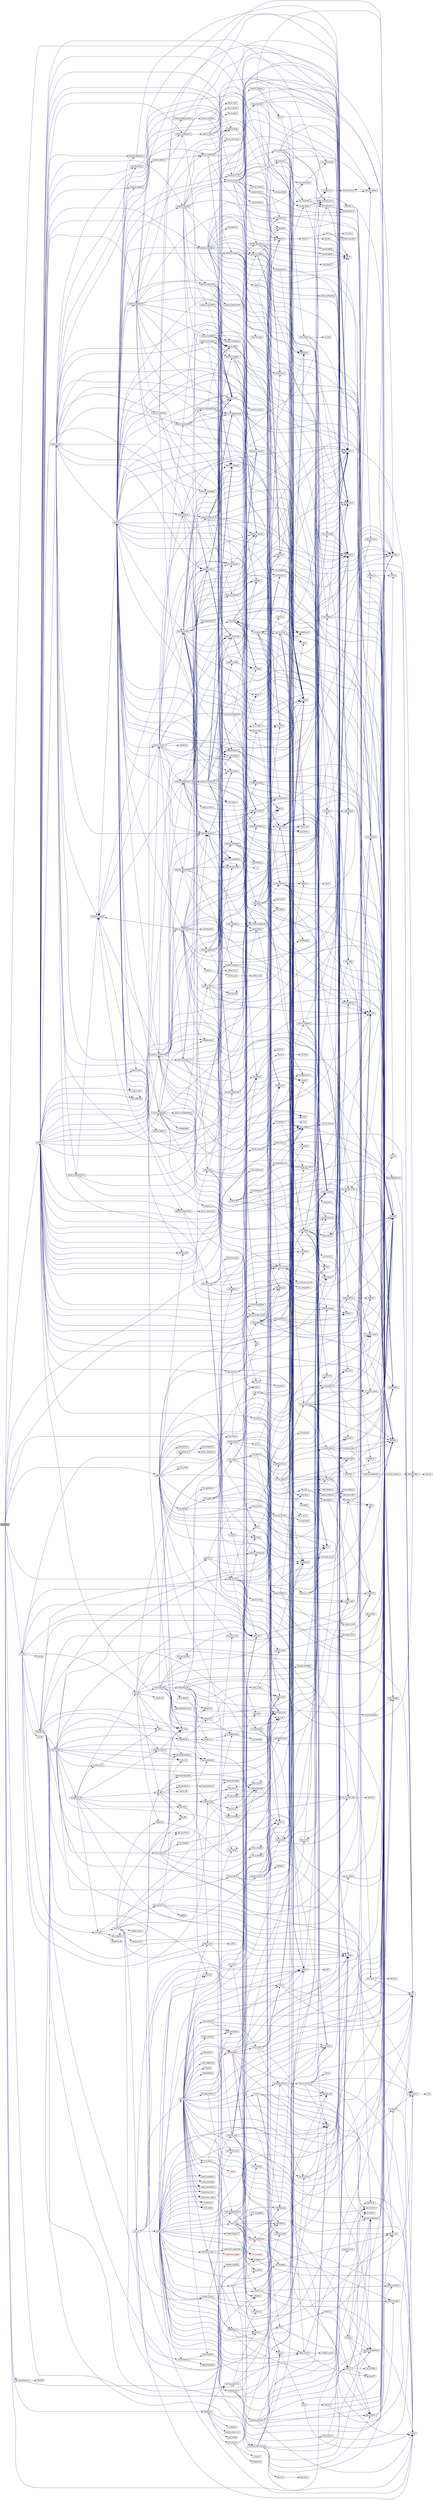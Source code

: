 digraph "spx_solve"
{
  edge [fontname="Helvetica",fontsize="10",labelfontname="Helvetica",labelfontsize="10"];
  node [fontname="Helvetica",fontsize="10",shape=record];
  rankdir="LR";
  Node1617 [label="spx_solve",height=0.2,width=0.4,color="black", fillcolor="grey75", style="filled", fontcolor="black"];
  Node1617 -> Node1618 [color="midnightblue",fontsize="10",style="solid",fontname="Helvetica"];
  Node1618 [label="presolve",height=0.2,width=0.4,color="black", fillcolor="white", style="filled",URL="$d3/da5/lp__presolve_8c.html#a63c9f891fb867de51e44d08313fdd585"];
  Node1618 -> Node1619 [color="midnightblue",fontsize="10",style="solid",fontname="Helvetica"];
  Node1619 [label="varmap_lock",height=0.2,width=0.4,color="black", fillcolor="white", style="filled",URL="$d4/d79/lp__lib_8c.html#a6a90fd0cf1d890e929771299a4a241ee"];
  Node1619 -> Node1620 [color="midnightblue",fontsize="10",style="solid",fontname="Helvetica"];
  Node1620 [label="presolve_fillUndo",height=0.2,width=0.4,color="black", fillcolor="white", style="filled",URL="$d3/da5/lp__presolve_8c.html#ab047b848d62f1f3673625882b90b56f7"];
  Node1620 -> Node1621 [color="midnightblue",fontsize="10",style="solid",fontname="Helvetica"];
  Node1621 [label="presolve_setOrig",height=0.2,width=0.4,color="black", fillcolor="white", style="filled",URL="$d3/da5/lp__presolve_8c.html#a47ead9f82d9ab1f6c3d8074243de19d6"];
  Node1621 -> Node1620 [color="midnightblue",fontsize="10",style="solid",fontname="Helvetica"];
  Node1618 -> Node1622 [color="midnightblue",fontsize="10",style="solid",fontname="Helvetica"];
  Node1622 [label="mat_validate",height=0.2,width=0.4,color="black", fillcolor="white", style="filled",URL="$dc/d9a/lp__matrix_8c.html#a3b6cff0a7850997a4ac569451cb8ed47"];
  Node1622 -> Node1623 [color="midnightblue",fontsize="10",style="solid",fontname="Helvetica"];
  Node1623 [label="allocINT",height=0.2,width=0.4,color="black", fillcolor="white", style="filled",URL="$d9/d18/lp__utils_8c.html#a2081b8e14a0691b7e3931fa280ad9e63"];
  Node1622 -> Node1624 [color="midnightblue",fontsize="10",style="solid",fontname="Helvetica"];
  Node1624 [label="mat_nonzeros",height=0.2,width=0.4,color="black", fillcolor="white", style="filled",URL="$dc/d9a/lp__matrix_8c.html#a9430c42ed7853fd8dd6463ed7165f243"];
  Node1622 -> Node1625 [color="midnightblue",fontsize="10",style="solid",fontname="Helvetica"];
  Node1625 [label="mat_set_rowmap",height=0.2,width=0.4,color="black", fillcolor="white", style="filled",URL="$dc/d9a/lp__matrix_8c.html#a11d446e1461f23530cf5dc5b8e0a3b6a"];
  Node1618 -> Node1626 [color="midnightblue",fontsize="10",style="solid",fontname="Helvetica"];
  Node1626 [label="SOS_count",height=0.2,width=0.4,color="black", fillcolor="white", style="filled",URL="$d4/d79/lp__lib_8c.html#a6b52f2979542d3a29dc0eb78b5ecb30b"];
  Node1618 -> Node1627 [color="midnightblue",fontsize="10",style="solid",fontname="Helvetica"];
  Node1627 [label="SOS_member_updatemap",height=0.2,width=0.4,color="black", fillcolor="white", style="filled",URL="$d1/d43/lp___s_o_s_8c.html#a4666f837c724d445fce816bad46cfe3f"];
  Node1627 -> Node1623 [color="midnightblue",fontsize="10",style="solid",fontname="Helvetica"];
  Node1618 -> Node1628 [color="midnightblue",fontsize="10",style="solid",fontname="Helvetica"];
  Node1628 [label="make_SOSchain",height=0.2,width=0.4,color="black", fillcolor="white", style="filled",URL="$d1/d43/lp___s_o_s_8c.html#a5477d8fa7ebc29b756fc46aa2392bf91"];
  Node1628 -> Node1629 [color="midnightblue",fontsize="10",style="solid",fontname="Helvetica"];
  Node1629 [label="sum",height=0.2,width=0.4,color="black", fillcolor="white", style="filled",URL="$dd/d3c/examplehs071_8m.html#ad1d7e10c2dad1043eb0e1b51f99f1b31"];
  Node1628 -> Node1630 [color="midnightblue",fontsize="10",style="solid",fontname="Helvetica"];
  Node1630 [label="SOS_member_sortlist",height=0.2,width=0.4,color="black", fillcolor="white", style="filled",URL="$d1/d43/lp___s_o_s_8c.html#a871a34fea2b703f4b9c2e2679856a0b2"];
  Node1630 -> Node1630 [color="midnightblue",fontsize="10",style="solid",fontname="Helvetica"];
  Node1630 -> Node1623 [color="midnightblue",fontsize="10",style="solid",fontname="Helvetica"];
  Node1630 -> Node1631 [color="midnightblue",fontsize="10",style="solid",fontname="Helvetica"];
  Node1631 [label="sortByINT",height=0.2,width=0.4,color="black", fillcolor="white", style="filled",URL="$dd/dc0/commonlib_8c.html#a9d22aa7fead56453be021c785175ec44"];
  Node1628 -> Node1623 [color="midnightblue",fontsize="10",style="solid",fontname="Helvetica"];
  Node1628 -> Node1632 [color="midnightblue",fontsize="10",style="solid",fontname="Helvetica"];
  Node1632 [label="allocREAL",height=0.2,width=0.4,color="black", fillcolor="white", style="filled",URL="$d9/d18/lp__utils_8c.html#a7b25e1f9aee74052b4b6df28443ebf48"];
  Node1628 -> Node1633 [color="midnightblue",fontsize="10",style="solid",fontname="Helvetica"];
  Node1633 [label="hpsortex",height=0.2,width=0.4,color="black", fillcolor="white", style="filled",URL="$dd/dc0/commonlib_8c.html#a87d4333486697238013aa792194b8f09"];
  Node1633 -> Node1634 [color="midnightblue",fontsize="10",style="solid",fontname="Helvetica"];
  Node1634 [label="hpsort",height=0.2,width=0.4,color="black", fillcolor="white", style="filled",URL="$dd/dc0/commonlib_8c.html#a6365346df1b1a94b986410bd380777af"];
  Node1628 -> Node1635 [color="midnightblue",fontsize="10",style="solid",fontname="Helvetica"];
  Node1635 [label="compareREAL",height=0.2,width=0.4,color="black", fillcolor="white", style="filled",URL="$dd/dc0/commonlib_8c.html#a93d4c70d927944172ef9dacecaf053c5"];
  Node1628 -> Node1636 [color="midnightblue",fontsize="10",style="solid",fontname="Helvetica"];
  Node1636 [label="allocMYBOOL",height=0.2,width=0.4,color="black", fillcolor="white", style="filled",URL="$d9/d18/lp__utils_8c.html#a0f35a721d2c3a4beea00b2840c2bea30"];
  Node1618 -> Node1637 [color="midnightblue",fontsize="10",style="solid",fontname="Helvetica"];
  Node1637 [label="auto_scale",height=0.2,width=0.4,color="black", fillcolor="white", style="filled",URL="$de/d15/lp__scale_8c.html#af0ce47f405b5eccb9c4e3705474435b8"];
  Node1637 -> Node1632 [color="midnightblue",fontsize="10",style="solid",fontname="Helvetica"];
  Node1637 -> Node1638 [color="midnightblue",fontsize="10",style="solid",fontname="Helvetica"];
  Node1638 [label="scaleCR",height=0.2,width=0.4,color="black", fillcolor="white", style="filled",URL="$de/d15/lp__scale_8c.html#af44492c257a13e2b9027e5d2b2665ad7"];
  Node1638 -> Node1632 [color="midnightblue",fontsize="10",style="solid",fontname="Helvetica"];
  Node1638 -> Node1639 [color="midnightblue",fontsize="10",style="solid",fontname="Helvetica"];
  Node1639 [label="CurtisReidScales",height=0.2,width=0.4,color="black", fillcolor="white", style="filled",URL="$de/d15/lp__scale_8c.html#ab098e535439f4d74ac88ff5eebaa451a"];
  Node1639 -> Node1640 [color="midnightblue",fontsize="10",style="solid",fontname="Helvetica"];
  Node1640 [label="CurtisReidMeasure",height=0.2,width=0.4,color="black", fillcolor="white", style="filled",URL="$de/d15/lp__scale_8c.html#ab3fb6b53d65b9785d4bd5aec45c78084"];
  Node1640 -> Node1641 [color="midnightblue",fontsize="10",style="solid",fontname="Helvetica"];
  Node1641 [label="openmodelica::parmodelica\l::utility::log",height=0.2,width=0.4,color="black", fillcolor="white", style="filled",URL="$db/d09/namespaceopenmodelica_1_1parmodelica_1_1utility.html#ae84e5a8833045259d0177b397c86cf3b"];
  Node1640 -> Node1622 [color="midnightblue",fontsize="10",style="solid",fontname="Helvetica"];
  Node1639 -> Node1632 [color="midnightblue",fontsize="10",style="solid",fontname="Helvetica"];
  Node1639 -> Node1623 [color="midnightblue",fontsize="10",style="solid",fontname="Helvetica"];
  Node1639 -> Node1641 [color="midnightblue",fontsize="10",style="solid",fontname="Helvetica"];
  Node1639 -> Node1642 [color="midnightblue",fontsize="10",style="solid",fontname="Helvetica"];
  Node1642 [label="floor",height=0.2,width=0.4,color="black", fillcolor="white", style="filled",URL="$dc/de2/mcvs_atm_disp__kry__bbd__p_8m.html#a532be631bf22af7829394ffbd4ad7894"];
  Node1639 -> Node1622 [color="midnightblue",fontsize="10",style="solid",fontname="Helvetica"];
  Node1638 -> Node1643 [color="midnightblue",fontsize="10",style="solid",fontname="Helvetica"];
  Node1643 [label="scale_updaterows",height=0.2,width=0.4,color="black", fillcolor="white", style="filled",URL="$de/d15/lp__scale_8c.html#a16e3544972be61297dc47ecdc85cba83"];
  Node1638 -> Node1644 [color="midnightblue",fontsize="10",style="solid",fontname="Helvetica"];
  Node1644 [label="scale_updatecolumns",height=0.2,width=0.4,color="black", fillcolor="white", style="filled",URL="$de/d15/lp__scale_8c.html#a8bef748d4bae4c8c55a96ca0b6a684b7"];
  Node1644 -> Node1629 [color="midnightblue",fontsize="10",style="solid",fontname="Helvetica"];
  Node1638 -> Node1645 [color="midnightblue",fontsize="10",style="solid",fontname="Helvetica"];
  Node1645 [label="set_action",height=0.2,width=0.4,color="black", fillcolor="white", style="filled",URL="$d4/d79/lp__lib_8c.html#ad4fefd09a7c66c454785da9ec150ecc1"];
  Node1637 -> Node1642 [color="midnightblue",fontsize="10",style="solid",fontname="Helvetica"];
  Node1637 -> Node1646 [color="midnightblue",fontsize="10",style="solid",fontname="Helvetica"];
  Node1646 [label="scale",height=0.2,width=0.4,color="black", fillcolor="white", style="filled",URL="$de/d15/lp__scale_8c.html#ac8e17eb0fc12f16bf4087b852cf62fb6"];
  Node1637 -> Node1647 [color="midnightblue",fontsize="10",style="solid",fontname="Helvetica"];
  Node1647 [label="mat_computemax",height=0.2,width=0.4,color="black", fillcolor="white", style="filled",URL="$dc/d9a/lp__matrix_8c.html#a8f6453018852f3d7d396fb04702e78ba"];
  Node1647 -> Node1632 [color="midnightblue",fontsize="10",style="solid",fontname="Helvetica"];
  Node1637 -> Node1648 [color="midnightblue",fontsize="10",style="solid",fontname="Helvetica"];
  Node1648 [label="finalize_scaling",height=0.2,width=0.4,color="black", fillcolor="white", style="filled",URL="$de/d15/lp__scale_8c.html#a564ed58f973a69768ef0ef8f1a477544"];
  Node1648 -> Node1646 [color="midnightblue",fontsize="10",style="solid",fontname="Helvetica"];
  Node1648 -> Node1649 [color="midnightblue",fontsize="10",style="solid",fontname="Helvetica"];
  Node1649 [label="roundPower2",height=0.2,width=0.4,color="black", fillcolor="white", style="filled",URL="$de/d15/lp__scale_8c.html#ab671c64df881331b9bce7d02582f398c"];
  Node1649 -> Node1646 [color="midnightblue",fontsize="10",style="solid",fontname="Helvetica"];
  Node1649 -> Node1641 [color="midnightblue",fontsize="10",style="solid",fontname="Helvetica"];
  Node1649 -> Node1650 [color="midnightblue",fontsize="10",style="solid",fontname="Helvetica"];
  Node1650 [label="long",height=0.2,width=0.4,color="black", fillcolor="white", style="filled",URL="$d2/db7/ioapi_8h.html#a3c7b35ad9dab18b8310343c201f7b27e"];
  Node1648 -> Node1651 [color="midnightblue",fontsize="10",style="solid",fontname="Helvetica"];
  Node1651 [label="scale_rows",height=0.2,width=0.4,color="black", fillcolor="white", style="filled",URL="$de/d15/lp__scale_8c.html#a1efaf434df728394cfb6fd4ab4c244f5"];
  Node1651 -> Node1645 [color="midnightblue",fontsize="10",style="solid",fontname="Helvetica"];
  Node1648 -> Node1652 [color="midnightblue",fontsize="10",style="solid",fontname="Helvetica"];
  Node1652 [label="scale_columns",height=0.2,width=0.4,color="black", fillcolor="white", style="filled",URL="$de/d15/lp__scale_8c.html#ad3d080d0f4eba372019b297e2e2b7aff"];
  Node1652 -> Node1622 [color="midnightblue",fontsize="10",style="solid",fontname="Helvetica"];
  Node1652 -> Node1629 [color="midnightblue",fontsize="10",style="solid",fontname="Helvetica"];
  Node1652 -> Node1645 [color="midnightblue",fontsize="10",style="solid",fontname="Helvetica"];
  Node1618 -> Node1653 [color="midnightblue",fontsize="10",style="solid",fontname="Helvetica"];
  Node1653 [label="crash_basis",height=0.2,width=0.4,color="black", fillcolor="white", style="filled",URL="$dc/d3e/lp__crash_8c.html#a6eac1f3a49fa8a71f3535ed05d3e5ce2"];
  Node1653 -> Node1622 [color="midnightblue",fontsize="10",style="solid",fontname="Helvetica"];
  Node1653 -> Node1623 [color="midnightblue",fontsize="10",style="solid",fontname="Helvetica"];
  Node1653 -> Node1632 [color="midnightblue",fontsize="10",style="solid",fontname="Helvetica"];
  Node1653 -> Node1624 [color="midnightblue",fontsize="10",style="solid",fontname="Helvetica"];
  Node1653 -> Node1654 [color="midnightblue",fontsize="10",style="solid",fontname="Helvetica"];
  Node1654 [label="createLink",height=0.2,width=0.4,color="black", fillcolor="white", style="filled",URL="$d9/d18/lp__utils_8c.html#a89ed54fb89197c32882fedc08ec48335"];
  Node1654 -> Node1655 [color="midnightblue",fontsize="10",style="solid",fontname="Helvetica"];
  Node1655 [label="reverse",height=0.2,width=0.4,color="black", fillcolor="white", style="filled",URL="$dc/d1c/test__malloc_8c.html#a7cf5806fabdaba5d8f3730132e7d9aa5"];
  Node1655 -> Node1656 [color="midnightblue",fontsize="10",style="solid",fontname="Helvetica"];
  Node1656 [label="cons",height=0.2,width=0.4,color="black", fillcolor="white", style="filled",URL="$dc/d1c/test__malloc_8c.html#a28e85b2578999dbec8cae7ff1f331a24"];
  Node1656 -> Node1657 [color="midnightblue",fontsize="10",style="solid",fontname="Helvetica"];
  Node1657 [label="AO_fetch_and_add1",height=0.2,width=0.4,color="black", fillcolor="white", style="filled",URL="$d7/dbc/gcc_2arm_8h.html#aed7620e3ec2f164643dfc17bf5eaf6c1"];
  Node1656 -> Node1658 [color="midnightblue",fontsize="10",style="solid",fontname="Helvetica"];
  Node1658 [label="AO_malloc",height=0.2,width=0.4,color="black", fillcolor="white", style="filled",URL="$d4/dea/atomic__ops__malloc_8c.html#a5362770447d3075b3861b0642452f572"];
  Node1656 -> Node1659 [color="midnightblue",fontsize="10",style="solid",fontname="Helvetica"];
  Node1659 [label="fprintf",height=0.2,width=0.4,color="black", fillcolor="white", style="filled",URL="$d2/d8c/examplehs038_8m.html#ae272956ea74f28b2f067d455fead331f"];
  Node1655 -> Node1660 [color="midnightblue",fontsize="10",style="solid",fontname="Helvetica"];
  Node1660 [label="AO_free",height=0.2,width=0.4,color="black", fillcolor="white", style="filled",URL="$d4/dea/atomic__ops__malloc_8c.html#aa948c7ab0aceeada654bfeb6cd35d9cb"];
  Node1660 -> Node1659 [color="midnightblue",fontsize="10",style="solid",fontname="Helvetica"];
  Node1653 -> Node1661 [color="midnightblue",fontsize="10",style="solid",fontname="Helvetica"];
  Node1661 [label="appendLink",height=0.2,width=0.4,color="black", fillcolor="white", style="filled",URL="$d9/d18/lp__utils_8c.html#a656b120e19b9ace644e75a3537e008b1"];
  Node1653 -> Node1662 [color="midnightblue",fontsize="10",style="solid",fontname="Helvetica"];
  Node1662 [label="firstActiveLink",height=0.2,width=0.4,color="black", fillcolor="white", style="filled",URL="$d9/d18/lp__utils_8c.html#abe00628efd1d9b4ab750a17de4245f36"];
  Node1653 -> Node1663 [color="midnightblue",fontsize="10",style="solid",fontname="Helvetica"];
  Node1663 [label="nextActiveLink",height=0.2,width=0.4,color="black", fillcolor="white", style="filled",URL="$d9/d18/lp__utils_8c.html#a4afe33cb2258518c64e30c1c85041331"];
  Node1653 -> Node1664 [color="midnightblue",fontsize="10",style="solid",fontname="Helvetica"];
  Node1664 [label="removeLink",height=0.2,width=0.4,color="black", fillcolor="white", style="filled",URL="$d9/d18/lp__utils_8c.html#a34eb0c212800d0377a5e4d8bec344dda"];
  Node1664 -> Node1665 [color="midnightblue",fontsize="10",style="solid",fontname="Helvetica"];
  Node1665 [label="isActiveLink",height=0.2,width=0.4,color="black", fillcolor="white", style="filled",URL="$d9/d18/lp__utils_8c.html#a183f62e53061778d4fdb381e27d8cf4c"];
  Node1653 -> Node1665 [color="midnightblue",fontsize="10",style="solid",fontname="Helvetica"];
  Node1653 -> Node1666 [color="midnightblue",fontsize="10",style="solid",fontname="Helvetica"];
  Node1666 [label="freeLink",height=0.2,width=0.4,color="black", fillcolor="white", style="filled",URL="$d9/d18/lp__utils_8c.html#a96f831f7048e87fc4ddace85fcbe3e8d"];
  Node1653 -> Node1667 [color="midnightblue",fontsize="10",style="solid",fontname="Helvetica"];
  Node1667 [label="mat_collength",height=0.2,width=0.4,color="black", fillcolor="white", style="filled",URL="$dc/d9a/lp__matrix_8c.html#a258da1c9a3b1fedd9704451f7ab7e6f4"];
  Node1653 -> Node1668 [color="midnightblue",fontsize="10",style="solid",fontname="Helvetica"];
  Node1668 [label="guess_basis",height=0.2,width=0.4,color="black", fillcolor="white", style="filled",URL="$dc/d3e/lp__crash_8c.html#a881e9ed088216d23419a672711858632"];
  Node1618 -> Node1669 [color="midnightblue",fontsize="10",style="solid",fontname="Helvetica"];
  Node1669 [label="timeNow",height=0.2,width=0.4,color="black", fillcolor="white", style="filled",URL="$dd/dc0/commonlib_8c.html#a27e32f680bca968d7155347aa07ee3c8"];
  Node1618 -> Node1670 [color="midnightblue",fontsize="10",style="solid",fontname="Helvetica"];
  Node1670 [label="SOS_memberships",height=0.2,width=0.4,color="black", fillcolor="white", style="filled",URL="$d1/d43/lp___s_o_s_8c.html#ab1059c5b07145c9e49bee497380ca083"];
  Node1670 -> Node1626 [color="midnightblue",fontsize="10",style="solid",fontname="Helvetica"];
  Node1618 -> Node1671 [color="midnightblue",fontsize="10",style="solid",fontname="Helvetica"];
  Node1671 [label="REPORT_modelinfo",height=0.2,width=0.4,color="black", fillcolor="white", style="filled",URL="$d6/d82/lp__report_8c.html#ad8310e6c5ecef523674e593c66e2f4e6"];
  Node1671 -> Node1672 [color="midnightblue",fontsize="10",style="solid",fontname="Helvetica"];
  Node1672 [label="report",height=0.2,width=0.4,color="black", fillcolor="white", style="filled",URL="$d6/d82/lp__report_8c.html#a44ef60e159dc1290b7da87301e244357"];
  Node1671 -> Node1673 [color="midnightblue",fontsize="10",style="solid",fontname="Helvetica"];
  Node1673 [label="GUB_count",height=0.2,width=0.4,color="black", fillcolor="white", style="filled",URL="$d4/d79/lp__lib_8c.html#aacd7445f5882f7ef65361e74bb48e159"];
  Node1671 -> Node1626 [color="midnightblue",fontsize="10",style="solid",fontname="Helvetica"];
  Node1618 -> Node1647 [color="midnightblue",fontsize="10",style="solid",fontname="Helvetica"];
  Node1618 -> Node1674 [color="midnightblue",fontsize="10",style="solid",fontname="Helvetica"];
  Node1674 [label="is_obj_in_basis",height=0.2,width=0.4,color="black", fillcolor="white", style="filled",URL="$d4/d79/lp__lib_8c.html#a69e00985e2a0efffd20e7299b9576568"];
  Node1618 -> Node1675 [color="midnightblue",fontsize="10",style="solid",fontname="Helvetica"];
  Node1675 [label="clear_action",height=0.2,width=0.4,color="black", fillcolor="white", style="filled",URL="$d4/d79/lp__lib_8c.html#a941b50ae0304175c08e08b8d90033b5f"];
  Node1618 -> Node1676 [color="midnightblue",fontsize="10",style="solid",fontname="Helvetica"];
  Node1676 [label="yieldformessages",height=0.2,width=0.4,color="black", fillcolor="white", style="filled",URL="$d4/d79/lp__lib_8c.html#abbafab594ab48b67748a8ea1de7855af"];
  Node1676 -> Node1669 [color="midnightblue",fontsize="10",style="solid",fontname="Helvetica"];
  Node1618 -> Node1677 [color="midnightblue",fontsize="10",style="solid",fontname="Helvetica"];
  Node1677 [label="mat_checkcounts",height=0.2,width=0.4,color="black", fillcolor="white", style="filled",URL="$dc/d9a/lp__matrix_8c.html#ab0317b4891b17ca199439a22a0d66de4"];
  Node1677 -> Node1623 [color="midnightblue",fontsize="10",style="solid",fontname="Helvetica"];
  Node1618 -> Node1632 [color="midnightblue",fontsize="10",style="solid",fontname="Helvetica"];
  Node1618 -> Node1678 [color="midnightblue",fontsize="10",style="solid",fontname="Helvetica"];
  Node1678 [label="SOS_infeasible",height=0.2,width=0.4,color="black", fillcolor="white", style="filled",URL="$d1/d43/lp___s_o_s_8c.html#ada435f51b53a4d96886b790b2e702438"];
  Node1678 -> Node1678 [color="midnightblue",fontsize="10",style="solid",fontname="Helvetica"];
  Node1618 -> Node1679 [color="midnightblue",fontsize="10",style="solid",fontname="Helvetica"];
  Node1679 [label="SOS_get_type",height=0.2,width=0.4,color="black", fillcolor="white", style="filled",URL="$d1/d43/lp___s_o_s_8c.html#af29195c41d6c8427efe024669c1310e6"];
  Node1618 -> Node1680 [color="midnightblue",fontsize="10",style="solid",fontname="Helvetica"];
  Node1680 [label="presolve_init",height=0.2,width=0.4,color="black", fillcolor="white", style="filled",URL="$d3/da5/lp__presolve_8c.html#a854fa4c78231c9e385b30fa1b0b6b89a"];
  Node1680 -> Node1681 [color="midnightblue",fontsize="10",style="solid",fontname="Helvetica"];
  Node1681 [label="mat_memopt",height=0.2,width=0.4,color="black", fillcolor="white", style="filled",URL="$dc/d9a/lp__matrix_8c.html#aa9600b6136b2f3ea038058e97b1a9df7"];
  Node1681 -> Node1623 [color="midnightblue",fontsize="10",style="solid",fontname="Helvetica"];
  Node1681 -> Node1632 [color="midnightblue",fontsize="10",style="solid",fontname="Helvetica"];
  Node1680 -> Node1682 [color="midnightblue",fontsize="10",style="solid",fontname="Helvetica"];
  Node1682 [label="presolve_initpsrec",height=0.2,width=0.4,color="black", fillcolor="white", style="filled",URL="$d3/da5/lp__presolve_8c.html#a8487f403bb5f0fa80dceca0dadd38584"];
  Node1682 -> Node1654 [color="midnightblue",fontsize="10",style="solid",fontname="Helvetica"];
  Node1682 -> Node1683 [color="midnightblue",fontsize="10",style="solid",fontname="Helvetica"];
  Node1683 [label="fillLink",height=0.2,width=0.4,color="black", fillcolor="white", style="filled",URL="$d9/d18/lp__utils_8c.html#aa46b79b6620f122dbbb4c02bc9a9ec03"];
  Node1683 -> Node1662 [color="midnightblue",fontsize="10",style="solid",fontname="Helvetica"];
  Node1683 -> Node1661 [color="midnightblue",fontsize="10",style="solid",fontname="Helvetica"];
  Node1682 -> Node1623 [color="midnightblue",fontsize="10",style="solid",fontname="Helvetica"];
  Node1682 -> Node1632 [color="midnightblue",fontsize="10",style="solid",fontname="Helvetica"];
  Node1680 -> Node1632 [color="midnightblue",fontsize="10",style="solid",fontname="Helvetica"];
  Node1680 -> Node1654 [color="midnightblue",fontsize="10",style="solid",fontname="Helvetica"];
  Node1680 -> Node1661 [color="midnightblue",fontsize="10",style="solid",fontname="Helvetica"];
  Node1680 -> Node1684 [color="midnightblue",fontsize="10",style="solid",fontname="Helvetica"];
  Node1684 [label="mat_rowlength",height=0.2,width=0.4,color="black", fillcolor="white", style="filled",URL="$dc/d9a/lp__matrix_8c.html#adbd1aad8dd9973d9fcb55ffe330bcf4c"];
  Node1684 -> Node1622 [color="midnightblue",fontsize="10",style="solid",fontname="Helvetica"];
  Node1680 -> Node1665 [color="midnightblue",fontsize="10",style="solid",fontname="Helvetica"];
  Node1680 -> Node1664 [color="midnightblue",fontsize="10",style="solid",fontname="Helvetica"];
  Node1680 -> Node1685 [color="midnightblue",fontsize="10",style="solid",fontname="Helvetica"];
  Node1685 [label="presolve_validate",height=0.2,width=0.4,color="black", fillcolor="white", style="filled",URL="$d3/da5/lp__presolve_8c.html#a09d4640eeac0a9a6120f3d9b9bfafd47"];
  Node1685 -> Node1622 [color="midnightblue",fontsize="10",style="solid",fontname="Helvetica"];
  Node1685 -> Node1665 [color="midnightblue",fontsize="10",style="solid",fontname="Helvetica"];
  Node1685 -> Node1684 [color="midnightblue",fontsize="10",style="solid",fontname="Helvetica"];
  Node1685 -> Node1623 [color="midnightblue",fontsize="10",style="solid",fontname="Helvetica"];
  Node1685 -> Node1667 [color="midnightblue",fontsize="10",style="solid",fontname="Helvetica"];
  Node1685 -> Node1686 [color="midnightblue",fontsize="10",style="solid",fontname="Helvetica"];
  Node1686 [label="is_chsign",height=0.2,width=0.4,color="black", fillcolor="white", style="filled",URL="$d4/d79/lp__lib_8c.html#a93ed2e8f778b6340d960f732e9c0f9f6"];
  Node1685 -> Node1687 [color="midnightblue",fontsize="10",style="solid",fontname="Helvetica"];
  Node1687 [label="presolve_debugmap",height=0.2,width=0.4,color="black", fillcolor="white", style="filled",URL="$d3/da5/lp__presolve_8c.html#ab6e98e5ee02e71eaf70be27d23eff706"];
  Node1687 -> Node1665 [color="midnightblue",fontsize="10",style="solid",fontname="Helvetica"];
  Node1618 -> Node1688 [color="midnightblue",fontsize="10",style="solid",fontname="Helvetica"];
  Node1688 [label="presolve_statuscheck",height=0.2,width=0.4,color="black", fillcolor="white", style="filled",URL="$d3/da5/lp__presolve_8c.html#afb1c87e51d96b26e02b64aab3479ffcf"];
  Node1688 -> Node1622 [color="midnightblue",fontsize="10",style="solid",fontname="Helvetica"];
  Node1688 -> Node1689 [color="midnightblue",fontsize="10",style="solid",fontname="Helvetica"];
  Node1689 [label="userabort",height=0.2,width=0.4,color="black", fillcolor="white", style="filled",URL="$d4/d79/lp__lib_8c.html#a0f52d280ba9e57a3011d4aac462eb52a"];
  Node1689 -> Node1690 [color="midnightblue",fontsize="10",style="solid",fontname="Helvetica"];
  Node1690 [label="abort",height=0.2,width=0.4,color="black", fillcolor="white", style="filled",URL="$d4/d98/g_09_09malloc_8c.html#ac54f53dc342019e8db34f4aa581a5792"];
  Node1689 -> Node1676 [color="midnightblue",fontsize="10",style="solid",fontname="Helvetica"];
  Node1618 -> Node1691 [color="midnightblue",fontsize="10",style="solid",fontname="Helvetica"];
  Node1691 [label="presolve_updatesums",height=0.2,width=0.4,color="black", fillcolor="white", style="filled",URL="$d3/da5/lp__presolve_8c.html#a48aae6398bfe8f3779631422b53e0f2c"];
  Node1691 -> Node1662 [color="midnightblue",fontsize="10",style="solid",fontname="Helvetica"];
  Node1691 -> Node1663 [color="midnightblue",fontsize="10",style="solid",fontname="Helvetica"];
  Node1691 -> Node1692 [color="midnightblue",fontsize="10",style="solid",fontname="Helvetica"];
  Node1692 [label="presolve_colfix",height=0.2,width=0.4,color="black", fillcolor="white", style="filled",URL="$d3/da5/lp__presolve_8c.html#a5ac5af2f2db21d53c5a0655080959a42"];
  Node1692 -> Node1693 [color="midnightblue",fontsize="10",style="solid",fontname="Helvetica"];
  Node1693 [label="presolve_coltighten",height=0.2,width=0.4,color="black", fillcolor="white", style="filled",URL="$d3/da5/lp__presolve_8c.html#a33947c59e59934041d7310088d296857"];
  Node1693 -> Node1694 [color="midnightblue",fontsize="10",style="solid",fontname="Helvetica"];
  Node1694 [label="isnz_origobj",height=0.2,width=0.4,color="black", fillcolor="white", style="filled",URL="$d3/da5/lp__presolve_8c.html#a5da0c4cee61b5b320b3b54af0b0618f7"];
  Node1693 -> Node1665 [color="midnightblue",fontsize="10",style="solid",fontname="Helvetica"];
  Node1693 -> Node1642 [color="midnightblue",fontsize="10",style="solid",fontname="Helvetica"];
  Node1693 -> Node1686 [color="midnightblue",fontsize="10",style="solid",fontname="Helvetica"];
  Node1693 -> Node1695 [color="midnightblue",fontsize="10",style="solid",fontname="Helvetica"];
  Node1695 [label="presolve_roundval",height=0.2,width=0.4,color="black", fillcolor="white", style="filled",URL="$d3/da5/lp__presolve_8c.html#aa028c68befed47fcc54aaa5b3b0eb54b"];
  Node1692 -> Node1696 [color="midnightblue",fontsize="10",style="solid",fontname="Helvetica"];
  Node1696 [label="addUndoPresolve",height=0.2,width=0.4,color="black", fillcolor="white", style="filled",URL="$dc/d9a/lp__matrix_8c.html#a1d2df317ce9ff9f7d2175c6f4f5998fd"];
  Node1696 -> Node1697 [color="midnightblue",fontsize="10",style="solid",fontname="Helvetica"];
  Node1697 [label="createUndoLadder",height=0.2,width=0.4,color="black", fillcolor="white", style="filled",URL="$dc/d9a/lp__matrix_8c.html#a26d976de73aaf5c8684c3b3ca06fee53"];
  Node1697 -> Node1698 [color="midnightblue",fontsize="10",style="solid",fontname="Helvetica"];
  Node1698 [label="mat_create",height=0.2,width=0.4,color="black", fillcolor="white", style="filled",URL="$dc/d9a/lp__matrix_8c.html#a74e25504b7d9dc9615fbe2326ecd2810"];
  Node1698 -> Node1699 [color="midnightblue",fontsize="10",style="solid",fontname="Helvetica"];
  Node1699 [label="inc_matrow_space",height=0.2,width=0.4,color="black", fillcolor="white", style="filled",URL="$dc/d9a/lp__matrix_8c.html#abf3d05d4e087dfe244d940213aea309e"];
  Node1699 -> Node1623 [color="midnightblue",fontsize="10",style="solid",fontname="Helvetica"];
  Node1698 -> Node1700 [color="midnightblue",fontsize="10",style="solid",fontname="Helvetica"];
  Node1700 [label="inc_matcol_space",height=0.2,width=0.4,color="black", fillcolor="white", style="filled",URL="$dc/d9a/lp__matrix_8c.html#a71e24efc6f48aa6fb098d9f471574d1c"];
  Node1700 -> Node1623 [color="midnightblue",fontsize="10",style="solid",fontname="Helvetica"];
  Node1698 -> Node1701 [color="midnightblue",fontsize="10",style="solid",fontname="Helvetica"];
  Node1701 [label="inc_mat_space",height=0.2,width=0.4,color="black", fillcolor="white", style="filled",URL="$dc/d9a/lp__matrix_8c.html#a2239ebb44f76930fc243a0457c8c94d9"];
  Node1701 -> Node1624 [color="midnightblue",fontsize="10",style="solid",fontname="Helvetica"];
  Node1701 -> Node1623 [color="midnightblue",fontsize="10",style="solid",fontname="Helvetica"];
  Node1701 -> Node1632 [color="midnightblue",fontsize="10",style="solid",fontname="Helvetica"];
  Node1697 -> Node1700 [color="midnightblue",fontsize="10",style="solid",fontname="Helvetica"];
  Node1696 -> Node1623 [color="midnightblue",fontsize="10",style="solid",fontname="Helvetica"];
  Node1696 -> Node1702 [color="midnightblue",fontsize="10",style="solid",fontname="Helvetica"];
  Node1702 [label="incrementUndoLadder",height=0.2,width=0.4,color="black", fillcolor="white", style="filled",URL="$dc/d9a/lp__matrix_8c.html#a42a12c756228f0248666886b707ea480"];
  Node1702 -> Node1700 [color="midnightblue",fontsize="10",style="solid",fontname="Helvetica"];
  Node1702 -> Node1703 [color="midnightblue",fontsize="10",style="solid",fontname="Helvetica"];
  Node1703 [label="mat_shiftcols",height=0.2,width=0.4,color="black", fillcolor="white", style="filled",URL="$dc/d9a/lp__matrix_8c.html#a4b382fbfc70092747f60017cdf62e1e6"];
  Node1703 -> Node1665 [color="midnightblue",fontsize="10",style="solid",fontname="Helvetica"];
  Node1703 -> Node1624 [color="midnightblue",fontsize="10",style="solid",fontname="Helvetica"];
  Node1696 -> Node1704 [color="midnightblue",fontsize="10",style="solid",fontname="Helvetica"];
  Node1704 [label="mat_setvalue",height=0.2,width=0.4,color="black", fillcolor="white", style="filled",URL="$dc/d9a/lp__matrix_8c.html#a3cf5f70351e501251681b113289293da"];
  Node1704 -> Node1705 [color="midnightblue",fontsize="10",style="solid",fontname="Helvetica"];
  Node1705 [label="swapINT",height=0.2,width=0.4,color="black", fillcolor="white", style="filled",URL="$d9/d18/lp__utils_8c.html#a2c2ba6baa79af2ad08d08ca4baaec1b4"];
  Node1704 -> Node1706 [color="midnightblue",fontsize="10",style="solid",fontname="Helvetica"];
  Node1706 [label="roundToPrecision",height=0.2,width=0.4,color="black", fillcolor="white", style="filled",URL="$d9/d18/lp__utils_8c.html#a2c162041be8905b58450d17662096994"];
  Node1706 -> Node1642 [color="midnightblue",fontsize="10",style="solid",fontname="Helvetica"];
  Node1704 -> Node1707 [color="midnightblue",fontsize="10",style="solid",fontname="Helvetica"];
  Node1707 [label="inc_col_space",height=0.2,width=0.4,color="black", fillcolor="white", style="filled",URL="$d4/d79/lp__lib_8c.html#a19aaef4102ef22569c69de15939fd77f"];
  Node1707 -> Node1699 [color="midnightblue",fontsize="10",style="solid",fontname="Helvetica"];
  Node1707 -> Node1700 [color="midnightblue",fontsize="10",style="solid",fontname="Helvetica"];
  Node1707 -> Node1708 [color="midnightblue",fontsize="10",style="solid",fontname="Helvetica"];
  Node1708 [label="copy_hash_table",height=0.2,width=0.4,color="black", fillcolor="white", style="filled",URL="$d9/d8a/lp___hash_8c.html#ae6edcd0f73c54847e6a759f428c3a90a"];
  Node1708 -> Node1709 [color="midnightblue",fontsize="10",style="solid",fontname="Helvetica"];
  Node1709 [label="create_hash_table",height=0.2,width=0.4,color="black", fillcolor="white", style="filled",URL="$d9/d8a/lp___hash_8c.html#a3e2d0dfb06918685a543d0191c3e20d2"];
  Node1708 -> Node1710 [color="midnightblue",fontsize="10",style="solid",fontname="Helvetica"];
  Node1710 [label="puthash",height=0.2,width=0.4,color="black", fillcolor="white", style="filled",URL="$d9/d8a/lp___hash_8c.html#aa4c1bd8f327e858bde2234bb6ef18772"];
  Node1710 -> Node1711 [color="midnightblue",fontsize="10",style="solid",fontname="Helvetica"];
  Node1711 [label="findhash",height=0.2,width=0.4,color="black", fillcolor="white", style="filled",URL="$d9/d8a/lp___hash_8c.html#abec9215783a6417ac6d2eaa8fb5455b6"];
  Node1711 -> Node1712 [color="midnightblue",fontsize="10",style="solid",fontname="Helvetica"];
  Node1712 [label="hashval",height=0.2,width=0.4,color="black", fillcolor="white", style="filled",URL="$d9/d8a/lp___hash_8c.html#a4341c9502229f42a1d569e06476d6eec"];
  Node1711 -> Node1713 [color="midnightblue",fontsize="10",style="solid",fontname="Helvetica"];
  Node1713 [label="strcmp",height=0.2,width=0.4,color="black", fillcolor="white", style="filled",URL="$db/d13/_c_vode_get_8m.html#ab022bbe018438998408fda94a327a547"];
  Node1710 -> Node1712 [color="midnightblue",fontsize="10",style="solid",fontname="Helvetica"];
  Node1710 -> Node1714 [color="midnightblue",fontsize="10",style="solid",fontname="Helvetica"];
  Node1714 [label="allocCHAR",height=0.2,width=0.4,color="black", fillcolor="white", style="filled",URL="$d9/d18/lp__utils_8c.html#a5bb2cfab583f6d09b6986674fc1e7f5d"];
  Node1710 -> Node1715 [color="midnightblue",fontsize="10",style="solid",fontname="Helvetica"];
  Node1715 [label="strlen",height=0.2,width=0.4,color="black", fillcolor="white", style="filled",URL="$d7/d57/iregex_8c.html#a492442620ce65db20fe7297b43cbca65"];
  Node1708 -> Node1716 [color="midnightblue",fontsize="10",style="solid",fontname="Helvetica"];
  Node1716 [label="free_hash_table",height=0.2,width=0.4,color="black", fillcolor="white", style="filled",URL="$d9/d8a/lp___hash_8c.html#aa4ed66a189b6b64e06121cb9f94c1efb"];
  Node1716 -> Node1717 [color="midnightblue",fontsize="10",style="solid",fontname="Helvetica"];
  Node1717 [label="free_hash_item",height=0.2,width=0.4,color="black", fillcolor="white", style="filled",URL="$d9/d8a/lp___hash_8c.html#a5c6e22d45ec51e55ccb4d2748230841b"];
  Node1707 -> Node1716 [color="midnightblue",fontsize="10",style="solid",fontname="Helvetica"];
  Node1707 -> Node1632 [color="midnightblue",fontsize="10",style="solid",fontname="Helvetica"];
  Node1707 -> Node1636 [color="midnightblue",fontsize="10",style="solid",fontname="Helvetica"];
  Node1707 -> Node1623 [color="midnightblue",fontsize="10",style="solid",fontname="Helvetica"];
  Node1707 -> Node1718 [color="midnightblue",fontsize="10",style="solid",fontname="Helvetica"];
  Node1718 [label="get_Lrows",height=0.2,width=0.4,color="black", fillcolor="white", style="filled",URL="$d4/d79/lp__lib_8c.html#a4976f1e0605a15976a65b995d3baa1dc"];
  Node1707 -> Node1719 [color="midnightblue",fontsize="10",style="solid",fontname="Helvetica"];
  Node1719 [label="inc_lag_space",height=0.2,width=0.4,color="black", fillcolor="white", style="filled",URL="$d4/d79/lp__lib_8c.html#adf404d01bb0e497e22b77fb59c53f02f"];
  Node1719 -> Node1718 [color="midnightblue",fontsize="10",style="solid",fontname="Helvetica"];
  Node1719 -> Node1632 [color="midnightblue",fontsize="10",style="solid",fontname="Helvetica"];
  Node1719 -> Node1623 [color="midnightblue",fontsize="10",style="solid",fontname="Helvetica"];
  Node1719 -> Node1698 [color="midnightblue",fontsize="10",style="solid",fontname="Helvetica"];
  Node1719 -> Node1699 [color="midnightblue",fontsize="10",style="solid",fontname="Helvetica"];
  Node1719 -> Node1700 [color="midnightblue",fontsize="10",style="solid",fontname="Helvetica"];
  Node1707 -> Node1720 [color="midnightblue",fontsize="10",style="solid",fontname="Helvetica"];
  Node1720 [label="inc_rowcol_space",height=0.2,width=0.4,color="black", fillcolor="white", style="filled",URL="$d4/d79/lp__lib_8c.html#a88218cd21e9f921d8a0d616d9cf8dd60"];
  Node1720 -> Node1721 [color="midnightblue",fontsize="10",style="solid",fontname="Helvetica"];
  Node1721 [label="free_duals",height=0.2,width=0.4,color="black", fillcolor="white", style="filled",URL="$d4/d79/lp__lib_8c.html#ab9027653cde6165a5783cbd1897cde8d"];
  Node1720 -> Node1632 [color="midnightblue",fontsize="10",style="solid",fontname="Helvetica"];
  Node1720 -> Node1636 [color="midnightblue",fontsize="10",style="solid",fontname="Helvetica"];
  Node1720 -> Node1722 [color="midnightblue",fontsize="10",style="solid",fontname="Helvetica"];
  Node1722 [label="inc_presolve_space",height=0.2,width=0.4,color="black", fillcolor="white", style="filled",URL="$d3/da5/lp__presolve_8c.html#ae5aab8a3d01811ebd660779d0b1b7088"];
  Node1722 -> Node1723 [color="midnightblue",fontsize="10",style="solid",fontname="Helvetica"];
  Node1723 [label="presolve_createUndo",height=0.2,width=0.4,color="black", fillcolor="white", style="filled",URL="$d3/da5/lp__presolve_8c.html#addb80a8b923183b6b492f71e5e648a88"];
  Node1723 -> Node1724 [color="midnightblue",fontsize="10",style="solid",fontname="Helvetica"];
  Node1724 [label="presolve_freeUndo",height=0.2,width=0.4,color="black", fillcolor="white", style="filled",URL="$d3/da5/lp__presolve_8c.html#af43e8f7205358c787624cbdcd98e8b46"];
  Node1724 -> Node1725 [color="midnightblue",fontsize="10",style="solid",fontname="Helvetica"];
  Node1725 [label="freeUndoLadder",height=0.2,width=0.4,color="black", fillcolor="white", style="filled",URL="$dc/d9a/lp__matrix_8c.html#a1c6229dd6a9dc22174e16c0358160d4f"];
  Node1725 -> Node1726 [color="midnightblue",fontsize="10",style="solid",fontname="Helvetica"];
  Node1726 [label="mat_free",height=0.2,width=0.4,color="black", fillcolor="white", style="filled",URL="$dc/d9a/lp__matrix_8c.html#ab9d3fb395d18b14668d4c1149a393182"];
  Node1722 -> Node1632 [color="midnightblue",fontsize="10",style="solid",fontname="Helvetica"];
  Node1722 -> Node1623 [color="midnightblue",fontsize="10",style="solid",fontname="Helvetica"];
  Node1720 -> Node1727 [color="midnightblue",fontsize="10",style="solid",fontname="Helvetica"];
  Node1727 [label="resizePricer",height=0.2,width=0.4,color="black", fillcolor="white", style="filled",URL="$da/d29/lp__price_p_s_e_8c.html#a2e41384db70eca7794b81c922a24a867"];
  Node1727 -> Node1728 [color="midnightblue",fontsize="10",style="solid",fontname="Helvetica"];
  Node1728 [label="applyPricer",height=0.2,width=0.4,color="black", fillcolor="white", style="filled",URL="$da/d29/lp__price_p_s_e_8c.html#ac7bc3823c797927910e1dae4134d4b99"];
  Node1728 -> Node1729 [color="midnightblue",fontsize="10",style="solid",fontname="Helvetica"];
  Node1729 [label="get_piv_rule",height=0.2,width=0.4,color="black", fillcolor="white", style="filled",URL="$d4/d79/lp__lib_8c.html#abf9741b681392fca763dc425387f64f2"];
  Node1727 -> Node1632 [color="midnightblue",fontsize="10",style="solid",fontname="Helvetica"];
  Node1704 -> Node1700 [color="midnightblue",fontsize="10",style="solid",fontname="Helvetica"];
  Node1704 -> Node1730 [color="midnightblue",fontsize="10",style="solid",fontname="Helvetica"];
  Node1730 [label="mat_findins",height=0.2,width=0.4,color="black", fillcolor="white", style="filled",URL="$dc/d9a/lp__matrix_8c.html#aabb75389dfeac1504d2bd65f35557017"];
  Node1704 -> Node1645 [color="midnightblue",fontsize="10",style="solid",fontname="Helvetica"];
  Node1704 -> Node1686 [color="midnightblue",fontsize="10",style="solid",fontname="Helvetica"];
  Node1704 -> Node1731 [color="midnightblue",fontsize="10",style="solid",fontname="Helvetica"];
  Node1731 [label="scaled_mat",height=0.2,width=0.4,color="black", fillcolor="white", style="filled",URL="$de/d15/lp__scale_8c.html#ab844fade2ace63a627736cf4887942d4"];
  Node1704 -> Node1624 [color="midnightblue",fontsize="10",style="solid",fontname="Helvetica"];
  Node1704 -> Node1701 [color="midnightblue",fontsize="10",style="solid",fontname="Helvetica"];
  Node1704 -> Node1732 [color="midnightblue",fontsize="10",style="solid",fontname="Helvetica"];
  Node1732 [label="shift_coldata",height=0.2,width=0.4,color="black", fillcolor="white", style="filled",URL="$d4/d79/lp__lib_8c.html#a9ed027fc60643c153c2413f96fabd3d6"];
  Node1732 -> Node1721 [color="midnightblue",fontsize="10",style="solid",fontname="Helvetica"];
  Node1732 -> Node1733 [color="midnightblue",fontsize="10",style="solid",fontname="Helvetica"];
  Node1733 [label="mat_shiftrows",height=0.2,width=0.4,color="black", fillcolor="white", style="filled",URL="$dc/d9a/lp__matrix_8c.html#ad428af7028ea33b8fba6d43e3b75db21"];
  Node1733 -> Node1624 [color="midnightblue",fontsize="10",style="solid",fontname="Helvetica"];
  Node1733 -> Node1623 [color="midnightblue",fontsize="10",style="solid",fontname="Helvetica"];
  Node1733 -> Node1665 [color="midnightblue",fontsize="10",style="solid",fontname="Helvetica"];
  Node1732 -> Node1703 [color="midnightblue",fontsize="10",style="solid",fontname="Helvetica"];
  Node1732 -> Node1734 [color="midnightblue",fontsize="10",style="solid",fontname="Helvetica"];
  Node1734 [label="firstInactiveLink",height=0.2,width=0.4,color="black", fillcolor="white", style="filled",URL="$d9/d18/lp__utils_8c.html#a96fd51e087f46e26646eb19f5db9e95d"];
  Node1734 -> Node1735 [color="midnightblue",fontsize="10",style="solid",fontname="Helvetica"];
  Node1735 [label="countInactiveLink",height=0.2,width=0.4,color="black", fillcolor="white", style="filled",URL="$d9/d18/lp__utils_8c.html#a129fd17b45996c28fcc9fd0a24602f5e"];
  Node1734 -> Node1662 [color="midnightblue",fontsize="10",style="solid",fontname="Helvetica"];
  Node1734 -> Node1663 [color="midnightblue",fontsize="10",style="solid",fontname="Helvetica"];
  Node1732 -> Node1736 [color="midnightblue",fontsize="10",style="solid",fontname="Helvetica"];
  Node1736 [label="nextInactiveLink",height=0.2,width=0.4,color="black", fillcolor="white", style="filled",URL="$d9/d18/lp__utils_8c.html#af60847c876e8f6eae3ac8b1545303c04"];
  Node1736 -> Node1665 [color="midnightblue",fontsize="10",style="solid",fontname="Helvetica"];
  Node1732 -> Node1737 [color="midnightblue",fontsize="10",style="solid",fontname="Helvetica"];
  Node1737 [label="is_int",height=0.2,width=0.4,color="black", fillcolor="white", style="filled",URL="$d4/d79/lp__lib_8c.html#a335889a7b8b8fc37d885f0ec14875e18"];
  Node1732 -> Node1738 [color="midnightblue",fontsize="10",style="solid",fontname="Helvetica"];
  Node1738 [label="SOS_is_member",height=0.2,width=0.4,color="black", fillcolor="white", style="filled",URL="$d1/d43/lp___s_o_s_8c.html#ac6d92d690a02d843c7cbd098a8c1b7c8"];
  Node1738 -> Node1670 [color="midnightblue",fontsize="10",style="solid",fontname="Helvetica"];
  Node1738 -> Node1739 [color="midnightblue",fontsize="10",style="solid",fontname="Helvetica"];
  Node1739 [label="SOS_member_index",height=0.2,width=0.4,color="black", fillcolor="white", style="filled",URL="$d1/d43/lp___s_o_s_8c.html#a95fb8e4ce406207601c2b180c531ddc6"];
  Node1739 -> Node1740 [color="midnightblue",fontsize="10",style="solid",fontname="Helvetica"];
  Node1740 [label="searchFor",height=0.2,width=0.4,color="black", fillcolor="white", style="filled",URL="$d9/d18/lp__utils_8c.html#a0f73f0fbd9ba7ed88022e713a6fe9f1b"];
  Node1732 -> Node1741 [color="midnightblue",fontsize="10",style="solid",fontname="Helvetica"];
  Node1741 [label="is_semicont",height=0.2,width=0.4,color="black", fillcolor="white", style="filled",URL="$d4/d79/lp__lib_8c.html#a048e257617b6634ad29dc46bca38c715"];
  Node1732 -> Node1662 [color="midnightblue",fontsize="10",style="solid",fontname="Helvetica"];
  Node1732 -> Node1663 [color="midnightblue",fontsize="10",style="solid",fontname="Helvetica"];
  Node1732 -> Node1623 [color="midnightblue",fontsize="10",style="solid",fontname="Helvetica"];
  Node1732 -> Node1665 [color="midnightblue",fontsize="10",style="solid",fontname="Helvetica"];
  Node1732 -> Node1742 [color="midnightblue",fontsize="10",style="solid",fontname="Helvetica"];
  Node1742 [label="shift_basis",height=0.2,width=0.4,color="black", fillcolor="white", style="filled",URL="$d4/d79/lp__lib_8c.html#abf887251c4294545787bcc2c0240c21b"];
  Node1742 -> Node1743 [color="midnightblue",fontsize="10",style="solid",fontname="Helvetica"];
  Node1743 [label="is_BasisReady",height=0.2,width=0.4,color="black", fillcolor="white", style="filled",URL="$d4/d79/lp__lib_8c.html#a681c9e11a6345ab29b64d1e0ed7df31f"];
  Node1742 -> Node1645 [color="midnightblue",fontsize="10",style="solid",fontname="Helvetica"];
  Node1742 -> Node1629 [color="midnightblue",fontsize="10",style="solid",fontname="Helvetica"];
  Node1742 -> Node1744 [color="midnightblue",fontsize="10",style="solid",fontname="Helvetica"];
  Node1744 [label="is_constr_type",height=0.2,width=0.4,color="black", fillcolor="white", style="filled",URL="$d4/d79/lp__lib_8c.html#af3bc504e14b11da527fa40ebe380f62c"];
  Node1732 -> Node1626 [color="midnightblue",fontsize="10",style="solid",fontname="Helvetica"];
  Node1732 -> Node1745 [color="midnightblue",fontsize="10",style="solid",fontname="Helvetica"];
  Node1745 [label="SOS_shift_col",height=0.2,width=0.4,color="black", fillcolor="white", style="filled",URL="$d1/d43/lp___s_o_s_8c.html#a4db1072c73b8986bcb934e935f67850f"];
  Node1745 -> Node1745 [color="midnightblue",fontsize="10",style="solid",fontname="Helvetica"];
  Node1745 -> Node1623 [color="midnightblue",fontsize="10",style="solid",fontname="Helvetica"];
  Node1745 -> Node1662 [color="midnightblue",fontsize="10",style="solid",fontname="Helvetica"];
  Node1745 -> Node1663 [color="midnightblue",fontsize="10",style="solid",fontname="Helvetica"];
  Node1745 -> Node1665 [color="midnightblue",fontsize="10",style="solid",fontname="Helvetica"];
  Node1745 -> Node1630 [color="midnightblue",fontsize="10",style="solid",fontname="Helvetica"];
  Node1732 -> Node1746 [color="midnightblue",fontsize="10",style="solid",fontname="Helvetica"];
  Node1746 [label="shift_rowcoldata",height=0.2,width=0.4,color="black", fillcolor="white", style="filled",URL="$d4/d79/lp__lib_8c.html#ad763e24656b5a795e260b0e75eb2924c"];
  Node1746 -> Node1662 [color="midnightblue",fontsize="10",style="solid",fontname="Helvetica"];
  Node1746 -> Node1663 [color="midnightblue",fontsize="10",style="solid",fontname="Helvetica"];
  Node1732 -> Node1747 [color="midnightblue",fontsize="10",style="solid",fontname="Helvetica"];
  Node1747 [label="inc_columns",height=0.2,width=0.4,color="black", fillcolor="white", style="filled",URL="$d4/d79/lp__lib_8c.html#a683409c9e46593ae3807a1c3d598c525"];
  Node1747 -> Node1718 [color="midnightblue",fontsize="10",style="solid",fontname="Helvetica"];
  Node1704 -> Node1703 [color="midnightblue",fontsize="10",style="solid",fontname="Helvetica"];
  Node1704 -> Node1704 [color="midnightblue",fontsize="10",style="solid",fontname="Helvetica"];
  Node1696 -> Node1748 [color="midnightblue",fontsize="10",style="solid",fontname="Helvetica"];
  Node1748 [label="appendUndoPresolve",height=0.2,width=0.4,color="black", fillcolor="white", style="filled",URL="$dc/d9a/lp__matrix_8c.html#aa8e38f815c9cbd06ef78e67a7f0cb056"];
  Node1748 -> Node1704 [color="midnightblue",fontsize="10",style="solid",fontname="Helvetica"];
  Node1748 -> Node1730 [color="midnightblue",fontsize="10",style="solid",fontname="Helvetica"];
  Node1692 -> Node1665 [color="midnightblue",fontsize="10",style="solid",fontname="Helvetica"];
  Node1692 -> Node1749 [color="midnightblue",fontsize="10",style="solid",fontname="Helvetica"];
  Node1749 [label="presolve_adjustrhs",height=0.2,width=0.4,color="black", fillcolor="white", style="filled",URL="$d3/da5/lp__presolve_8c.html#af7aebc8ff938a5f5482440eb942fc515"];
  Node1749 -> Node1750 [color="midnightblue",fontsize="10",style="solid",fontname="Helvetica"];
  Node1750 [label="presolve_roundrhs",height=0.2,width=0.4,color="black", fillcolor="white", style="filled",URL="$d3/da5/lp__presolve_8c.html#adf8b6a03c84c8333eec41f4c323861ad"];
  Node1692 -> Node1686 [color="midnightblue",fontsize="10",style="solid",fontname="Helvetica"];
  Node1692 -> Node1750 [color="midnightblue",fontsize="10",style="solid",fontname="Helvetica"];
  Node1692 -> Node1751 [color="midnightblue",fontsize="10",style="solid",fontname="Helvetica"];
  Node1751 [label="get_rh_lower",height=0.2,width=0.4,color="black", fillcolor="white", style="filled",URL="$d4/d79/lp__lib_8c.html#add81e56bc06c72ae3f900dd5130daa41"];
  Node1751 -> Node1686 [color="midnightblue",fontsize="10",style="solid",fontname="Helvetica"];
  Node1751 -> Node1752 [color="midnightblue",fontsize="10",style="solid",fontname="Helvetica"];
  Node1752 [label="is_infinite",height=0.2,width=0.4,color="black", fillcolor="white", style="filled",URL="$d4/d79/lp__lib_8c.html#a3ca983db53e05815612158af6da3ea1e"];
  Node1751 -> Node1753 [color="midnightblue",fontsize="10",style="solid",fontname="Helvetica"];
  Node1753 [label="unscaled_value",height=0.2,width=0.4,color="black", fillcolor="white", style="filled",URL="$de/d15/lp__scale_8c.html#a8a715ab2e7ea76aeab2f369b302820b7"];
  Node1692 -> Node1754 [color="midnightblue",fontsize="10",style="solid",fontname="Helvetica"];
  Node1754 [label="get_rh_upper",height=0.2,width=0.4,color="black", fillcolor="white", style="filled",URL="$d4/d79/lp__lib_8c.html#a63f0154aff1aee6be492756023d3ee90"];
  Node1754 -> Node1686 [color="midnightblue",fontsize="10",style="solid",fontname="Helvetica"];
  Node1754 -> Node1752 [color="midnightblue",fontsize="10",style="solid",fontname="Helvetica"];
  Node1754 -> Node1753 [color="midnightblue",fontsize="10",style="solid",fontname="Helvetica"];
  Node1692 -> Node1755 [color="midnightblue",fontsize="10",style="solid",fontname="Helvetica"];
  Node1755 [label="presolve_range",height=0.2,width=0.4,color="black", fillcolor="white", style="filled",URL="$d3/da5/lp__presolve_8c.html#a30d9c9c5602321c34df319b97ffc176f"];
  Node1755 -> Node1756 [color="midnightblue",fontsize="10",style="solid",fontname="Helvetica"];
  Node1756 [label="presolve_sumplumin",height=0.2,width=0.4,color="black", fillcolor="white", style="filled",URL="$d3/da5/lp__presolve_8c.html#a2726d251c7abfcc6710f88cabde509ba"];
  Node1691 -> Node1757 [color="midnightblue",fontsize="10",style="solid",fontname="Helvetica"];
  Node1757 [label="presolve_rowfix",height=0.2,width=0.4,color="black", fillcolor="white", style="filled",URL="$d3/da5/lp__presolve_8c.html#a520eef3ceedd449b38f7efcba96f8f9d"];
  Node1757 -> Node1686 [color="midnightblue",fontsize="10",style="solid",fontname="Helvetica"];
  Node1757 -> Node1758 [color="midnightblue",fontsize="10",style="solid",fontname="Helvetica"];
  Node1758 [label="get_dv_upper",height=0.2,width=0.4,color="black", fillcolor="white", style="filled",URL="$d3/da5/lp__presolve_8c.html#a198b7308cbb5749ef8d79dd81ed1bc20"];
  Node1757 -> Node1759 [color="midnightblue",fontsize="10",style="solid",fontname="Helvetica"];
  Node1759 [label="get_dv_lower",height=0.2,width=0.4,color="black", fillcolor="white", style="filled",URL="$d3/da5/lp__presolve_8c.html#a4e372604a9100279ef91200628342c40"];
  Node1757 -> Node1760 [color="midnightblue",fontsize="10",style="solid",fontname="Helvetica"];
  Node1760 [label="set_dv_bounds",height=0.2,width=0.4,color="black", fillcolor="white", style="filled",URL="$d3/da5/lp__presolve_8c.html#a709ae0e4f35b4f55fc652708bac993f2"];
  Node1757 -> Node1696 [color="midnightblue",fontsize="10",style="solid",fontname="Helvetica"];
  Node1757 -> Node1665 [color="midnightblue",fontsize="10",style="solid",fontname="Helvetica"];
  Node1757 -> Node1750 [color="midnightblue",fontsize="10",style="solid",fontname="Helvetica"];
  Node1757 -> Node1755 [color="midnightblue",fontsize="10",style="solid",fontname="Helvetica"];
  Node1618 -> Node1761 [color="midnightblue",fontsize="10",style="solid",fontname="Helvetica"];
  Node1761 [label="presolve_preparerows",height=0.2,width=0.4,color="black", fillcolor="white", style="filled",URL="$d3/da5/lp__presolve_8c.html#a8907ce5b9083799d1f9b1245a265a104"];
  Node1761 -> Node1762 [color="midnightblue",fontsize="10",style="solid",fontname="Helvetica"];
  Node1762 [label="lastActiveLink",height=0.2,width=0.4,color="black", fillcolor="white", style="filled",URL="$d9/d18/lp__utils_8c.html#ac7237463caf022561675f7960442c648"];
  Node1761 -> Node1763 [color="midnightblue",fontsize="10",style="solid",fontname="Helvetica"];
  Node1763 [label="prevActiveLink",height=0.2,width=0.4,color="black", fillcolor="white", style="filled",URL="$d9/d18/lp__utils_8c.html#afccff078634f387f7fb70bd105f4d8a6"];
  Node1761 -> Node1764 [color="midnightblue",fontsize="10",style="solid",fontname="Helvetica"];
  Node1764 [label="presolve_rowlengthex",height=0.2,width=0.4,color="black", fillcolor="white", style="filled",URL="$d3/da5/lp__presolve_8c.html#a50a014c38f6d346386f323fe42ee9682"];
  Node1764 -> Node1765 [color="midnightblue",fontsize="10",style="solid",fontname="Helvetica"];
  Node1765 [label="presolve_rowlength",height=0.2,width=0.4,color="black", fillcolor="white", style="filled",URL="$da/dae/lp__presolve_8h.html#ac5070ba59571ab8db3cd581e132a18e7"];
  Node1761 -> Node1766 [color="midnightblue",fontsize="10",style="solid",fontname="Helvetica"];
  Node1766 [label="presolve_testrow",height=0.2,width=0.4,color="black", fillcolor="white", style="filled",URL="$d3/da5/lp__presolve_8c.html#ad41ebd5dd7c996f3138eacf6bbf4484f"];
  Node1766 -> Node1691 [color="midnightblue",fontsize="10",style="solid",fontname="Helvetica"];
  Node1766 -> Node1767 [color="midnightblue",fontsize="10",style="solid",fontname="Helvetica"];
  Node1767 [label="presolve_rowfeasible",height=0.2,width=0.4,color="black", fillcolor="white", style="filled",URL="$d3/da5/lp__presolve_8c.html#aa9133f10e3fbce6ad28beeb17aa04396"];
  Node1767 -> Node1662 [color="midnightblue",fontsize="10",style="solid",fontname="Helvetica"];
  Node1767 -> Node1756 [color="midnightblue",fontsize="10",style="solid",fontname="Helvetica"];
  Node1767 -> Node1751 [color="midnightblue",fontsize="10",style="solid",fontname="Helvetica"];
  Node1767 -> Node1768 [color="midnightblue",fontsize="10",style="solid",fontname="Helvetica"];
  Node1768 [label="get_str_constr_type",height=0.2,width=0.4,color="black", fillcolor="white", style="filled",URL="$d4/d79/lp__lib_8c.html#a831c3404055540b61ab45311e7cb4830"];
  Node1767 -> Node1754 [color="midnightblue",fontsize="10",style="solid",fontname="Helvetica"];
  Node1767 -> Node1663 [color="midnightblue",fontsize="10",style="solid",fontname="Helvetica"];
  Node1761 -> Node1663 [color="midnightblue",fontsize="10",style="solid",fontname="Helvetica"];
  Node1761 -> Node1767 [color="midnightblue",fontsize="10",style="solid",fontname="Helvetica"];
  Node1761 -> Node1622 [color="midnightblue",fontsize="10",style="solid",fontname="Helvetica"];
  Node1761 -> Node1755 [color="midnightblue",fontsize="10",style="solid",fontname="Helvetica"];
  Node1761 -> Node1751 [color="midnightblue",fontsize="10",style="solid",fontname="Helvetica"];
  Node1761 -> Node1754 [color="midnightblue",fontsize="10",style="solid",fontname="Helvetica"];
  Node1761 -> Node1769 [color="midnightblue",fontsize="10",style="solid",fontname="Helvetica"];
  Node1769 [label="set_rh_lower",height=0.2,width=0.4,color="black", fillcolor="white", style="filled",URL="$d4/d79/lp__lib_8c.html#a5349065c2134e3b674af59b171a753b5"];
  Node1769 -> Node1770 [color="midnightblue",fontsize="10",style="solid",fontname="Helvetica"];
  Node1770 [label="scaled_value",height=0.2,width=0.4,color="black", fillcolor="white", style="filled",URL="$de/d15/lp__scale_8c.html#a1aac661f1d537881d415218c30fad615"];
  Node1769 -> Node1686 [color="midnightblue",fontsize="10",style="solid",fontname="Helvetica"];
  Node1769 -> Node1752 [color="midnightblue",fontsize="10",style="solid",fontname="Helvetica"];
  Node1761 -> Node1750 [color="midnightblue",fontsize="10",style="solid",fontname="Helvetica"];
  Node1761 -> Node1771 [color="midnightblue",fontsize="10",style="solid",fontname="Helvetica"];
  Node1771 [label="set_rh_upper",height=0.2,width=0.4,color="black", fillcolor="white", style="filled",URL="$d4/d79/lp__lib_8c.html#a92e2c5be48660ff2316607e4d33ccdd3"];
  Node1771 -> Node1770 [color="midnightblue",fontsize="10",style="solid",fontname="Helvetica"];
  Node1771 -> Node1686 [color="midnightblue",fontsize="10",style="solid",fontname="Helvetica"];
  Node1771 -> Node1752 [color="midnightblue",fontsize="10",style="solid",fontname="Helvetica"];
  Node1761 -> Node1772 [color="midnightblue",fontsize="10",style="solid",fontname="Helvetica"];
  Node1772 [label="presolve_rowtighten",height=0.2,width=0.4,color="black", fillcolor="white", style="filled",URL="$d3/da5/lp__presolve_8c.html#a28d740bb37250326b9e5d542d4eb6939"];
  Node1772 -> Node1751 [color="midnightblue",fontsize="10",style="solid",fontname="Helvetica"];
  Node1772 -> Node1754 [color="midnightblue",fontsize="10",style="solid",fontname="Helvetica"];
  Node1772 -> Node1765 [color="midnightblue",fontsize="10",style="solid",fontname="Helvetica"];
  Node1772 -> Node1632 [color="midnightblue",fontsize="10",style="solid",fontname="Helvetica"];
  Node1772 -> Node1623 [color="midnightblue",fontsize="10",style="solid",fontname="Helvetica"];
  Node1772 -> Node1773 [color="midnightblue",fontsize="10",style="solid",fontname="Helvetica"];
  Node1773 [label="presolve_nextcol",height=0.2,width=0.4,color="black", fillcolor="white", style="filled",URL="$d3/da5/lp__presolve_8c.html#aeaeaddc3afa7cd86dbd60ba3a5a85d80"];
  Node1773 -> Node1774 [color="midnightblue",fontsize="10",style="solid",fontname="Helvetica"];
  Node1774 [label="presolve_nextrecord",height=0.2,width=0.4,color="black", fillcolor="white", style="filled",URL="$d3/da5/lp__presolve_8c.html#a709bb6d8df7658aefb841e1c848ec8d0"];
  Node1772 -> Node1775 [color="midnightblue",fontsize="10",style="solid",fontname="Helvetica"];
  Node1775 [label="presolve_multibounds",height=0.2,width=0.4,color="black", fillcolor="white", style="filled",URL="$d3/da5/lp__presolve_8c.html#a1f33e79b3a92ce587ce7c937aa32d6ee"];
  Node1775 -> Node1756 [color="midnightblue",fontsize="10",style="solid",fontname="Helvetica"];
  Node1775 -> Node1750 [color="midnightblue",fontsize="10",style="solid",fontname="Helvetica"];
  Node1772 -> Node1693 [color="midnightblue",fontsize="10",style="solid",fontname="Helvetica"];
  Node1761 -> Node1776 [color="midnightblue",fontsize="10",style="solid",fontname="Helvetica"];
  Node1776 [label="MIP_count",height=0.2,width=0.4,color="black", fillcolor="white", style="filled",URL="$d4/d79/lp__lib_8c.html#a0395cc55a186f11f245a1f2ae6a7b39a"];
  Node1776 -> Node1626 [color="midnightblue",fontsize="10",style="solid",fontname="Helvetica"];
  Node1761 -> Node1777 [color="midnightblue",fontsize="10",style="solid",fontname="Helvetica"];
  Node1777 [label="presolve_setEQ",height=0.2,width=0.4,color="black", fillcolor="white", style="filled",URL="$d3/da5/lp__presolve_8c.html#a098461ee2eb881674eb46af7b5219384"];
  Node1777 -> Node1664 [color="midnightblue",fontsize="10",style="solid",fontname="Helvetica"];
  Node1777 -> Node1778 [color="midnightblue",fontsize="10",style="solid",fontname="Helvetica"];
  Node1778 [label="setLink",height=0.2,width=0.4,color="black", fillcolor="white", style="filled",URL="$d9/d18/lp__utils_8c.html#a0bfe1c4daeac3d11cf865e29c6e318c1"];
  Node1778 -> Node1665 [color="midnightblue",fontsize="10",style="solid",fontname="Helvetica"];
  Node1778 -> Node1779 [color="midnightblue",fontsize="10",style="solid",fontname="Helvetica"];
  Node1779 [label="insertLink",height=0.2,width=0.4,color="black", fillcolor="white", style="filled",URL="$d9/d18/lp__utils_8c.html#a389ca8b65d10b225d84cd510d5503401"];
  Node1779 -> Node1661 [color="midnightblue",fontsize="10",style="solid",fontname="Helvetica"];
  Node1778 -> Node1763 [color="midnightblue",fontsize="10",style="solid",fontname="Helvetica"];
  Node1618 -> Node1780 [color="midnightblue",fontsize="10",style="solid",fontname="Helvetica"];
  Node1780 [label="presolve_rows",height=0.2,width=0.4,color="black", fillcolor="white", style="filled",URL="$d3/da5/lp__presolve_8c.html#a93c32e563cfede02af08bd1a3d46bd6d"];
  Node1780 -> Node1762 [color="midnightblue",fontsize="10",style="solid",fontname="Helvetica"];
  Node1780 -> Node1764 [color="midnightblue",fontsize="10",style="solid",fontname="Helvetica"];
  Node1780 -> Node1767 [color="midnightblue",fontsize="10",style="solid",fontname="Helvetica"];
  Node1780 -> Node1755 [color="midnightblue",fontsize="10",style="solid",fontname="Helvetica"];
  Node1780 -> Node1751 [color="midnightblue",fontsize="10",style="solid",fontname="Helvetica"];
  Node1780 -> Node1754 [color="midnightblue",fontsize="10",style="solid",fontname="Helvetica"];
  Node1780 -> Node1773 [color="midnightblue",fontsize="10",style="solid",fontname="Helvetica"];
  Node1780 -> Node1781 [color="midnightblue",fontsize="10",style="solid",fontname="Helvetica"];
  Node1781 [label="presolve_collength",height=0.2,width=0.4,color="black", fillcolor="white", style="filled",URL="$da/dae/lp__presolve_8h.html#a58b595e285879c5d2996a0a6247d9389"];
  Node1781 -> Node1782 [color="midnightblue",fontsize="10",style="solid",fontname="Helvetica"];
  Node1782 [label="presolve",height=0.2,width=0.4,color="black", fillcolor="white", style="filled",URL="$da/dae/lp__presolve_8h.html#a63c9f891fb867de51e44d08313fdd585"];
  Node1782 -> Node1619 [color="midnightblue",fontsize="10",style="solid",fontname="Helvetica"];
  Node1782 -> Node1622 [color="midnightblue",fontsize="10",style="solid",fontname="Helvetica"];
  Node1782 -> Node1626 [color="midnightblue",fontsize="10",style="solid",fontname="Helvetica"];
  Node1782 -> Node1627 [color="midnightblue",fontsize="10",style="solid",fontname="Helvetica"];
  Node1782 -> Node1628 [color="midnightblue",fontsize="10",style="solid",fontname="Helvetica"];
  Node1782 -> Node1637 [color="midnightblue",fontsize="10",style="solid",fontname="Helvetica"];
  Node1782 -> Node1653 [color="midnightblue",fontsize="10",style="solid",fontname="Helvetica"];
  Node1782 -> Node1669 [color="midnightblue",fontsize="10",style="solid",fontname="Helvetica"];
  Node1782 -> Node1670 [color="midnightblue",fontsize="10",style="solid",fontname="Helvetica"];
  Node1782 -> Node1671 [color="midnightblue",fontsize="10",style="solid",fontname="Helvetica"];
  Node1782 -> Node1647 [color="midnightblue",fontsize="10",style="solid",fontname="Helvetica"];
  Node1782 -> Node1674 [color="midnightblue",fontsize="10",style="solid",fontname="Helvetica"];
  Node1782 -> Node1675 [color="midnightblue",fontsize="10",style="solid",fontname="Helvetica"];
  Node1782 -> Node1676 [color="midnightblue",fontsize="10",style="solid",fontname="Helvetica"];
  Node1782 -> Node1677 [color="midnightblue",fontsize="10",style="solid",fontname="Helvetica"];
  Node1782 -> Node1632 [color="midnightblue",fontsize="10",style="solid",fontname="Helvetica"];
  Node1782 -> Node1678 [color="midnightblue",fontsize="10",style="solid",fontname="Helvetica"];
  Node1782 -> Node1679 [color="midnightblue",fontsize="10",style="solid",fontname="Helvetica"];
  Node1782 -> Node1680 [color="midnightblue",fontsize="10",style="solid",fontname="Helvetica"];
  Node1782 -> Node1688 [color="midnightblue",fontsize="10",style="solid",fontname="Helvetica"];
  Node1782 -> Node1691 [color="midnightblue",fontsize="10",style="solid",fontname="Helvetica"];
  Node1782 -> Node1761 [color="midnightblue",fontsize="10",style="solid",fontname="Helvetica"];
  Node1782 -> Node1780 [color="midnightblue",fontsize="10",style="solid",fontname="Helvetica"];
  Node1782 -> Node1783 [color="midnightblue",fontsize="10",style="solid",fontname="Helvetica"];
  Node1783 [label="presolve_columns",height=0.2,width=0.4,color="black", fillcolor="white", style="filled",URL="$d3/da5/lp__presolve_8c.html#ada5e067bb25106a6d8ecd75d23be8600"];
  Node1783 -> Node1662 [color="midnightblue",fontsize="10",style="solid",fontname="Helvetica"];
  Node1783 -> Node1738 [color="midnightblue",fontsize="10",style="solid",fontname="Helvetica"];
  Node1783 -> Node1663 [color="midnightblue",fontsize="10",style="solid",fontname="Helvetica"];
  Node1783 -> Node1781 [color="midnightblue",fontsize="10",style="solid",fontname="Helvetica"];
  Node1783 -> Node1694 [color="midnightblue",fontsize="10",style="solid",fontname="Helvetica"];
  Node1783 -> Node1784 [color="midnightblue",fontsize="10",style="solid",fontname="Helvetica"];
  Node1784 [label="isOrigFixed",height=0.2,width=0.4,color="black", fillcolor="white", style="filled",URL="$d9/d18/lp__utils_8c.html#a589fc7aee4bdcdd166714b513de418ba"];
  Node1783 -> Node1785 [color="midnightblue",fontsize="10",style="solid",fontname="Helvetica"];
  Node1785 [label="presolve_boundconflict",height=0.2,width=0.4,color="black", fillcolor="white", style="filled",URL="$d3/da5/lp__presolve_8c.html#a1d3ef7ae70f3c709e0c9fb3e37f2e1b5"];
  Node1785 -> Node1786 [color="midnightblue",fontsize="10",style="solid",fontname="Helvetica"];
  Node1786 [label="presolve_nextrow",height=0.2,width=0.4,color="black", fillcolor="white", style="filled",URL="$d3/da5/lp__presolve_8c.html#a32ed93c07bdda8d7819943a63ca59847"];
  Node1786 -> Node1774 [color="midnightblue",fontsize="10",style="solid",fontname="Helvetica"];
  Node1785 -> Node1765 [color="midnightblue",fontsize="10",style="solid",fontname="Helvetica"];
  Node1785 -> Node1754 [color="midnightblue",fontsize="10",style="solid",fontname="Helvetica"];
  Node1785 -> Node1751 [color="midnightblue",fontsize="10",style="solid",fontname="Helvetica"];
  Node1785 -> Node1787 [color="midnightblue",fontsize="10",style="solid",fontname="Helvetica"];
  Node1787 [label="presolve_singletonbounds",height=0.2,width=0.4,color="black", fillcolor="white", style="filled",URL="$d3/da5/lp__presolve_8c.html#a999a92c0505bd857662fc6a48ef9aff1"];
  Node1787 -> Node1788 [color="midnightblue",fontsize="10",style="solid",fontname="Helvetica"];
  Node1788 [label="swapREAL",height=0.2,width=0.4,color="black", fillcolor="white", style="filled",URL="$d9/d18/lp__utils_8c.html#ae10987e5e1ec631a2a1048c8941e4fc8"];
  Node1785 -> Node1789 [color="midnightblue",fontsize="10",style="solid",fontname="Helvetica"];
  Node1789 [label="presolve_altsingletonvalid",height=0.2,width=0.4,color="black", fillcolor="white", style="filled",URL="$d3/da5/lp__presolve_8c.html#a6627ec70da85490ad0629fcaf8938a41"];
  Node1789 -> Node1751 [color="midnightblue",fontsize="10",style="solid",fontname="Helvetica"];
  Node1789 -> Node1754 [color="midnightblue",fontsize="10",style="solid",fontname="Helvetica"];
  Node1789 -> Node1787 [color="midnightblue",fontsize="10",style="solid",fontname="Helvetica"];
  Node1783 -> Node1786 [color="midnightblue",fontsize="10",style="solid",fontname="Helvetica"];
  Node1783 -> Node1749 [color="midnightblue",fontsize="10",style="solid",fontname="Helvetica"];
  Node1783 -> Node1790 [color="midnightblue",fontsize="10",style="solid",fontname="Helvetica"];
  Node1790 [label="presolve_rowremove",height=0.2,width=0.4,color="black", fillcolor="white", style="filled",URL="$d3/da5/lp__presolve_8c.html#a36c1b34b683ede08c1f53a326d51cbc5"];
  Node1790 -> Node1664 [color="midnightblue",fontsize="10",style="solid",fontname="Helvetica"];
  Node1790 -> Node1665 [color="midnightblue",fontsize="10",style="solid",fontname="Helvetica"];
  Node1783 -> Node1791 [color="midnightblue",fontsize="10",style="solid",fontname="Helvetica"];
  Node1791 [label="presolve_colfixdual",height=0.2,width=0.4,color="black", fillcolor="white", style="filled",URL="$d3/da5/lp__presolve_8c.html#affe1dcb505a4c020841d39c4fa142595"];
  Node1791 -> Node1792 [color="midnightblue",fontsize="10",style="solid",fontname="Helvetica"];
  Node1792 [label="SOS_is_member_of_type",height=0.2,width=0.4,color="black", fillcolor="white", style="filled",URL="$d1/d43/lp___s_o_s_8c.html#abbee2bf44988064d59d83c7d0a0431fa"];
  Node1792 -> Node1679 [color="midnightblue",fontsize="10",style="solid",fontname="Helvetica"];
  Node1792 -> Node1738 [color="midnightblue",fontsize="10",style="solid",fontname="Helvetica"];
  Node1791 -> Node1694 [color="midnightblue",fontsize="10",style="solid",fontname="Helvetica"];
  Node1791 -> Node1665 [color="midnightblue",fontsize="10",style="solid",fontname="Helvetica"];
  Node1791 -> Node1765 [color="midnightblue",fontsize="10",style="solid",fontname="Helvetica"];
  Node1791 -> Node1686 [color="midnightblue",fontsize="10",style="solid",fontname="Helvetica"];
  Node1791 -> Node1751 [color="midnightblue",fontsize="10",style="solid",fontname="Helvetica"];
  Node1791 -> Node1754 [color="midnightblue",fontsize="10",style="solid",fontname="Helvetica"];
  Node1791 -> Node1787 [color="midnightblue",fontsize="10",style="solid",fontname="Helvetica"];
  Node1791 -> Node1750 [color="midnightblue",fontsize="10",style="solid",fontname="Helvetica"];
  Node1791 -> Node1756 [color="midnightblue",fontsize="10",style="solid",fontname="Helvetica"];
  Node1791 -> Node1642 [color="midnightblue",fontsize="10",style="solid",fontname="Helvetica"];
  Node1791 -> Node1738 [color="midnightblue",fontsize="10",style="solid",fontname="Helvetica"];
  Node1791 -> Node1793 [color="midnightblue",fontsize="10",style="solid",fontname="Helvetica"];
  Node1793 [label="presolve_probefix01",height=0.2,width=0.4,color="black", fillcolor="white", style="filled",URL="$d3/da5/lp__presolve_8c.html#adc2388bf56a7e103a2eea50c15613566"];
  Node1793 -> Node1786 [color="midnightblue",fontsize="10",style="solid",fontname="Helvetica"];
  Node1793 -> Node1686 [color="midnightblue",fontsize="10",style="solid",fontname="Helvetica"];
  Node1793 -> Node1756 [color="midnightblue",fontsize="10",style="solid",fontname="Helvetica"];
  Node1793 -> Node1788 [color="midnightblue",fontsize="10",style="solid",fontname="Helvetica"];
  Node1791 -> Node1786 [color="midnightblue",fontsize="10",style="solid",fontname="Helvetica"];
  Node1783 -> Node1793 [color="midnightblue",fontsize="10",style="solid",fontname="Helvetica"];
  Node1783 -> Node1794 [color="midnightblue",fontsize="10",style="solid",fontname="Helvetica"];
  Node1794 [label="presolve_probetighten01",height=0.2,width=0.4,color="black", fillcolor="white", style="filled",URL="$d3/da5/lp__presolve_8c.html#a916d512dae1d523dd248d6c6fac59288"];
  Node1794 -> Node1786 [color="midnightblue",fontsize="10",style="solid",fontname="Helvetica"];
  Node1794 -> Node1686 [color="midnightblue",fontsize="10",style="solid",fontname="Helvetica"];
  Node1794 -> Node1756 [color="midnightblue",fontsize="10",style="solid",fontname="Helvetica"];
  Node1783 -> Node1795 [color="midnightblue",fontsize="10",style="solid",fontname="Helvetica"];
  Node1795 [label="presolve_fixSOS1",height=0.2,width=0.4,color="black", fillcolor="white", style="filled",URL="$d3/da5/lp__presolve_8c.html#afe23851dfda31715aa642bf989e12ffc"];
  Node1795 -> Node1636 [color="midnightblue",fontsize="10",style="solid",fontname="Helvetica"];
  Node1795 -> Node1626 [color="midnightblue",fontsize="10",style="solid",fontname="Helvetica"];
  Node1795 -> Node1738 [color="midnightblue",fontsize="10",style="solid",fontname="Helvetica"];
  Node1795 -> Node1796 [color="midnightblue",fontsize="10",style="solid",fontname="Helvetica"];
  Node1796 [label="presolve_candeletevar",height=0.2,width=0.4,color="black", fillcolor="white", style="filled",URL="$d3/da5/lp__presolve_8c.html#a0508d8fedd3b07a5ba48d7292a7ee675"];
  Node1796 -> Node1670 [color="midnightblue",fontsize="10",style="solid",fontname="Helvetica"];
  Node1796 -> Node1792 [color="midnightblue",fontsize="10",style="solid",fontname="Helvetica"];
  Node1795 -> Node1692 [color="midnightblue",fontsize="10",style="solid",fontname="Helvetica"];
  Node1795 -> Node1797 [color="midnightblue",fontsize="10",style="solid",fontname="Helvetica"];
  Node1797 [label="delete_SOSrec",height=0.2,width=0.4,color="black", fillcolor="white", style="filled",URL="$d1/d43/lp___s_o_s_8c.html#a4fad3beabe29e3827310b19664da9395"];
  Node1797 -> Node1679 [color="midnightblue",fontsize="10",style="solid",fontname="Helvetica"];
  Node1797 -> Node1798 [color="midnightblue",fontsize="10",style="solid",fontname="Helvetica"];
  Node1798 [label="free_SOSrec",height=0.2,width=0.4,color="black", fillcolor="white", style="filled",URL="$d1/d43/lp___s_o_s_8c.html#a1e340b4ab25a16fc2017906743c57664"];
  Node1795 -> Node1799 [color="midnightblue",fontsize="10",style="solid",fontname="Helvetica"];
  Node1799 [label="SOS_member_delete",height=0.2,width=0.4,color="black", fillcolor="white", style="filled",URL="$d1/d43/lp___s_o_s_8c.html#a7de4b9101867ddaee419c84ae8ad5192"];
  Node1799 -> Node1799 [color="midnightblue",fontsize="10",style="solid",fontname="Helvetica"];
  Node1795 -> Node1627 [color="midnightblue",fontsize="10",style="solid",fontname="Helvetica"];
  Node1795 -> Node1800 [color="midnightblue",fontsize="10",style="solid",fontname="Helvetica"];
  Node1800 [label="presolve_colremove",height=0.2,width=0.4,color="black", fillcolor="white", style="filled",URL="$d3/da5/lp__presolve_8c.html#ac6578072e7ff84d280fc05f680b90a3f"];
  Node1800 -> Node1665 [color="midnightblue",fontsize="10",style="solid",fontname="Helvetica"];
  Node1800 -> Node1796 [color="midnightblue",fontsize="10",style="solid",fontname="Helvetica"];
  Node1800 -> Node1738 [color="midnightblue",fontsize="10",style="solid",fontname="Helvetica"];
  Node1800 -> Node1799 [color="midnightblue",fontsize="10",style="solid",fontname="Helvetica"];
  Node1800 -> Node1801 [color="midnightblue",fontsize="10",style="solid",fontname="Helvetica"];
  Node1801 [label="clean_SOSgroup",height=0.2,width=0.4,color="black", fillcolor="white", style="filled",URL="$d1/d43/lp___s_o_s_8c.html#a52a43826278b99185c9325578c2aefed"];
  Node1801 -> Node1797 [color="midnightblue",fontsize="10",style="solid",fontname="Helvetica"];
  Node1801 -> Node1627 [color="midnightblue",fontsize="10",style="solid",fontname="Helvetica"];
  Node1800 -> Node1626 [color="midnightblue",fontsize="10",style="solid",fontname="Helvetica"];
  Node1800 -> Node1802 [color="midnightblue",fontsize="10",style="solid",fontname="Helvetica"];
  Node1802 [label="free_SOSgroup",height=0.2,width=0.4,color="black", fillcolor="white", style="filled",URL="$d1/d43/lp___s_o_s_8c.html#a5aab5d268cdad11ca9fabbeecfa85504"];
  Node1802 -> Node1798 [color="midnightblue",fontsize="10",style="solid",fontname="Helvetica"];
  Node1800 -> Node1664 [color="midnightblue",fontsize="10",style="solid",fontname="Helvetica"];
  Node1783 -> Node1692 [color="midnightblue",fontsize="10",style="solid",fontname="Helvetica"];
  Node1783 -> Node1800 [color="midnightblue",fontsize="10",style="solid",fontname="Helvetica"];
  Node1783 -> Node1803 [color="midnightblue",fontsize="10",style="solid",fontname="Helvetica"];
  Node1803 [label="presolve_shrink",height=0.2,width=0.4,color="black", fillcolor="white", style="filled",URL="$d3/da5/lp__presolve_8c.html#a0af83f2ddc82962e4531d33df40823b4"];
  Node1803 -> Node1665 [color="midnightblue",fontsize="10",style="solid",fontname="Helvetica"];
  Node1803 -> Node1790 [color="midnightblue",fontsize="10",style="solid",fontname="Helvetica"];
  Node1803 -> Node1791 [color="midnightblue",fontsize="10",style="solid",fontname="Helvetica"];
  Node1803 -> Node1692 [color="midnightblue",fontsize="10",style="solid",fontname="Helvetica"];
  Node1803 -> Node1800 [color="midnightblue",fontsize="10",style="solid",fontname="Helvetica"];
  Node1803 -> Node1738 [color="midnightblue",fontsize="10",style="solid",fontname="Helvetica"];
  Node1782 -> Node1804 [color="midnightblue",fontsize="10",style="solid",fontname="Helvetica"];
  Node1804 [label="presolve_redundantSOS",height=0.2,width=0.4,color="black", fillcolor="white", style="filled",URL="$d3/da5/lp__presolve_8c.html#a59de989fa2e2b3a1c70900138341444c"];
  Node1804 -> Node1626 [color="midnightblue",fontsize="10",style="solid",fontname="Helvetica"];
  Node1804 -> Node1623 [color="midnightblue",fontsize="10",style="solid",fontname="Helvetica"];
  Node1804 -> Node1692 [color="midnightblue",fontsize="10",style="solid",fontname="Helvetica"];
  Node1804 -> Node1797 [color="midnightblue",fontsize="10",style="solid",fontname="Helvetica"];
  Node1804 -> Node1799 [color="midnightblue",fontsize="10",style="solid",fontname="Helvetica"];
  Node1804 -> Node1627 [color="midnightblue",fontsize="10",style="solid",fontname="Helvetica"];
  Node1782 -> Node1805 [color="midnightblue",fontsize="10",style="solid",fontname="Helvetica"];
  Node1805 [label="presolve_mergerows",height=0.2,width=0.4,color="black", fillcolor="white", style="filled",URL="$d3/da5/lp__presolve_8c.html#a77db38abe14bf53f38e48251cf339ad5"];
  Node1805 -> Node1762 [color="midnightblue",fontsize="10",style="solid",fontname="Helvetica"];
  Node1805 -> Node1763 [color="midnightblue",fontsize="10",style="solid",fontname="Helvetica"];
  Node1805 -> Node1765 [color="midnightblue",fontsize="10",style="solid",fontname="Helvetica"];
  Node1805 -> Node1688 [color="midnightblue",fontsize="10",style="solid",fontname="Helvetica"];
  Node1805 -> Node1773 [color="midnightblue",fontsize="10",style="solid",fontname="Helvetica"];
  Node1805 -> Node1686 [color="midnightblue",fontsize="10",style="solid",fontname="Helvetica"];
  Node1805 -> Node1751 [color="midnightblue",fontsize="10",style="solid",fontname="Helvetica"];
  Node1805 -> Node1754 [color="midnightblue",fontsize="10",style="solid",fontname="Helvetica"];
  Node1805 -> Node1788 [color="midnightblue",fontsize="10",style="solid",fontname="Helvetica"];
  Node1805 -> Node1769 [color="midnightblue",fontsize="10",style="solid",fontname="Helvetica"];
  Node1805 -> Node1771 [color="midnightblue",fontsize="10",style="solid",fontname="Helvetica"];
  Node1805 -> Node1777 [color="midnightblue",fontsize="10",style="solid",fontname="Helvetica"];
  Node1805 -> Node1790 [color="midnightblue",fontsize="10",style="solid",fontname="Helvetica"];
  Node1782 -> Node1806 [color="midnightblue",fontsize="10",style="solid",fontname="Helvetica"];
  Node1806 [label="presolve_rowdominance",height=0.2,width=0.4,color="black", fillcolor="white", style="filled",URL="$d3/da5/lp__presolve_8c.html#a7e03acd96990d99539251375f7faff4a"];
  Node1806 -> Node1662 [color="midnightblue",fontsize="10",style="solid",fontname="Helvetica"];
  Node1806 -> Node1663 [color="midnightblue",fontsize="10",style="solid",fontname="Helvetica"];
  Node1806 -> Node1626 [color="midnightblue",fontsize="10",style="solid",fontname="Helvetica"];
  Node1806 -> Node1773 [color="midnightblue",fontsize="10",style="solid",fontname="Helvetica"];
  Node1806 -> Node1738 [color="midnightblue",fontsize="10",style="solid",fontname="Helvetica"];
  Node1806 -> Node1765 [color="midnightblue",fontsize="10",style="solid",fontname="Helvetica"];
  Node1806 -> Node1807 [color="midnightblue",fontsize="10",style="solid",fontname="Helvetica"];
  Node1807 [label="QS_execute",height=0.2,width=0.4,color="black", fillcolor="white", style="filled",URL="$dd/dc0/commonlib_8c.html#ab126b4e74d395602c673f9ed1e4c11f9"];
  Node1807 -> Node1808 [color="midnightblue",fontsize="10",style="solid",fontname="Helvetica"];
  Node1808 [label="QS_sort",height=0.2,width=0.4,color="black", fillcolor="white", style="filled",URL="$dd/dc0/commonlib_8c.html#a86623d24776b1bd93b3d2b5f07fcaeae"];
  Node1808 -> Node1809 [color="midnightblue",fontsize="10",style="solid",fontname="Helvetica"];
  Node1809 [label="QS_swap",height=0.2,width=0.4,color="black", fillcolor="white", style="filled",URL="$dd/dc0/commonlib_8c.html#a68b0dd61c7ac1ba5677019afc2a3fa57"];
  Node1807 -> Node1810 [color="midnightblue",fontsize="10",style="solid",fontname="Helvetica"];
  Node1810 [label="QS_finish",height=0.2,width=0.4,color="black", fillcolor="white", style="filled",URL="$dd/dc0/commonlib_8c.html#a666802923a838f9d770e37a56fbf0c46"];
  Node1806 -> Node1811 [color="midnightblue",fontsize="10",style="solid",fontname="Helvetica"];
  Node1811 [label="compRedundant",height=0.2,width=0.4,color="black", fillcolor="white", style="filled",URL="$d3/da5/lp__presolve_8c.html#ab7fdae00512561b54fdff7202d7d7dbc"];
  Node1806 -> Node1632 [color="midnightblue",fontsize="10",style="solid",fontname="Helvetica"];
  Node1806 -> Node1623 [color="midnightblue",fontsize="10",style="solid",fontname="Helvetica"];
  Node1806 -> Node1812 [color="midnightblue",fontsize="10",style="solid",fontname="Helvetica"];
  Node1812 [label="mat_findelm",height=0.2,width=0.4,color="black", fillcolor="white", style="filled",URL="$dc/d9a/lp__matrix_8c.html#af6e2a93b05529ecd42ac040f421b7b76"];
  Node1806 -> Node1692 [color="midnightblue",fontsize="10",style="solid",fontname="Helvetica"];
  Node1806 -> Node1800 [color="midnightblue",fontsize="10",style="solid",fontname="Helvetica"];
  Node1806 -> Node1790 [color="midnightblue",fontsize="10",style="solid",fontname="Helvetica"];
  Node1806 -> Node1813 [color="midnightblue",fontsize="10",style="solid",fontname="Helvetica"];
  Node1813 [label="presolve_coldominance01",height=0.2,width=0.4,color="black", fillcolor="white", style="filled",URL="$d3/da5/lp__presolve_8c.html#a38ba8dae4e0bbdd4ab2ab77f7d146596"];
  Node1813 -> Node1654 [color="midnightblue",fontsize="10",style="solid",fontname="Helvetica"];
  Node1813 -> Node1662 [color="midnightblue",fontsize="10",style="solid",fontname="Helvetica"];
  Node1813 -> Node1663 [color="midnightblue",fontsize="10",style="solid",fontname="Helvetica"];
  Node1813 -> Node1773 [color="midnightblue",fontsize="10",style="solid",fontname="Helvetica"];
  Node1813 -> Node1778 [color="midnightblue",fontsize="10",style="solid",fontname="Helvetica"];
  Node1813 -> Node1814 [color="midnightblue",fontsize="10",style="solid",fontname="Helvetica"];
  Node1814 [label="countActiveLink",height=0.2,width=0.4,color="black", fillcolor="white", style="filled",URL="$d9/d18/lp__utils_8c.html#a7da137ba570a8c3b9a21839ddc1fb211"];
  Node1813 -> Node1738 [color="midnightblue",fontsize="10",style="solid",fontname="Helvetica"];
  Node1813 -> Node1786 [color="midnightblue",fontsize="10",style="solid",fontname="Helvetica"];
  Node1813 -> Node1665 [color="midnightblue",fontsize="10",style="solid",fontname="Helvetica"];
  Node1813 -> Node1781 [color="midnightblue",fontsize="10",style="solid",fontname="Helvetica"];
  Node1813 -> Node1807 [color="midnightblue",fontsize="10",style="solid",fontname="Helvetica"];
  Node1813 -> Node1811 [color="midnightblue",fontsize="10",style="solid",fontname="Helvetica"];
  Node1813 -> Node1632 [color="midnightblue",fontsize="10",style="solid",fontname="Helvetica"];
  Node1813 -> Node1623 [color="midnightblue",fontsize="10",style="solid",fontname="Helvetica"];
  Node1813 -> Node1815 [color="midnightblue",fontsize="10",style="solid",fontname="Helvetica"];
  Node1815 [label="qsortex",height=0.2,width=0.4,color="black", fillcolor="white", style="filled",URL="$dd/dc0/commonlib_8c.html#a2f4678607d859d8513da97cfd434d010"];
  Node1815 -> Node1816 [color="midnightblue",fontsize="10",style="solid",fontname="Helvetica"];
  Node1816 [label="qsortex_sort",height=0.2,width=0.4,color="black", fillcolor="white", style="filled",URL="$dd/dc0/commonlib_8c.html#a686f76f728666fc9c2990637e9715074"];
  Node1816 -> Node1817 [color="midnightblue",fontsize="10",style="solid",fontname="Helvetica"];
  Node1817 [label="qsortex_swap",height=0.2,width=0.4,color="black", fillcolor="white", style="filled",URL="$dd/dc0/commonlib_8c.html#a9bfcffa684ff0724e658a817b0a81836"];
  Node1815 -> Node1818 [color="midnightblue",fontsize="10",style="solid",fontname="Helvetica"];
  Node1818 [label="qsortex_finish",height=0.2,width=0.4,color="black", fillcolor="white", style="filled",URL="$dd/dc0/commonlib_8c.html#a39a7ac7fefe57f5a1fe50648648728a8"];
  Node1813 -> Node1635 [color="midnightblue",fontsize="10",style="solid",fontname="Helvetica"];
  Node1813 -> Node1692 [color="midnightblue",fontsize="10",style="solid",fontname="Helvetica"];
  Node1813 -> Node1800 [color="midnightblue",fontsize="10",style="solid",fontname="Helvetica"];
  Node1813 -> Node1666 [color="midnightblue",fontsize="10",style="solid",fontname="Helvetica"];
  Node1806 -> Node1786 [color="midnightblue",fontsize="10",style="solid",fontname="Helvetica"];
  Node1806 -> Node1781 [color="midnightblue",fontsize="10",style="solid",fontname="Helvetica"];
  Node1806 -> Node1705 [color="midnightblue",fontsize="10",style="solid",fontname="Helvetica"];
  Node1782 -> Node1776 [color="midnightblue",fontsize="10",style="solid",fontname="Helvetica"];
  Node1782 -> Node1819 [color="midnightblue",fontsize="10",style="solid",fontname="Helvetica"];
  Node1819 [label="presolve_SOS1",height=0.2,width=0.4,color="black", fillcolor="white", style="filled",URL="$d3/da5/lp__presolve_8c.html#a1d9a2ad9814cc6f768f20a2412e9e1ae"];
  Node1819 -> Node1762 [color="midnightblue",fontsize="10",style="solid",fontname="Helvetica"];
  Node1819 -> Node1765 [color="midnightblue",fontsize="10",style="solid",fontname="Helvetica"];
  Node1819 -> Node1665 [color="midnightblue",fontsize="10",style="solid",fontname="Helvetica"];
  Node1819 -> Node1626 [color="midnightblue",fontsize="10",style="solid",fontname="Helvetica"];
  Node1819 -> Node1820 [color="midnightblue",fontsize="10",style="solid",fontname="Helvetica"];
  Node1820 [label="SOS_set_GUB",height=0.2,width=0.4,color="black", fillcolor="white", style="filled",URL="$d1/d43/lp___s_o_s_8c.html#a1c53d83c621649e62c91a0c0d1453c99"];
  Node1820 -> Node1820 [color="midnightblue",fontsize="10",style="solid",fontname="Helvetica"];
  Node1819 -> Node1821 [color="midnightblue",fontsize="10",style="solid",fontname="Helvetica"];
  Node1821 [label="append_SOSrec",height=0.2,width=0.4,color="black", fillcolor="white", style="filled",URL="$d1/d43/lp___s_o_s_8c.html#ad14abeaf8e414e43c076fc3353b37c60"];
  Node1821 -> Node1623 [color="midnightblue",fontsize="10",style="solid",fontname="Helvetica"];
  Node1821 -> Node1632 [color="midnightblue",fontsize="10",style="solid",fontname="Helvetica"];
  Node1821 -> Node1822 [color="midnightblue",fontsize="10",style="solid",fontname="Helvetica"];
  Node1822 [label="sortByREAL",height=0.2,width=0.4,color="black", fillcolor="white", style="filled",URL="$dd/dc0/commonlib_8c.html#a12c1208ce2c4064b0e3d1c0001cd9477"];
  Node1821 -> Node1631 [color="midnightblue",fontsize="10",style="solid",fontname="Helvetica"];
  Node1819 -> Node1763 [color="midnightblue",fontsize="10",style="solid",fontname="Helvetica"];
  Node1819 -> Node1790 [color="midnightblue",fontsize="10",style="solid",fontname="Helvetica"];
  Node1819 -> Node1801 [color="midnightblue",fontsize="10",style="solid",fontname="Helvetica"];
  Node1782 -> Node1813 [color="midnightblue",fontsize="10",style="solid",fontname="Helvetica"];
  Node1782 -> Node1823 [color="midnightblue",fontsize="10",style="solid",fontname="Helvetica"];
  Node1823 [label="presolve_aggregate",height=0.2,width=0.4,color="black", fillcolor="white", style="filled",URL="$d3/da5/lp__presolve_8c.html#accb9e4202e7222ff4aba91e3c15efa73"];
  Node1823 -> Node1662 [color="midnightblue",fontsize="10",style="solid",fontname="Helvetica"];
  Node1823 -> Node1663 [color="midnightblue",fontsize="10",style="solid",fontname="Helvetica"];
  Node1823 -> Node1738 [color="midnightblue",fontsize="10",style="solid",fontname="Helvetica"];
  Node1823 -> Node1786 [color="midnightblue",fontsize="10",style="solid",fontname="Helvetica"];
  Node1823 -> Node1781 [color="midnightblue",fontsize="10",style="solid",fontname="Helvetica"];
  Node1823 -> Node1807 [color="midnightblue",fontsize="10",style="solid",fontname="Helvetica"];
  Node1823 -> Node1811 [color="midnightblue",fontsize="10",style="solid",fontname="Helvetica"];
  Node1823 -> Node1632 [color="midnightblue",fontsize="10",style="solid",fontname="Helvetica"];
  Node1823 -> Node1623 [color="midnightblue",fontsize="10",style="solid",fontname="Helvetica"];
  Node1823 -> Node1824 [color="midnightblue",fontsize="10",style="solid",fontname="Helvetica"];
  Node1824 [label="compAggregate",height=0.2,width=0.4,color="black", fillcolor="white", style="filled",URL="$d3/da5/lp__presolve_8c.html#aec52fbfeda131b4843d264c9919d793d"];
  Node1823 -> Node1692 [color="midnightblue",fontsize="10",style="solid",fontname="Helvetica"];
  Node1823 -> Node1800 [color="midnightblue",fontsize="10",style="solid",fontname="Helvetica"];
  Node1823 -> Node1825 [color="midnightblue",fontsize="10",style="solid",fontname="Helvetica"];
  Node1825 [label="presolve_rowlengthdebug",height=0.2,width=0.4,color="black", fillcolor="white", style="filled",URL="$d3/da5/lp__presolve_8c.html#a2a69b49ae57ce79b769073dc848caaf9"];
  Node1825 -> Node1662 [color="midnightblue",fontsize="10",style="solid",fontname="Helvetica"];
  Node1825 -> Node1663 [color="midnightblue",fontsize="10",style="solid",fontname="Helvetica"];
  Node1825 -> Node1764 [color="midnightblue",fontsize="10",style="solid",fontname="Helvetica"];
  Node1782 -> Node1826 [color="midnightblue",fontsize="10",style="solid",fontname="Helvetica"];
  Node1826 [label="presolve_freeandslacks",height=0.2,width=0.4,color="black", fillcolor="white", style="filled",URL="$d3/da5/lp__presolve_8c.html#a62d34320b14c8946670a7fc73a04828a"];
  Node1826 -> Node1662 [color="midnightblue",fontsize="10",style="solid",fontname="Helvetica"];
  Node1826 -> Node1781 [color="midnightblue",fontsize="10",style="solid",fontname="Helvetica"];
  Node1826 -> Node1796 [color="midnightblue",fontsize="10",style="solid",fontname="Helvetica"];
  Node1826 -> Node1663 [color="midnightblue",fontsize="10",style="solid",fontname="Helvetica"];
  Node1826 -> Node1786 [color="midnightblue",fontsize="10",style="solid",fontname="Helvetica"];
  Node1826 -> Node1694 [color="midnightblue",fontsize="10",style="solid",fontname="Helvetica"];
  Node1826 -> Node1765 [color="midnightblue",fontsize="10",style="solid",fontname="Helvetica"];
  Node1826 -> Node1827 [color="midnightblue",fontsize="10",style="solid",fontname="Helvetica"];
  Node1827 [label="presolve_impliedcolfix",height=0.2,width=0.4,color="black", fillcolor="white", style="filled",URL="$d3/da5/lp__presolve_8c.html#a25320b5f693a313addfb4d08c8d8a4fc"];
  Node1827 -> Node1828 [color="midnightblue",fontsize="10",style="solid",fontname="Helvetica"];
  Node1828 [label="pivot",height=0.2,width=0.4,color="black", fillcolor="white", style="filled",URL="$d8/ddb/pivot_8c.html#ab5a6f9fdbe32041bc6c96d75ea4cf8df"];
  Node1828 -> Node1828 [color="midnightblue",fontsize="10",style="solid",fontname="Helvetica"];
  Node1828 -> Node1829 [color="midnightblue",fontsize="10",style="solid",fontname="Helvetica"];
  Node1829 [label="maxsearch",height=0.2,width=0.4,color="black", fillcolor="white", style="filled",URL="$d8/ddb/pivot_8c.html#ac2fd215a936e340743ddee47869b57ff"];
  Node1827 -> Node1830 [color="midnightblue",fontsize="10",style="solid",fontname="Helvetica"];
  Node1830 [label="mat_getitem",height=0.2,width=0.4,color="black", fillcolor="white", style="filled",URL="$dc/d9a/lp__matrix_8c.html#a090ad7e7514dc560e515f5cfb9024ce2"];
  Node1830 -> Node1812 [color="midnightblue",fontsize="10",style="solid",fontname="Helvetica"];
  Node1827 -> Node1665 [color="midnightblue",fontsize="10",style="solid",fontname="Helvetica"];
  Node1827 -> Node1773 [color="midnightblue",fontsize="10",style="solid",fontname="Helvetica"];
  Node1827 -> Node1626 [color="midnightblue",fontsize="10",style="solid",fontname="Helvetica"];
  Node1827 -> Node1738 [color="midnightblue",fontsize="10",style="solid",fontname="Helvetica"];
  Node1827 -> Node1696 [color="midnightblue",fontsize="10",style="solid",fontname="Helvetica"];
  Node1827 -> Node1756 [color="midnightblue",fontsize="10",style="solid",fontname="Helvetica"];
  Node1827 -> Node1751 [color="midnightblue",fontsize="10",style="solid",fontname="Helvetica"];
  Node1827 -> Node1788 [color="midnightblue",fontsize="10",style="solid",fontname="Helvetica"];
  Node1827 -> Node1831 [color="midnightblue",fontsize="10",style="solid",fontname="Helvetica"];
  Node1831 [label="mat_multrow",height=0.2,width=0.4,color="black", fillcolor="white", style="filled",URL="$dc/d9a/lp__matrix_8c.html#a8d86bb85bc75750c913d7396e3610a20"];
  Node1831 -> Node1622 [color="midnightblue",fontsize="10",style="solid",fontname="Helvetica"];
  Node1827 -> Node1749 [color="midnightblue",fontsize="10",style="solid",fontname="Helvetica"];
  Node1827 -> Node1778 [color="midnightblue",fontsize="10",style="solid",fontname="Helvetica"];
  Node1827 -> Node1664 [color="midnightblue",fontsize="10",style="solid",fontname="Helvetica"];
  Node1827 -> Node1748 [color="midnightblue",fontsize="10",style="solid",fontname="Helvetica"];
  Node1826 -> Node1790 [color="midnightblue",fontsize="10",style="solid",fontname="Helvetica"];
  Node1826 -> Node1800 [color="midnightblue",fontsize="10",style="solid",fontname="Helvetica"];
  Node1826 -> Node1832 [color="midnightblue",fontsize="10",style="solid",fontname="Helvetica"];
  Node1832 [label="presolve_lastrow",height=0.2,width=0.4,color="black", fillcolor="white", style="filled",URL="$d3/da5/lp__presolve_8c.html#a3c13a761c69dd45607a3284eaeb84a41"];
  Node1832 -> Node1774 [color="midnightblue",fontsize="10",style="solid",fontname="Helvetica"];
  Node1826 -> Node1754 [color="midnightblue",fontsize="10",style="solid",fontname="Helvetica"];
  Node1826 -> Node1751 [color="midnightblue",fontsize="10",style="solid",fontname="Helvetica"];
  Node1826 -> Node1787 [color="midnightblue",fontsize="10",style="solid",fontname="Helvetica"];
  Node1826 -> Node1750 [color="midnightblue",fontsize="10",style="solid",fontname="Helvetica"];
  Node1826 -> Node1831 [color="midnightblue",fontsize="10",style="solid",fontname="Helvetica"];
  Node1826 -> Node1692 [color="midnightblue",fontsize="10",style="solid",fontname="Helvetica"];
  Node1782 -> Node1833 [color="midnightblue",fontsize="10",style="solid",fontname="Helvetica"];
  Node1833 [label="REPORT_mat_mmsave",height=0.2,width=0.4,color="black", fillcolor="white", style="filled",URL="$d6/d82/lp__report_8c.html#ad4c9acccc9eb7993e074d774ef7934d1"];
  Node1833 -> Node1667 [color="midnightblue",fontsize="10",style="solid",fontname="Helvetica"];
  Node1833 -> Node1834 [color="midnightblue",fontsize="10",style="solid",fontname="Helvetica"];
  Node1834 [label="is_OF_nz",height=0.2,width=0.4,color="black", fillcolor="white", style="filled",URL="$d4/d79/lp__lib_8c.html#a13aadb0974610bf342f7c3003f5c5949"];
  Node1833 -> Node1835 [color="midnightblue",fontsize="10",style="solid",fontname="Helvetica"];
  Node1835 [label="mm_write_banner",height=0.2,width=0.4,color="black", fillcolor="white", style="filled",URL="$de/de5/bfp_2bfp___l_u_s_o_l_2_l_u_s_o_l_2mmio_8c.html#a1ae61f76394b37d9c41a0a1b63e5a3a1"];
  Node1833 -> Node1836 [color="midnightblue",fontsize="10",style="solid",fontname="Helvetica"];
  Node1836 [label="mm_write_mtx_crd_size",height=0.2,width=0.4,color="black", fillcolor="white", style="filled",URL="$de/de5/bfp_2bfp___l_u_s_o_l_2_l_u_s_o_l_2mmio_8c.html#ad6f7429821e10fc084d1d7da481029f3"];
  Node1833 -> Node1632 [color="midnightblue",fontsize="10",style="solid",fontname="Helvetica"];
  Node1833 -> Node1623 [color="midnightblue",fontsize="10",style="solid",fontname="Helvetica"];
  Node1833 -> Node1659 [color="midnightblue",fontsize="10",style="solid",fontname="Helvetica"];
  Node1833 -> Node1837 [color="midnightblue",fontsize="10",style="solid",fontname="Helvetica"];
  Node1837 [label="obtain_column",height=0.2,width=0.4,color="black", fillcolor="white", style="filled",URL="$d4/d79/lp__lib_8c.html#ae4196307991ee2e99d8a6f72725cba88"];
  Node1837 -> Node1838 [color="midnightblue",fontsize="10",style="solid",fontname="Helvetica"];
  Node1838 [label="expand_column",height=0.2,width=0.4,color="black", fillcolor="white", style="filled",URL="$d4/d79/lp__lib_8c.html#ae30734f760cb4f125077f794eec2ecc8"];
  Node1838 -> Node1839 [color="midnightblue",fontsize="10",style="solid",fontname="Helvetica"];
  Node1839 [label="get_OF_active",height=0.2,width=0.4,color="black", fillcolor="white", style="filled",URL="$d4/d79/lp__lib_8c.html#aaf55ff4edccac8bf6e8f9345d46e8e50"];
  Node1839 -> Node1840 [color="midnightblue",fontsize="10",style="solid",fontname="Helvetica"];
  Node1840 [label="modifyOF1",height=0.2,width=0.4,color="black", fillcolor="white", style="filled",URL="$d4/d79/lp__lib_8c.html#ab7ca78899eb41290218393c326a50fc9"];
  Node1840 -> Node1629 [color="midnightblue",fontsize="10",style="solid",fontname="Helvetica"];
  Node1840 -> Node1841 [color="midnightblue",fontsize="10",style="solid",fontname="Helvetica"];
  Node1841 [label="is_action",height=0.2,width=0.4,color="black", fillcolor="white", style="filled",URL="$d4/d79/lp__lib_8c.html#a4be8ef3ce8562e3cb31c64fd17a091b5"];
  Node1840 -> Node1842 [color="midnightblue",fontsize="10",style="solid",fontname="Helvetica"];
  Node1842 [label="rand_uniform",height=0.2,width=0.4,color="black", fillcolor="white", style="filled",URL="$d9/d18/lp__utils_8c.html#ad5a62af680804bed43221ee0bfde543b"];
  Node1842 -> Node1843 [color="midnightblue",fontsize="10",style="solid",fontname="Helvetica"];
  Node1843 [label="rand",height=0.2,width=0.4,color="black", fillcolor="white", style="filled",URL="$de/d3e/examplelasso_8m.html#a8c017ea44a7e8f824bf2149b1b209334"];
  Node1837 -> Node1844 [color="midnightblue",fontsize="10",style="solid",fontname="Helvetica"];
  Node1844 [label="singleton_column",height=0.2,width=0.4,color="black", fillcolor="white", style="filled",URL="$d4/d79/lp__lib_8c.html#ae46ef3e987a6fd4028212b2a0ef8f376"];
  Node1837 -> Node1845 [color="midnightblue",fontsize="10",style="solid",fontname="Helvetica"];
  Node1845 [label="get_basisOF",height=0.2,width=0.4,color="black", fillcolor="white", style="filled",URL="$d4/d79/lp__lib_8c.html#a1cfe6e6d89b2bd0ab58d3fa4f41db876"];
  Node1782 -> Node1846 [color="midnightblue",fontsize="10",style="solid",fontname="Helvetica"];
  Node1846 [label="presolve_singularities",height=0.2,width=0.4,color="black", fillcolor="white", style="filled",URL="$d3/da5/lp__presolve_8c.html#a5273b3b493d401db012164a85adc5f15"];
  Node1846 -> Node1623 [color="midnightblue",fontsize="10",style="solid",fontname="Helvetica"];
  Node1846 -> Node1662 [color="midnightblue",fontsize="10",style="solid",fontname="Helvetica"];
  Node1846 -> Node1663 [color="midnightblue",fontsize="10",style="solid",fontname="Helvetica"];
  Node1846 -> Node1847 [color="midnightblue",fontsize="10",style="solid",fontname="Helvetica"];
  Node1847 [label="presolve_getcolumnEQ",height=0.2,width=0.4,color="black", fillcolor="white", style="filled",URL="$d3/da5/lp__presolve_8c.html#a138223aeb5048f5a6fcd8be161de2fd8"];
  Node1846 -> Node1790 [color="midnightblue",fontsize="10",style="solid",fontname="Helvetica"];
  Node1782 -> Node1848 [color="midnightblue",fontsize="10",style="solid",fontname="Helvetica"];
  Node1848 [label="presolve_elimeq2",height=0.2,width=0.4,color="black", fillcolor="white", style="filled",URL="$d3/da5/lp__presolve_8c.html#a7844c56aa332fe22274fffac21b497b8"];
  Node1848 -> Node1654 [color="midnightblue",fontsize="10",style="solid",fontname="Helvetica"];
  Node1848 -> Node1632 [color="midnightblue",fontsize="10",style="solid",fontname="Helvetica"];
  Node1848 -> Node1662 [color="midnightblue",fontsize="10",style="solid",fontname="Helvetica"];
  Node1848 -> Node1663 [color="midnightblue",fontsize="10",style="solid",fontname="Helvetica"];
  Node1848 -> Node1765 [color="midnightblue",fontsize="10",style="solid",fontname="Helvetica"];
  Node1848 -> Node1661 [color="midnightblue",fontsize="10",style="solid",fontname="Helvetica"];
  Node1848 -> Node1773 [color="midnightblue",fontsize="10",style="solid",fontname="Helvetica"];
  Node1848 -> Node1738 [color="midnightblue",fontsize="10",style="solid",fontname="Helvetica"];
  Node1848 -> Node1781 [color="midnightblue",fontsize="10",style="solid",fontname="Helvetica"];
  Node1848 -> Node1705 [color="midnightblue",fontsize="10",style="solid",fontname="Helvetica"];
  Node1848 -> Node1788 [color="midnightblue",fontsize="10",style="solid",fontname="Helvetica"];
  Node1848 -> Node1849 [color="midnightblue",fontsize="10",style="solid",fontname="Helvetica"];
  Node1849 [label="mat_expandcolumn",height=0.2,width=0.4,color="black", fillcolor="white", style="filled",URL="$dc/d9a/lp__matrix_8c.html#af757d83f406de7d0d67f4aaba3536fdd"];
  Node1849 -> Node1686 [color="midnightblue",fontsize="10",style="solid",fontname="Helvetica"];
  Node1848 -> Node1696 [color="midnightblue",fontsize="10",style="solid",fontname="Helvetica"];
  Node1848 -> Node1642 [color="midnightblue",fontsize="10",style="solid",fontname="Helvetica"];
  Node1848 -> Node1750 [color="midnightblue",fontsize="10",style="solid",fontname="Helvetica"];
  Node1848 -> Node1694 [color="midnightblue",fontsize="10",style="solid",fontname="Helvetica"];
  Node1848 -> Node1665 [color="midnightblue",fontsize="10",style="solid",fontname="Helvetica"];
  Node1848 -> Node1749 [color="midnightblue",fontsize="10",style="solid",fontname="Helvetica"];
  Node1848 -> Node1686 [color="midnightblue",fontsize="10",style="solid",fontname="Helvetica"];
  Node1848 -> Node1697 [color="midnightblue",fontsize="10",style="solid",fontname="Helvetica"];
  Node1848 -> Node1623 [color="midnightblue",fontsize="10",style="solid",fontname="Helvetica"];
  Node1848 -> Node1702 [color="midnightblue",fontsize="10",style="solid",fontname="Helvetica"];
  Node1848 -> Node1850 [color="midnightblue",fontsize="10",style="solid",fontname="Helvetica"];
  Node1850 [label="mat_setcol",height=0.2,width=0.4,color="black", fillcolor="white", style="filled",URL="$dc/d9a/lp__matrix_8c.html#a71e7dd8e4b57b44fa4edffdffd67436a"];
  Node1850 -> Node1851 [color="midnightblue",fontsize="10",style="solid",fontname="Helvetica"];
  Node1851 [label="saved",height=0.2,width=0.4,color="black", fillcolor="white", style="filled",URL="$d4/d48/_i_d_a_monitor_fn_8m.html#afa6b300532919819c897ecee0bde326e"];
  Node1850 -> Node1852 [color="midnightblue",fontsize="10",style="solid",fontname="Helvetica"];
  Node1852 [label="mat_setrow",height=0.2,width=0.4,color="black", fillcolor="white", style="filled",URL="$dc/d9a/lp__matrix_8c.html#a5837615af370330b157d64f375718962"];
  Node1852 -> Node1850 [color="midnightblue",fontsize="10",style="solid",fontname="Helvetica"];
  Node1852 -> Node1622 [color="midnightblue",fontsize="10",style="solid",fontname="Helvetica"];
  Node1852 -> Node1731 [color="midnightblue",fontsize="10",style="solid",fontname="Helvetica"];
  Node1852 -> Node1706 [color="midnightblue",fontsize="10",style="solid",fontname="Helvetica"];
  Node1852 -> Node1623 [color="midnightblue",fontsize="10",style="solid",fontname="Helvetica"];
  Node1852 -> Node1632 [color="midnightblue",fontsize="10",style="solid",fontname="Helvetica"];
  Node1852 -> Node1853 [color="midnightblue",fontsize="10",style="solid",fontname="Helvetica"];
  Node1853 [label="sortREALByINT",height=0.2,width=0.4,color="black", fillcolor="white", style="filled",URL="$dd/dc0/commonlib_8c.html#a281dd1ace50072b542ebfa26f457e107"];
  Node1852 -> Node1854 [color="midnightblue",fontsize="10",style="solid",fontname="Helvetica"];
  Node1854 [label="mat_nz_unused",height=0.2,width=0.4,color="black", fillcolor="white", style="filled",URL="$dc/d9a/lp__matrix_8c.html#aab440ee37c802fe888336d4e153af77e"];
  Node1854 -> Node1852 [color="midnightblue",fontsize="10",style="solid",fontname="Helvetica"];
  Node1854 -> Node1851 [color="midnightblue",fontsize="10",style="solid",fontname="Helvetica"];
  Node1854 -> Node1850 [color="midnightblue",fontsize="10",style="solid",fontname="Helvetica"];
  Node1854 -> Node1622 [color="midnightblue",fontsize="10",style="solid",fontname="Helvetica"];
  Node1854 -> Node1853 [color="midnightblue",fontsize="10",style="solid",fontname="Helvetica"];
  Node1854 -> Node1731 [color="midnightblue",fontsize="10",style="solid",fontname="Helvetica"];
  Node1854 -> Node1706 [color="midnightblue",fontsize="10",style="solid",fontname="Helvetica"];
  Node1854 -> Node1686 [color="midnightblue",fontsize="10",style="solid",fontname="Helvetica"];
  Node1854 -> Node1636 [color="midnightblue",fontsize="10",style="solid",fontname="Helvetica"];
  Node1854 -> Node1701 [color="midnightblue",fontsize="10",style="solid",fontname="Helvetica"];
  Node1854 -> Node1624 [color="midnightblue",fontsize="10",style="solid",fontname="Helvetica"];
  Node1854 -> Node1855 [color="midnightblue",fontsize="10",style="solid",fontname="Helvetica"];
  Node1855 [label="mat_zerocompact",height=0.2,width=0.4,color="black", fillcolor="white", style="filled",URL="$dc/d9a/lp__matrix_8c.html#a775830bba58140ea21b45ed391ad9efd"];
  Node1855 -> Node1856 [color="midnightblue",fontsize="10",style="solid",fontname="Helvetica"];
  Node1856 [label="mat_rowcompact",height=0.2,width=0.4,color="black", fillcolor="white", style="filled",URL="$dc/d9a/lp__matrix_8c.html#aa254555483d8d735f93622ab6d83f584"];
  Node1852 -> Node1701 [color="midnightblue",fontsize="10",style="solid",fontname="Helvetica"];
  Node1852 -> Node1624 [color="midnightblue",fontsize="10",style="solid",fontname="Helvetica"];
  Node1852 -> Node1686 [color="midnightblue",fontsize="10",style="solid",fontname="Helvetica"];
  Node1850 -> Node1853 [color="midnightblue",fontsize="10",style="solid",fontname="Helvetica"];
  Node1850 -> Node1706 [color="midnightblue",fontsize="10",style="solid",fontname="Helvetica"];
  Node1850 -> Node1731 [color="midnightblue",fontsize="10",style="solid",fontname="Helvetica"];
  Node1850 -> Node1636 [color="midnightblue",fontsize="10",style="solid",fontname="Helvetica"];
  Node1850 -> Node1701 [color="midnightblue",fontsize="10",style="solid",fontname="Helvetica"];
  Node1850 -> Node1667 [color="midnightblue",fontsize="10",style="solid",fontname="Helvetica"];
  Node1850 -> Node1624 [color="midnightblue",fontsize="10",style="solid",fontname="Helvetica"];
  Node1850 -> Node1686 [color="midnightblue",fontsize="10",style="solid",fontname="Helvetica"];
  Node1848 -> Node1800 [color="midnightblue",fontsize="10",style="solid",fontname="Helvetica"];
  Node1848 -> Node1692 [color="midnightblue",fontsize="10",style="solid",fontname="Helvetica"];
  Node1848 -> Node1790 [color="midnightblue",fontsize="10",style="solid",fontname="Helvetica"];
  Node1848 -> Node1857 [color="midnightblue",fontsize="10",style="solid",fontname="Helvetica"];
  Node1857 [label="mat_mapreplace",height=0.2,width=0.4,color="black", fillcolor="white", style="filled",URL="$dc/d9a/lp__matrix_8c.html#aed446002bb63ec50d8b8f0addd055043"];
  Node1857 -> Node1624 [color="midnightblue",fontsize="10",style="solid",fontname="Helvetica"];
  Node1857 -> Node1623 [color="midnightblue",fontsize="10",style="solid",fontname="Helvetica"];
  Node1857 -> Node1633 [color="midnightblue",fontsize="10",style="solid",fontname="Helvetica"];
  Node1857 -> Node1858 [color="midnightblue",fontsize="10",style="solid",fontname="Helvetica"];
  Node1858 [label="compareINT",height=0.2,width=0.4,color="black", fillcolor="white", style="filled",URL="$dd/dc0/commonlib_8c.html#a186ef9cde33c2efd3b29175cf527767b"];
  Node1857 -> Node1665 [color="midnightblue",fontsize="10",style="solid",fontname="Helvetica"];
  Node1857 -> Node1701 [color="midnightblue",fontsize="10",style="solid",fontname="Helvetica"];
  Node1857 -> Node1686 [color="midnightblue",fontsize="10",style="solid",fontname="Helvetica"];
  Node1848 -> Node1685 [color="midnightblue",fontsize="10",style="solid",fontname="Helvetica"];
  Node1848 -> Node1647 [color="midnightblue",fontsize="10",style="solid",fontname="Helvetica"];
  Node1848 -> Node1725 [color="midnightblue",fontsize="10",style="solid",fontname="Helvetica"];
  Node1848 -> Node1666 [color="midnightblue",fontsize="10",style="solid",fontname="Helvetica"];
  Node1782 -> Node1859 [color="midnightblue",fontsize="10",style="solid",fontname="Helvetica"];
  Node1859 [label="presolve_makesparser",height=0.2,width=0.4,color="black", fillcolor="white", style="filled",URL="$d3/da5/lp__presolve_8c.html#a6e9e22d3935146700d9e23ce9ef6f7e9"];
  Node1859 -> Node1662 [color="midnightblue",fontsize="10",style="solid",fontname="Helvetica"];
  Node1859 -> Node1663 [color="midnightblue",fontsize="10",style="solid",fontname="Helvetica"];
  Node1859 -> Node1765 [color="midnightblue",fontsize="10",style="solid",fontname="Helvetica"];
  Node1859 -> Node1773 [color="midnightblue",fontsize="10",style="solid",fontname="Helvetica"];
  Node1859 -> Node1807 [color="midnightblue",fontsize="10",style="solid",fontname="Helvetica"];
  Node1859 -> Node1860 [color="midnightblue",fontsize="10",style="solid",fontname="Helvetica"];
  Node1860 [label="compSparsity",height=0.2,width=0.4,color="black", fillcolor="white", style="filled",URL="$d3/da5/lp__presolve_8c.html#a72b91c3a5ac47d27af569d9109f081ed"];
  Node1859 -> Node1623 [color="midnightblue",fontsize="10",style="solid",fontname="Helvetica"];
  Node1859 -> Node1654 [color="midnightblue",fontsize="10",style="solid",fontname="Helvetica"];
  Node1859 -> Node1661 [color="midnightblue",fontsize="10",style="solid",fontname="Helvetica"];
  Node1859 -> Node1861 [color="midnightblue",fontsize="10",style="solid",fontname="Helvetica"];
  Node1861 [label="presolve_lastcol",height=0.2,width=0.4,color="black", fillcolor="white", style="filled",URL="$d3/da5/lp__presolve_8c.html#a2498a40d3327178ba54a438f73239f38"];
  Node1861 -> Node1774 [color="midnightblue",fontsize="10",style="solid",fontname="Helvetica"];
  Node1859 -> Node1686 [color="midnightblue",fontsize="10",style="solid",fontname="Helvetica"];
  Node1859 -> Node1749 [color="midnightblue",fontsize="10",style="solid",fontname="Helvetica"];
  Node1859 -> Node1664 [color="midnightblue",fontsize="10",style="solid",fontname="Helvetica"];
  Node1859 -> Node1790 [color="midnightblue",fontsize="10",style="solid",fontname="Helvetica"];
  Node1859 -> Node1666 [color="midnightblue",fontsize="10",style="solid",fontname="Helvetica"];
  Node1859 -> Node1855 [color="midnightblue",fontsize="10",style="solid",fontname="Helvetica"];
  Node1859 -> Node1685 [color="midnightblue",fontsize="10",style="solid",fontname="Helvetica"];
  Node1859 -> Node1647 [color="midnightblue",fontsize="10",style="solid",fontname="Helvetica"];
  Node1782 -> Node1862 [color="midnightblue",fontsize="10",style="solid",fontname="Helvetica"];
  Node1862 [label="presolve_reduceGCD",height=0.2,width=0.4,color="black", fillcolor="white", style="filled",URL="$d3/da5/lp__presolve_8c.html#afa39dadf50d46b8fcc6597ce2895dc99"];
  Node1862 -> Node1863 [color="midnightblue",fontsize="10",style="solid",fontname="Helvetica"];
  Node1863 [label="in",height=0.2,width=0.4,color="black", fillcolor="white", style="filled",URL="$d4/d55/gun_8c.html#a43f04018566627e305440b8734deb9db"];
  Node1862 -> Node1662 [color="midnightblue",fontsize="10",style="solid",fontname="Helvetica"];
  Node1862 -> Node1663 [color="midnightblue",fontsize="10",style="solid",fontname="Helvetica"];
  Node1862 -> Node1864 [color="midnightblue",fontsize="10",style="solid",fontname="Helvetica"];
  Node1864 [label="gcd",height=0.2,width=0.4,color="black", fillcolor="white", style="filled",URL="$d9/d61/gzappend_8c.html#aab2f4ce94c55eee75c730ef29348b822"];
  Node1862 -> Node1642 [color="midnightblue",fontsize="10",style="solid",fontname="Helvetica"];
  Node1782 -> Node1865 [color="midnightblue",fontsize="10",style="solid",fontname="Helvetica"];
  Node1865 [label="presolve_knapsack",height=0.2,width=0.4,color="black", fillcolor="white", style="filled",URL="$d3/da5/lp__presolve_8c.html#a02ce33a1316370ea8b5b72491f7fbc6f"];
  Node1865 -> Node1623 [color="midnightblue",fontsize="10",style="solid",fontname="Helvetica"];
  Node1865 -> Node1632 [color="midnightblue",fontsize="10",style="solid",fontname="Helvetica"];
  Node1865 -> Node1662 [color="midnightblue",fontsize="10",style="solid",fontname="Helvetica"];
  Node1865 -> Node1663 [color="midnightblue",fontsize="10",style="solid",fontname="Helvetica"];
  Node1865 -> Node1866 [color="midnightblue",fontsize="10",style="solid",fontname="Helvetica"];
  Node1866 [label="cloneLink",height=0.2,width=0.4,color="black", fillcolor="white", style="filled",URL="$d9/d18/lp__utils_8c.html#a6d982020a53f0231f9e77317f448eaac"];
  Node1866 -> Node1654 [color="midnightblue",fontsize="10",style="solid",fontname="Helvetica"];
  Node1866 -> Node1662 [color="midnightblue",fontsize="10",style="solid",fontname="Helvetica"];
  Node1866 -> Node1663 [color="midnightblue",fontsize="10",style="solid",fontname="Helvetica"];
  Node1866 -> Node1661 [color="midnightblue",fontsize="10",style="solid",fontname="Helvetica"];
  Node1866 -> Node1666 [color="midnightblue",fontsize="10",style="solid",fontname="Helvetica"];
  Node1865 -> Node1661 [color="midnightblue",fontsize="10",style="solid",fontname="Helvetica"];
  Node1865 -> Node1685 [color="midnightblue",fontsize="10",style="solid",fontname="Helvetica"];
  Node1782 -> Node1803 [color="midnightblue",fontsize="10",style="solid",fontname="Helvetica"];
  Node1782 -> Node1867 [color="midnightblue",fontsize="10",style="solid",fontname="Helvetica"];
  Node1867 [label="presolve_debugcheck",height=0.2,width=0.4,color="black", fillcolor="white", style="filled",URL="$d3/da5/lp__presolve_8c.html#aab86b70812ce12aeefa30f707eb90d59"];
  Node1867 -> Node1665 [color="midnightblue",fontsize="10",style="solid",fontname="Helvetica"];
  Node1782 -> Node1868 [color="midnightblue",fontsize="10",style="solid",fontname="Helvetica"];
  Node1868 [label="presolve_SOScheck",height=0.2,width=0.4,color="black", fillcolor="white", style="filled",URL="$d3/da5/lp__presolve_8c.html#a828a8f05f13ab541bff013e60162bb42"];
  Node1868 -> Node1626 [color="midnightblue",fontsize="10",style="solid",fontname="Helvetica"];
  Node1868 -> Node1665 [color="midnightblue",fontsize="10",style="solid",fontname="Helvetica"];
  Node1868 -> Node1739 [color="midnightblue",fontsize="10",style="solid",fontname="Helvetica"];
  Node1868 -> Node1738 [color="midnightblue",fontsize="10",style="solid",fontname="Helvetica"];
  Node1782 -> Node1869 [color="midnightblue",fontsize="10",style="solid",fontname="Helvetica"];
  Node1869 [label="presolve_makefree",height=0.2,width=0.4,color="black", fillcolor="white", style="filled",URL="$d3/da5/lp__presolve_8c.html#ac1d287e93ea52c0555747b2fe319e8cc"];
  Node1869 -> Node1662 [color="midnightblue",fontsize="10",style="solid",fontname="Helvetica"];
  Node1869 -> Node1663 [color="midnightblue",fontsize="10",style="solid",fontname="Helvetica"];
  Node1869 -> Node1755 [color="midnightblue",fontsize="10",style="solid",fontname="Helvetica"];
  Node1869 -> Node1751 [color="midnightblue",fontsize="10",style="solid",fontname="Helvetica"];
  Node1869 -> Node1754 [color="midnightblue",fontsize="10",style="solid",fontname="Helvetica"];
  Node1869 -> Node1765 [color="midnightblue",fontsize="10",style="solid",fontname="Helvetica"];
  Node1869 -> Node1654 [color="midnightblue",fontsize="10",style="solid",fontname="Helvetica"];
  Node1869 -> Node1870 [color="midnightblue",fontsize="10",style="solid",fontname="Helvetica"];
  Node1870 [label="presolve_impliedfree",height=0.2,width=0.4,color="black", fillcolor="white", style="filled",URL="$d3/da5/lp__presolve_8c.html#a3265c0a64e2e0bc326ec68400b573bb3"];
  Node1870 -> Node1665 [color="midnightblue",fontsize="10",style="solid",fontname="Helvetica"];
  Node1870 -> Node1751 [color="midnightblue",fontsize="10",style="solid",fontname="Helvetica"];
  Node1870 -> Node1754 [color="midnightblue",fontsize="10",style="solid",fontname="Helvetica"];
  Node1870 -> Node1775 [color="midnightblue",fontsize="10",style="solid",fontname="Helvetica"];
  Node1869 -> Node1661 [color="midnightblue",fontsize="10",style="solid",fontname="Helvetica"];
  Node1869 -> Node1683 [color="midnightblue",fontsize="10",style="solid",fontname="Helvetica"];
  Node1869 -> Node1665 [color="midnightblue",fontsize="10",style="solid",fontname="Helvetica"];
  Node1869 -> Node1664 [color="midnightblue",fontsize="10",style="solid",fontname="Helvetica"];
  Node1869 -> Node1666 [color="midnightblue",fontsize="10",style="solid",fontname="Helvetica"];
  Node1782 -> Node1871 [color="midnightblue",fontsize="10",style="solid",fontname="Helvetica"];
  Node1871 [label="presolve_finalize",height=0.2,width=0.4,color="black", fillcolor="white", style="filled",URL="$d3/da5/lp__presolve_8c.html#a46c3fddf42b480372a735f9cc14c5c38"];
  Node1871 -> Node1872 [color="midnightblue",fontsize="10",style="solid",fontname="Helvetica"];
  Node1872 [label="mat_extractmat",height=0.2,width=0.4,color="black", fillcolor="white", style="filled",URL="$dc/d9a/lp__matrix_8c.html#a8fe5b95ea2aa30bba3f5050534e4c420"];
  Node1872 -> Node1698 [color="midnightblue",fontsize="10",style="solid",fontname="Helvetica"];
  Node1872 -> Node1624 [color="midnightblue",fontsize="10",style="solid",fontname="Helvetica"];
  Node1872 -> Node1665 [color="midnightblue",fontsize="10",style="solid",fontname="Helvetica"];
  Node1872 -> Node1704 [color="midnightblue",fontsize="10",style="solid",fontname="Helvetica"];
  Node1871 -> Node1622 [color="midnightblue",fontsize="10",style="solid",fontname="Helvetica"];
  Node1871 -> Node1734 [color="midnightblue",fontsize="10",style="solid",fontname="Helvetica"];
  Node1871 -> Node1736 [color="midnightblue",fontsize="10",style="solid",fontname="Helvetica"];
  Node1871 -> Node1873 [color="midnightblue",fontsize="10",style="solid",fontname="Helvetica"];
  Node1873 [label="lastInactiveLink",height=0.2,width=0.4,color="black", fillcolor="white", style="filled",URL="$d9/d18/lp__utils_8c.html#a20d3cc0e5bbac9a50bad03b585c5680e"];
  Node1873 -> Node1735 [color="midnightblue",fontsize="10",style="solid",fontname="Helvetica"];
  Node1873 -> Node1762 [color="midnightblue",fontsize="10",style="solid",fontname="Helvetica"];
  Node1873 -> Node1763 [color="midnightblue",fontsize="10",style="solid",fontname="Helvetica"];
  Node1871 -> Node1735 [color="midnightblue",fontsize="10",style="solid",fontname="Helvetica"];
  Node1871 -> Node1874 [color="midnightblue",fontsize="10",style="solid",fontname="Helvetica"];
  Node1874 [label="del_columnex",height=0.2,width=0.4,color="black", fillcolor="white", style="filled",URL="$d4/d79/lp__lib_8c.html#a156f55cae7e764cc6292bbaeb443d51a"];
  Node1874 -> Node1875 [color="midnightblue",fontsize="10",style="solid",fontname="Helvetica"];
  Node1875 [label="varmap_delete",height=0.2,width=0.4,color="black", fillcolor="white", style="filled",URL="$d4/d79/lp__lib_8c.html#a3c69f685f06afebbe3537cfbeedba2f0"];
  Node1875 -> Node1619 [color="midnightblue",fontsize="10",style="solid",fontname="Helvetica"];
  Node1875 -> Node1734 [color="midnightblue",fontsize="10",style="solid",fontname="Helvetica"];
  Node1875 -> Node1736 [color="midnightblue",fontsize="10",style="solid",fontname="Helvetica"];
  Node1875 -> Node1738 [color="midnightblue",fontsize="10",style="solid",fontname="Helvetica"];
  Node1875 -> Node1876 [color="midnightblue",fontsize="10",style="solid",fontname="Helvetica"];
  Node1876 [label="varmap_canunlock",height=0.2,width=0.4,color="black", fillcolor="white", style="filled",URL="$d4/d79/lp__lib_8c.html#a6520db142b437dc4b01983c198657ac4"];
  Node1874 -> Node1732 [color="midnightblue",fontsize="10",style="solid",fontname="Helvetica"];
  Node1874 -> Node1621 [color="midnightblue",fontsize="10",style="solid",fontname="Helvetica"];
  Node1874 -> Node1877 [color="midnightblue",fontsize="10",style="solid",fontname="Helvetica"];
  Node1877 [label="del_varnameex",height=0.2,width=0.4,color="black", fillcolor="white", style="filled",URL="$d4/d79/lp__lib_8c.html#a07aecb614f2544a48a998497d99428b3"];
  Node1877 -> Node1734 [color="midnightblue",fontsize="10",style="solid",fontname="Helvetica"];
  Node1877 -> Node1878 [color="midnightblue",fontsize="10",style="solid",fontname="Helvetica"];
  Node1878 [label="drophash",height=0.2,width=0.4,color="black", fillcolor="white", style="filled",URL="$d9/d8a/lp___hash_8c.html#a604f398275bbfa26cde6b9c878ee6182"];
  Node1878 -> Node1711 [color="midnightblue",fontsize="10",style="solid",fontname="Helvetica"];
  Node1878 -> Node1712 [color="midnightblue",fontsize="10",style="solid",fontname="Helvetica"];
  Node1878 -> Node1717 [color="midnightblue",fontsize="10",style="solid",fontname="Helvetica"];
  Node1877 -> Node1736 [color="midnightblue",fontsize="10",style="solid",fontname="Helvetica"];
  Node1877 -> Node1663 [color="midnightblue",fontsize="10",style="solid",fontname="Helvetica"];
  Node1874 -> Node1743 [color="midnightblue",fontsize="10",style="solid",fontname="Helvetica"];
  Node1874 -> Node1879 [color="midnightblue",fontsize="10",style="solid",fontname="Helvetica"];
  Node1879 [label="verify_basis",height=0.2,width=0.4,color="black", fillcolor="white", style="filled",URL="$d4/d79/lp__lib_8c.html#a94863e6c34d2f9adca4906ac89fd3836"];
  Node1871 -> Node1880 [color="midnightblue",fontsize="10",style="solid",fontname="Helvetica"];
  Node1880 [label="mat_colcompact",height=0.2,width=0.4,color="black", fillcolor="white", style="filled",URL="$dc/d9a/lp__matrix_8c.html#ae3dd056638900a079b387428e90c05f1"];
  Node1871 -> Node1881 [color="midnightblue",fontsize="10",style="solid",fontname="Helvetica"];
  Node1881 [label="del_constraintex",height=0.2,width=0.4,color="black", fillcolor="white", style="filled",URL="$d4/d79/lp__lib_8c.html#a2a32aced43a16f309da4d2d1e6861781"];
  Node1881 -> Node1734 [color="midnightblue",fontsize="10",style="solid",fontname="Helvetica"];
  Node1881 -> Node1736 [color="midnightblue",fontsize="10",style="solid",fontname="Helvetica"];
  Node1881 -> Node1744 [color="midnightblue",fontsize="10",style="solid",fontname="Helvetica"];
  Node1881 -> Node1875 [color="midnightblue",fontsize="10",style="solid",fontname="Helvetica"];
  Node1881 -> Node1882 [color="midnightblue",fontsize="10",style="solid",fontname="Helvetica"];
  Node1882 [label="shift_rowdata",height=0.2,width=0.4,color="black", fillcolor="white", style="filled",URL="$d4/d79/lp__lib_8c.html#a66700e0f54041fc27c914174fa3e8781"];
  Node1882 -> Node1703 [color="midnightblue",fontsize="10",style="solid",fontname="Helvetica"];
  Node1882 -> Node1733 [color="midnightblue",fontsize="10",style="solid",fontname="Helvetica"];
  Node1882 -> Node1662 [color="midnightblue",fontsize="10",style="solid",fontname="Helvetica"];
  Node1882 -> Node1663 [color="midnightblue",fontsize="10",style="solid",fontname="Helvetica"];
  Node1882 -> Node1742 [color="midnightblue",fontsize="10",style="solid",fontname="Helvetica"];
  Node1882 -> Node1746 [color="midnightblue",fontsize="10",style="solid",fontname="Helvetica"];
  Node1882 -> Node1883 [color="midnightblue",fontsize="10",style="solid",fontname="Helvetica"];
  Node1883 [label="inc_rows",height=0.2,width=0.4,color="black", fillcolor="white", style="filled",URL="$d4/d79/lp__lib_8c.html#a229223cb1ae301089f356bb75881db20"];
  Node1881 -> Node1621 [color="midnightblue",fontsize="10",style="solid",fontname="Helvetica"];
  Node1881 -> Node1877 [color="midnightblue",fontsize="10",style="solid",fontname="Helvetica"];
  Node1881 -> Node1743 [color="midnightblue",fontsize="10",style="solid",fontname="Helvetica"];
  Node1881 -> Node1879 [color="midnightblue",fontsize="10",style="solid",fontname="Helvetica"];
  Node1871 -> Node1856 [color="midnightblue",fontsize="10",style="solid",fontname="Helvetica"];
  Node1871 -> Node1855 [color="midnightblue",fontsize="10",style="solid",fontname="Helvetica"];
  Node1871 -> Node1884 [color="midnightblue",fontsize="10",style="solid",fontname="Helvetica"];
  Node1884 [label="varmap_compact",height=0.2,width=0.4,color="black", fillcolor="white", style="filled",URL="$d4/d79/lp__lib_8c.html#ac0104aaa4cb04bff7a7dbde540912dd7"];
  Node1884 -> Node1885 [color="midnightblue",fontsize="10",style="solid",fontname="Helvetica"];
  Node1885 [label="varmap_validate",height=0.2,width=0.4,color="black", fillcolor="white", style="filled",URL="$d4/d79/lp__lib_8c.html#a330f6a9eb427977e5ddd1e23aa3e1643"];
  Node1871 -> Node1681 [color="midnightblue",fontsize="10",style="solid",fontname="Helvetica"];
  Node1871 -> Node1626 [color="midnightblue",fontsize="10",style="solid",fontname="Helvetica"];
  Node1871 -> Node1627 [color="midnightblue",fontsize="10",style="solid",fontname="Helvetica"];
  Node1782 -> Node1886 [color="midnightblue",fontsize="10",style="solid",fontname="Helvetica"];
  Node1886 [label="presolve_rangeorig",height=0.2,width=0.4,color="black", fillcolor="white", style="filled",URL="$d3/da5/lp__presolve_8c.html#a6ab3888697ab101c013021ac014a6548"];
  Node1886 -> Node1686 [color="midnightblue",fontsize="10",style="solid",fontname="Helvetica"];
  Node1886 -> Node1756 [color="midnightblue",fontsize="10",style="solid",fontname="Helvetica"];
  Node1782 -> Node1887 [color="midnightblue",fontsize="10",style="solid",fontname="Helvetica"];
  Node1887 [label="presolve_free",height=0.2,width=0.4,color="black", fillcolor="white", style="filled",URL="$d3/da5/lp__presolve_8c.html#a6bb94a72109ecf79d05685ea9632ef6f"];
  Node1887 -> Node1888 [color="midnightblue",fontsize="10",style="solid",fontname="Helvetica"];
  Node1888 [label="presolve_freepsrec",height=0.2,width=0.4,color="black", fillcolor="white", style="filled",URL="$d3/da5/lp__presolve_8c.html#a29b0bfab7a3ba9eb54b720d02f9274ee"];
  Node1888 -> Node1666 [color="midnightblue",fontsize="10",style="solid",fontname="Helvetica"];
  Node1887 -> Node1666 [color="midnightblue",fontsize="10",style="solid",fontname="Helvetica"];
  Node1782 -> Node1889 [color="midnightblue",fontsize="10",style="solid",fontname="Helvetica"];
  Node1889 [label="is_bb_mode",height=0.2,width=0.4,color="black", fillcolor="white", style="filled",URL="$d4/d79/lp__lib_8c.html#ac3a5b44d2c2d7d4b6505e68c03c38877"];
  Node1782 -> Node1890 [color="midnightblue",fontsize="10",style="solid",fontname="Helvetica"];
  Node1890 [label="identify_GUB",height=0.2,width=0.4,color="black", fillcolor="white", style="filled",URL="$d4/d79/lp__lib_8c.html#ab0ae33ca3745fa039fee566b204542cd"];
  Node1782 -> Node1891 [color="midnightblue",fontsize="10",style="solid",fontname="Helvetica"];
  Node1891 [label="REPORT_constraintinfo",height=0.2,width=0.4,color="black", fillcolor="white", style="filled",URL="$d6/d82/lp__report_8c.html#a93ebcced54bc16f6345cc440835d0301"];
  Node1891 -> Node1892 [color="midnightblue",fontsize="10",style="solid",fontname="Helvetica"];
  Node1892 [label="get_constr_class",height=0.2,width=0.4,color="black", fillcolor="white", style="filled",URL="$d4/d79/lp__lib_8c.html#aed93857f4b3b488cd35ed7277176dda5"];
  Node1892 -> Node1622 [color="midnightblue",fontsize="10",style="solid",fontname="Helvetica"];
  Node1892 -> Node1686 [color="midnightblue",fontsize="10",style="solid",fontname="Helvetica"];
  Node1892 -> Node1893 [color="midnightblue",fontsize="10",style="solid",fontname="Helvetica"];
  Node1893 [label="unscaled_mat",height=0.2,width=0.4,color="black", fillcolor="white", style="filled",URL="$de/d15/lp__scale_8c.html#a2ad4ecb4d9f8c77655162b49f6ae3b14"];
  Node1892 -> Node1894 [color="midnightblue",fontsize="10",style="solid",fontname="Helvetica"];
  Node1894 [label="is_binary",height=0.2,width=0.4,color="black", fillcolor="white", style="filled",URL="$d4/d79/lp__lib_8c.html#a6aceeadfdbd24a4b32447fca65deb03b"];
  Node1894 -> Node1895 [color="midnightblue",fontsize="10",style="solid",fontname="Helvetica"];
  Node1895 [label="get_lowbo",height=0.2,width=0.4,color="black", fillcolor="white", style="filled",URL="$d4/d79/lp__lib_8c.html#a2f85d48a984f800cd0fdd8a4a44fb274"];
  Node1895 -> Node1753 [color="midnightblue",fontsize="10",style="solid",fontname="Helvetica"];
  Node1894 -> Node1896 [color="midnightblue",fontsize="10",style="solid",fontname="Helvetica"];
  Node1896 [label="get_upbo",height=0.2,width=0.4,color="black", fillcolor="white", style="filled",URL="$d4/d79/lp__lib_8c.html#adda327e5e32e793eedd0801630f37e03"];
  Node1896 -> Node1753 [color="midnightblue",fontsize="10",style="solid",fontname="Helvetica"];
  Node1892 -> Node1895 [color="midnightblue",fontsize="10",style="solid",fontname="Helvetica"];
  Node1892 -> Node1737 [color="midnightblue",fontsize="10",style="solid",fontname="Helvetica"];
  Node1892 -> Node1642 [color="midnightblue",fontsize="10",style="solid",fontname="Helvetica"];
  Node1892 -> Node1897 [color="midnightblue",fontsize="10",style="solid",fontname="Helvetica"];
  Node1897 [label="get_constr_type",height=0.2,width=0.4,color="black", fillcolor="white", style="filled",URL="$d4/d79/lp__lib_8c.html#a1622c16dcfd970555010f9d98eedd2ff"];
  Node1892 -> Node1898 [color="midnightblue",fontsize="10",style="solid",fontname="Helvetica"];
  Node1898 [label="get_rh",height=0.2,width=0.4,color="black", fillcolor="white", style="filled",URL="$d4/d79/lp__lib_8c.html#ac8a29a183197127fd4010576aa6ec158"];
  Node1898 -> Node1899 [color="midnightblue",fontsize="10",style="solid",fontname="Helvetica"];
  Node1899 [label="is_maxim",height=0.2,width=0.4,color="black", fillcolor="white", style="filled",URL="$d4/d79/lp__lib_8c.html#a75d7be9b3e915fbefb32e1d2f06e35a7"];
  Node1898 -> Node1686 [color="midnightblue",fontsize="10",style="solid",fontname="Helvetica"];
  Node1898 -> Node1753 [color="midnightblue",fontsize="10",style="solid",fontname="Helvetica"];
  Node1891 -> Node1672 [color="midnightblue",fontsize="10",style="solid",fontname="Helvetica"];
  Node1891 -> Node1900 [color="midnightblue",fontsize="10",style="solid",fontname="Helvetica"];
  Node1900 [label="get_str_constr_class",height=0.2,width=0.4,color="black", fillcolor="white", style="filled",URL="$d4/d79/lp__lib_8c.html#a7270f456887bdd0ab5de6fe4c4bf47b3"];
  Node1782 -> Node1901 [color="midnightblue",fontsize="10",style="solid",fontname="Helvetica"];
  Node1901 [label="REPORT_debugdump",height=0.2,width=0.4,color="black", fillcolor="white", style="filled",URL="$d6/d82/lp__report_8c.html#ae49106b236b98b16d8bc9768a525d467"];
  Node1901 -> Node1659 [color="midnightblue",fontsize="10",style="solid",fontname="Helvetica"];
  Node1901 -> Node1626 [color="midnightblue",fontsize="10",style="solid",fontname="Helvetica"];
  Node1901 -> Node1673 [color="midnightblue",fontsize="10",style="solid",fontname="Helvetica"];
  Node1901 -> Node1902 [color="midnightblue",fontsize="10",style="solid",fontname="Helvetica"];
  Node1902 [label="blockWriteINT",height=0.2,width=0.4,color="black", fillcolor="white", style="filled",URL="$dd/dc0/commonlib_8c.html#a4cf4537139b560b930357ed6bf62c377"];
  Node1902 -> Node1659 [color="midnightblue",fontsize="10",style="solid",fontname="Helvetica"];
  Node1901 -> Node1903 [color="midnightblue",fontsize="10",style="solid",fontname="Helvetica"];
  Node1903 [label="blockWriteREAL",height=0.2,width=0.4,color="black", fillcolor="white", style="filled",URL="$dd/dc0/commonlib_8c.html#a6f5c508e30317f7d04f4590f490b7f6c"];
  Node1903 -> Node1659 [color="midnightblue",fontsize="10",style="solid",fontname="Helvetica"];
  Node1901 -> Node1904 [color="midnightblue",fontsize="10",style="solid",fontname="Helvetica"];
  Node1904 [label="blockWriteBOOL",height=0.2,width=0.4,color="black", fillcolor="white", style="filled",URL="$dd/dc0/commonlib_8c.html#a3f127c2c7aaa31ab158541ce375a9cf9"];
  Node1904 -> Node1659 [color="midnightblue",fontsize="10",style="solid",fontname="Helvetica"];
  Node1901 -> Node1905 [color="midnightblue",fontsize="10",style="solid",fontname="Helvetica"];
  Node1905 [label="blockWriteAMAT",height=0.2,width=0.4,color="black", fillcolor="white", style="filled",URL="$d6/d82/lp__report_8c.html#a2423c93ca8310d62abdcf1c0dffb3991"];
  Node1905 -> Node1622 [color="midnightblue",fontsize="10",style="solid",fontname="Helvetica"];
  Node1905 -> Node1659 [color="midnightblue",fontsize="10",style="solid",fontname="Helvetica"];
  Node1781 -> Node1906 [color="midnightblue",fontsize="10",style="solid",fontname="Helvetica"];
  Node1906 [label="postsolve",height=0.2,width=0.4,color="black", fillcolor="white", style="filled",URL="$da/dae/lp__presolve_8h.html#a1783966075e50429334d1efd29ba7c50"];
  Node1906 -> Node1907 [color="midnightblue",fontsize="10",style="solid",fontname="Helvetica"];
  Node1907 [label="check_solution",height=0.2,width=0.4,color="black", fillcolor="white", style="filled",URL="$d4/d79/lp__lib_8c.html#a1be04296c25e5cedf3cd0ca46d217e20"];
  Node1907 -> Node1776 [color="midnightblue",fontsize="10",style="solid",fontname="Helvetica"];
  Node1907 -> Node1908 [color="midnightblue",fontsize="10",style="solid",fontname="Helvetica"];
  Node1908 [label="bb_better",height=0.2,width=0.4,color="black", fillcolor="white", style="filled",URL="$d4/d79/lp__lib_8c.html#a668263a680c9f620a1b86d840216a103"];
  Node1908 -> Node1899 [color="midnightblue",fontsize="10",style="solid",fontname="Helvetica"];
  Node1908 -> Node1841 [color="midnightblue",fontsize="10",style="solid",fontname="Helvetica"];
  Node1908 -> Node1675 [color="midnightblue",fontsize="10",style="solid",fontname="Helvetica"];
  Node1907 -> Node1632 [color="midnightblue",fontsize="10",style="solid",fontname="Helvetica"];
  Node1907 -> Node1898 [color="midnightblue",fontsize="10",style="solid",fontname="Helvetica"];
  Node1907 -> Node1909 [color="midnightblue",fontsize="10",style="solid",fontname="Helvetica"];
  Node1909 [label="get_nonzeros",height=0.2,width=0.4,color="black", fillcolor="white", style="filled",URL="$d4/d79/lp__lib_8c.html#a1ac88116a1ed5d465a2a83169a3426f0"];
  Node1909 -> Node1624 [color="midnightblue",fontsize="10",style="solid",fontname="Helvetica"];
  Node1907 -> Node1893 [color="midnightblue",fontsize="10",style="solid",fontname="Helvetica"];
  Node1907 -> Node1753 [color="midnightblue",fontsize="10",style="solid",fontname="Helvetica"];
  Node1907 -> Node1741 [color="midnightblue",fontsize="10",style="solid",fontname="Helvetica"];
  Node1907 -> Node1910 [color="midnightblue",fontsize="10",style="solid",fontname="Helvetica"];
  Node1910 [label="get_col_name",height=0.2,width=0.4,color="black", fillcolor="white", style="filled",URL="$d4/d79/lp__lib_8c.html#a3c0e7a97cd9ea2facbe49f23afc82332"];
  Node1910 -> Node1911 [color="midnightblue",fontsize="10",style="solid",fontname="Helvetica"];
  Node1911 [label="get_origcol_name",height=0.2,width=0.4,color="black", fillcolor="white", style="filled",URL="$d4/d79/lp__lib_8c.html#a06ce771dd33ef6ba49feee0242beb8be"];
  Node1911 -> Node1714 [color="midnightblue",fontsize="10",style="solid",fontname="Helvetica"];
  Node1907 -> Node1752 [color="midnightblue",fontsize="10",style="solid",fontname="Helvetica"];
  Node1907 -> Node1686 [color="midnightblue",fontsize="10",style="solid",fontname="Helvetica"];
  Node1907 -> Node1912 [color="midnightblue",fontsize="10",style="solid",fontname="Helvetica"];
  Node1912 [label="get_row_name",height=0.2,width=0.4,color="black", fillcolor="white", style="filled",URL="$d4/d79/lp__lib_8c.html#aed030b1fb99ae0306a0a66034531306d"];
  Node1912 -> Node1913 [color="midnightblue",fontsize="10",style="solid",fontname="Helvetica"];
  Node1913 [label="get_origrow_name",height=0.2,width=0.4,color="black", fillcolor="white", style="filled",URL="$d4/d79/lp__lib_8c.html#a761bc22a85b431f33897ee98b0e25eb4"];
  Node1913 -> Node1714 [color="midnightblue",fontsize="10",style="solid",fontname="Helvetica"];
  Node1907 -> Node1744 [color="midnightblue",fontsize="10",style="solid",fontname="Helvetica"];
  Node1906 -> Node1914 [color="midnightblue",fontsize="10",style="solid",fontname="Helvetica"];
  Node1914 [label="presolve_rebuildUndo",height=0.2,width=0.4,color="black", fillcolor="white", style="filled",URL="$d3/da5/lp__presolve_8c.html#ab0ab73f9bb1499fcaf44ba01e1f15a90"];
  Node1906 -> Node1876 [color="midnightblue",fontsize="10",style="solid",fontname="Helvetica"];
  Node1906 -> Node1833 [color="midnightblue",fontsize="10",style="solid",fontname="Helvetica"];
  Node1780 -> Node1785 [color="midnightblue",fontsize="10",style="solid",fontname="Helvetica"];
  Node1780 -> Node1788 [color="midnightblue",fontsize="10",style="solid",fontname="Helvetica"];
  Node1780 -> Node1738 [color="midnightblue",fontsize="10",style="solid",fontname="Helvetica"];
  Node1780 -> Node1796 [color="midnightblue",fontsize="10",style="solid",fontname="Helvetica"];
  Node1780 -> Node1795 [color="midnightblue",fontsize="10",style="solid",fontname="Helvetica"];
  Node1780 -> Node1692 [color="midnightblue",fontsize="10",style="solid",fontname="Helvetica"];
  Node1780 -> Node1800 [color="midnightblue",fontsize="10",style="solid",fontname="Helvetica"];
  Node1780 -> Node1915 [color="midnightblue",fontsize="10",style="solid",fontname="Helvetica"];
  Node1915 [label="presolve_colsingleton",height=0.2,width=0.4,color="black", fillcolor="white", style="filled",URL="$d3/da5/lp__presolve_8c.html#adc6e0132ae9a26e83c693ef6bb06ad8f"];
  Node1915 -> Node1665 [color="midnightblue",fontsize="10",style="solid",fontname="Helvetica"];
  Node1915 -> Node1751 [color="midnightblue",fontsize="10",style="solid",fontname="Helvetica"];
  Node1915 -> Node1754 [color="midnightblue",fontsize="10",style="solid",fontname="Helvetica"];
  Node1915 -> Node1787 [color="midnightblue",fontsize="10",style="solid",fontname="Helvetica"];
  Node1915 -> Node1693 [color="midnightblue",fontsize="10",style="solid",fontname="Helvetica"];
  Node1780 -> Node1916 [color="midnightblue",fontsize="10",style="solid",fontname="Helvetica"];
  Node1916 [label="presolve_storeDualUndo",height=0.2,width=0.4,color="black", fillcolor="white", style="filled",URL="$d3/da5/lp__presolve_8c.html#a1aba0570d1275e34fbd173aa558c4c14"];
  Node1916 -> Node1781 [color="midnightblue",fontsize="10",style="solid",fontname="Helvetica"];
  Node1916 -> Node1786 [color="midnightblue",fontsize="10",style="solid",fontname="Helvetica"];
  Node1916 -> Node1696 [color="midnightblue",fontsize="10",style="solid",fontname="Helvetica"];
  Node1916 -> Node1748 [color="midnightblue",fontsize="10",style="solid",fontname="Helvetica"];
  Node1780 -> Node1917 [color="midnightblue",fontsize="10",style="solid",fontname="Helvetica"];
  Node1917 [label="presolve_rowfixzero",height=0.2,width=0.4,color="black", fillcolor="white", style="filled",URL="$d3/da5/lp__presolve_8c.html#a4f192a0462d482c119b3966df893497c"];
  Node1917 -> Node1665 [color="midnightblue",fontsize="10",style="solid",fontname="Helvetica"];
  Node1917 -> Node1692 [color="midnightblue",fontsize="10",style="solid",fontname="Helvetica"];
  Node1917 -> Node1796 [color="midnightblue",fontsize="10",style="solid",fontname="Helvetica"];
  Node1917 -> Node1800 [color="midnightblue",fontsize="10",style="solid",fontname="Helvetica"];
  Node1917 -> Node1918 [color="midnightblue",fontsize="10",style="solid",fontname="Helvetica"];
  Node1918 [label="presolve_debugrowtallies",height=0.2,width=0.4,color="black", fillcolor="white", style="filled",URL="$d3/da5/lp__presolve_8c.html#a344a2e712716b50dcf367c7682ba20d8"];
  Node1918 -> Node1665 [color="midnightblue",fontsize="10",style="solid",fontname="Helvetica"];
  Node1918 -> Node1919 [color="midnightblue",fontsize="10",style="solid",fontname="Helvetica"];
  Node1919 [label="presolve_rowtallies",height=0.2,width=0.4,color="black", fillcolor="white", style="filled",URL="$d3/da5/lp__presolve_8c.html#af4aa42b6f4c6c1d0273fceca5cd1479f"];
  Node1919 -> Node1686 [color="midnightblue",fontsize="10",style="solid",fontname="Helvetica"];
  Node1919 -> Node1773 [color="midnightblue",fontsize="10",style="solid",fontname="Helvetica"];
  Node1780 -> Node1763 [color="midnightblue",fontsize="10",style="solid",fontname="Helvetica"];
  Node1780 -> Node1790 [color="midnightblue",fontsize="10",style="solid",fontname="Helvetica"];
  Node1780 -> Node1803 [color="midnightblue",fontsize="10",style="solid",fontname="Helvetica"];
  Node1618 -> Node1783 [color="midnightblue",fontsize="10",style="solid",fontname="Helvetica"];
  Node1618 -> Node1804 [color="midnightblue",fontsize="10",style="solid",fontname="Helvetica"];
  Node1618 -> Node1805 [color="midnightblue",fontsize="10",style="solid",fontname="Helvetica"];
  Node1618 -> Node1806 [color="midnightblue",fontsize="10",style="solid",fontname="Helvetica"];
  Node1618 -> Node1776 [color="midnightblue",fontsize="10",style="solid",fontname="Helvetica"];
  Node1618 -> Node1819 [color="midnightblue",fontsize="10",style="solid",fontname="Helvetica"];
  Node1618 -> Node1813 [color="midnightblue",fontsize="10",style="solid",fontname="Helvetica"];
  Node1618 -> Node1823 [color="midnightblue",fontsize="10",style="solid",fontname="Helvetica"];
  Node1618 -> Node1826 [color="midnightblue",fontsize="10",style="solid",fontname="Helvetica"];
  Node1618 -> Node1833 [color="midnightblue",fontsize="10",style="solid",fontname="Helvetica"];
  Node1618 -> Node1846 [color="midnightblue",fontsize="10",style="solid",fontname="Helvetica"];
  Node1618 -> Node1848 [color="midnightblue",fontsize="10",style="solid",fontname="Helvetica"];
  Node1618 -> Node1859 [color="midnightblue",fontsize="10",style="solid",fontname="Helvetica"];
  Node1618 -> Node1862 [color="midnightblue",fontsize="10",style="solid",fontname="Helvetica"];
  Node1618 -> Node1865 [color="midnightblue",fontsize="10",style="solid",fontname="Helvetica"];
  Node1618 -> Node1803 [color="midnightblue",fontsize="10",style="solid",fontname="Helvetica"];
  Node1618 -> Node1867 [color="midnightblue",fontsize="10",style="solid",fontname="Helvetica"];
  Node1618 -> Node1868 [color="midnightblue",fontsize="10",style="solid",fontname="Helvetica"];
  Node1618 -> Node1869 [color="midnightblue",fontsize="10",style="solid",fontname="Helvetica"];
  Node1618 -> Node1871 [color="midnightblue",fontsize="10",style="solid",fontname="Helvetica"];
  Node1618 -> Node1886 [color="midnightblue",fontsize="10",style="solid",fontname="Helvetica"];
  Node1618 -> Node1887 [color="midnightblue",fontsize="10",style="solid",fontname="Helvetica"];
  Node1618 -> Node1889 [color="midnightblue",fontsize="10",style="solid",fontname="Helvetica"];
  Node1618 -> Node1890 [color="midnightblue",fontsize="10",style="solid",fontname="Helvetica"];
  Node1618 -> Node1891 [color="midnightblue",fontsize="10",style="solid",fontname="Helvetica"];
  Node1618 -> Node1901 [color="midnightblue",fontsize="10",style="solid",fontname="Helvetica"];
  Node1617 -> Node1920 [color="midnightblue",fontsize="10",style="solid",fontname="Helvetica"];
  Node1920 [label="preprocess",height=0.2,width=0.4,color="black", fillcolor="white", style="filled",URL="$d4/d79/lp__lib_8c.html#af41dd823db584d305c2b092b93fd20c0"];
  Node1920 -> Node1921 [color="midnightblue",fontsize="10",style="solid",fontname="Helvetica"];
  Node1921 [label="is_piv_mode",height=0.2,width=0.4,color="black", fillcolor="white", style="filled",URL="$d4/d79/lp__lib_8c.html#aabe769bceb4de083d20e5e3a72c8dee1"];
  Node1920 -> Node1922 [color="midnightblue",fontsize="10",style="solid",fontname="Helvetica"];
  Node1922 [label="partial_findBlocks",height=0.2,width=0.4,color="black", fillcolor="white", style="filled",URL="$d2/d46/lp__price_8c.html#a0ee3075cfd9aa9ad9de5cd4727ecf7c0"];
  Node1922 -> Node1629 [color="midnightblue",fontsize="10",style="solid",fontname="Helvetica"];
  Node1922 -> Node1622 [color="midnightblue",fontsize="10",style="solid",fontname="Helvetica"];
  Node1922 -> Node1632 [color="midnightblue",fontsize="10",style="solid",fontname="Helvetica"];
  Node1920 -> Node1641 [color="midnightblue",fontsize="10",style="solid",fontname="Helvetica"];
  Node1920 -> Node1923 [color="midnightblue",fontsize="10",style="solid",fontname="Helvetica"];
  Node1923 [label="set_partialprice",height=0.2,width=0.4,color="black", fillcolor="white", style="filled",URL="$d4/d79/lp__lib_8c.html#a269ea46cb7d4883080d5d6c559f06717"];
  Node1923 -> Node1924 [color="midnightblue",fontsize="10",style="solid",fontname="Helvetica"];
  Node1924 [label="partial_freeBlocks",height=0.2,width=0.4,color="black", fillcolor="white", style="filled",URL="$d2/d46/lp__price_8c.html#a0b977c8d34c8447b7958d2fb4bab694e"];
  Node1923 -> Node1925 [color="midnightblue",fontsize="10",style="solid",fontname="Helvetica"];
  Node1925 [label="partial_createBlocks",height=0.2,width=0.4,color="black", fillcolor="white", style="filled",URL="$d2/d46/lp__price_8c.html#aea152aa4f2ef2d8836e55292c2523581"];
  Node1923 -> Node1623 [color="midnightblue",fontsize="10",style="solid",fontname="Helvetica"];
  Node1920 -> Node1675 [color="midnightblue",fontsize="10",style="solid",fontname="Helvetica"];
  Node1920 -> Node1926 [color="midnightblue",fontsize="10",style="solid",fontname="Helvetica"];
  Node1926 [label="set_multiprice",height=0.2,width=0.4,color="black", fillcolor="white", style="filled",URL="$d4/d79/lp__lib_8c.html#aa7585a4e0d595b22d866831fdcd42b4c"];
  Node1926 -> Node1927 [color="midnightblue",fontsize="10",style="solid",fontname="Helvetica"];
  Node1927 [label="multi_free",height=0.2,width=0.4,color="black", fillcolor="white", style="filled",URL="$d2/d46/lp__price_8c.html#a8131cbd06f29f60648ea2cb4a527be21"];
  Node1920 -> Node1729 [color="midnightblue",fontsize="10",style="solid",fontname="Helvetica"];
  Node1920 -> Node1928 [color="midnightblue",fontsize="10",style="solid",fontname="Helvetica"];
  Node1928 [label="get_str_piv_rule",height=0.2,width=0.4,color="black", fillcolor="white", style="filled",URL="$d4/d79/lp__lib_8c.html#af6e15cc25a0ff75524a61173b882f31f"];
  Node1920 -> Node1929 [color="midnightblue",fontsize="10",style="solid",fontname="Helvetica"];
  Node1929 [label="pre_MIPOBJ",height=0.2,width=0.4,color="black", fillcolor="white", style="filled",URL="$d4/d79/lp__lib_8c.html#aaf0e632373968200dfb4c2d0b7598b24"];
  Node1929 -> Node1776 [color="midnightblue",fontsize="10",style="solid",fontname="Helvetica"];
  Node1929 -> Node1930 [color="midnightblue",fontsize="10",style="solid",fontname="Helvetica"];
  Node1930 [label="mat_equalRows",height=0.2,width=0.4,color="black", fillcolor="white", style="filled",URL="$dc/d9a/lp__matrix_8c.html#a62364c15bb88247889e5841923baeec3"];
  Node1930 -> Node1622 [color="midnightblue",fontsize="10",style="solid",fontname="Helvetica"];
  Node1929 -> Node1744 [color="midnightblue",fontsize="10",style="solid",fontname="Helvetica"];
  Node1929 -> Node1931 [color="midnightblue",fontsize="10",style="solid",fontname="Helvetica"];
  Node1931 [label="MIP_stepOF",height=0.2,width=0.4,color="black", fillcolor="white", style="filled",URL="$d4/d79/lp__lib_8c.html#a950512b1298ea6a93466606151ce33a1"];
  Node1931 -> Node1622 [color="midnightblue",fontsize="10",style="solid",fontname="Helvetica"];
  Node1931 -> Node1932 [color="midnightblue",fontsize="10",style="solid",fontname="Helvetica"];
  Node1932 [label="row_intstats",height=0.2,width=0.4,color="black", fillcolor="white", style="filled",URL="$d4/d79/lp__lib_8c.html#a7fe325a6b18c64fc648dc91932fa6d50"];
  Node1932 -> Node1622 [color="midnightblue",fontsize="10",style="solid",fontname="Helvetica"];
  Node1932 -> Node1933 [color="midnightblue",fontsize="10",style="solid",fontname="Helvetica"];
  Node1933 [label="row_decimals",height=0.2,width=0.4,color="black", fillcolor="white", style="filled",URL="$d4/d79/lp__lib_8c.html#a603c7aad596692b5ec6e28c9ea0beaf7"];
  Node1933 -> Node1737 [color="midnightblue",fontsize="10",style="solid",fontname="Helvetica"];
  Node1933 -> Node1934 [color="midnightblue",fontsize="10",style="solid",fontname="Helvetica"];
  Node1934 [label="get_mat",height=0.2,width=0.4,color="black", fillcolor="white", style="filled",URL="$d4/d79/lp__lib_8c.html#ac33dd1f7653a44609c1c06720a34e4db"];
  Node1934 -> Node1686 [color="midnightblue",fontsize="10",style="solid",fontname="Helvetica"];
  Node1934 -> Node1893 [color="midnightblue",fontsize="10",style="solid",fontname="Helvetica"];
  Node1934 -> Node1705 [color="midnightblue",fontsize="10",style="solid",fontname="Helvetica"];
  Node1934 -> Node1812 [color="midnightblue",fontsize="10",style="solid",fontname="Helvetica"];
  Node1933 -> Node1642 [color="midnightblue",fontsize="10",style="solid",fontname="Helvetica"];
  Node1932 -> Node1893 [color="midnightblue",fontsize="10",style="solid",fontname="Helvetica"];
  Node1932 -> Node1935 [color="midnightblue",fontsize="10",style="solid",fontname="Helvetica"];
  Node1935 [label="get_mat_byindex",height=0.2,width=0.4,color="black", fillcolor="white", style="filled",URL="$d4/d79/lp__lib_8c.html#a4169ef77687f7436734986b46df20685"];
  Node1935 -> Node1936 [color="midnightblue",fontsize="10",style="solid",fontname="Helvetica"];
  Node1936 [label="mat_get_data",height=0.2,width=0.4,color="black", fillcolor="white", style="filled",URL="$dc/d9a/lp__matrix_8c.html#a59d3d61586b6f66eb676562272ba5edb"];
  Node1935 -> Node1686 [color="midnightblue",fontsize="10",style="solid",fontname="Helvetica"];
  Node1935 -> Node1893 [color="midnightblue",fontsize="10",style="solid",fontname="Helvetica"];
  Node1932 -> Node1737 [color="midnightblue",fontsize="10",style="solid",fontname="Helvetica"];
  Node1932 -> Node1864 [color="midnightblue",fontsize="10",style="solid",fontname="Helvetica"];
  Node1931 -> Node1744 [color="midnightblue",fontsize="10",style="solid",fontname="Helvetica"];
  Node1931 -> Node1737 [color="midnightblue",fontsize="10",style="solid",fontname="Helvetica"];
  Node1931 -> Node1893 [color="midnightblue",fontsize="10",style="solid",fontname="Helvetica"];
  Node1920 -> Node1937 [color="midnightblue",fontsize="10",style="solid",fontname="Helvetica"];
  Node1937 [label="del_column",height=0.2,width=0.4,color="black", fillcolor="white", style="filled",URL="$d4/d79/lp__lib_8c.html#a170c90766a31a22f8a3aa07d5464cda9"];
  Node1937 -> Node1937 [color="midnightblue",fontsize="10",style="solid",fontname="Helvetica"];
  Node1937 -> Node1875 [color="midnightblue",fontsize="10",style="solid",fontname="Helvetica"];
  Node1937 -> Node1732 [color="midnightblue",fontsize="10",style="solid",fontname="Helvetica"];
  Node1937 -> Node1621 [color="midnightblue",fontsize="10",style="solid",fontname="Helvetica"];
  Node1937 -> Node1877 [color="midnightblue",fontsize="10",style="solid",fontname="Helvetica"];
  Node1937 -> Node1743 [color="midnightblue",fontsize="10",style="solid",fontname="Helvetica"];
  Node1937 -> Node1879 [color="midnightblue",fontsize="10",style="solid",fontname="Helvetica"];
  Node1920 -> Node1938 [color="midnightblue",fontsize="10",style="solid",fontname="Helvetica"];
  Node1938 [label="mat_multcol",height=0.2,width=0.4,color="black", fillcolor="white", style="filled",URL="$dc/d9a/lp__matrix_8c.html#ad7c70486035867bf7831b630cc9c3b6c"];
  Node1938 -> Node1938 [color="midnightblue",fontsize="10",style="solid",fontname="Helvetica"];
  Node1920 -> Node1623 [color="midnightblue",fontsize="10",style="solid",fontname="Helvetica"];
  Node1920 -> Node1738 [color="midnightblue",fontsize="10",style="solid",fontname="Helvetica"];
  Node1920 -> Node1632 [color="midnightblue",fontsize="10",style="solid",fontname="Helvetica"];
  Node1920 -> Node1939 [color="midnightblue",fontsize="10",style="solid",fontname="Helvetica"];
  Node1939 [label="get_columnex",height=0.2,width=0.4,color="black", fillcolor="white", style="filled",URL="$d4/d79/lp__lib_8c.html#a069bd9e59716038ab9ddd0fc68a563bb"];
  Node1920 -> Node1940 [color="midnightblue",fontsize="10",style="solid",fontname="Helvetica"];
  Node1940 [label="add_columnex",height=0.2,width=0.4,color="black", fillcolor="white", style="filled",URL="$d4/d79/lp__lib_8c.html#afdb82e8bb8135a6e297a67e9e3db2ae5"];
  Node1940 -> Node1941 [color="midnightblue",fontsize="10",style="solid",fontname="Helvetica"];
  Node1941 [label="append_columns",height=0.2,width=0.4,color="black", fillcolor="white", style="filled",URL="$d4/d79/lp__lib_8c.html#af2eb621df330da05b8dbe0f492de947c"];
  Node1941 -> Node1707 [color="midnightblue",fontsize="10",style="solid",fontname="Helvetica"];
  Node1941 -> Node1942 [color="midnightblue",fontsize="10",style="solid",fontname="Helvetica"];
  Node1942 [label="varmap_add",height=0.2,width=0.4,color="black", fillcolor="white", style="filled",URL="$d4/d79/lp__lib_8c.html#aff85b2cec2b69ba05186d545a4015100"];
  Node1941 -> Node1732 [color="midnightblue",fontsize="10",style="solid",fontname="Helvetica"];
  Node1940 -> Node1943 [color="midnightblue",fontsize="10",style="solid",fontname="Helvetica"];
  Node1943 [label="mat_appendcol",height=0.2,width=0.4,color="black", fillcolor="white", style="filled",URL="$dc/d9a/lp__matrix_8c.html#a8bcc9358a01916afef7fed8b255d202a"];
  Node1943 -> Node1944 [color="midnightblue",fontsize="10",style="solid",fontname="Helvetica"];
  Node1944 [label="mat_appendrow",height=0.2,width=0.4,color="black", fillcolor="white", style="filled",URL="$dc/d9a/lp__matrix_8c.html#a131c3b8b28f2b4820951029365f572a1"];
  Node1944 -> Node1851 [color="midnightblue",fontsize="10",style="solid",fontname="Helvetica"];
  Node1944 -> Node1943 [color="midnightblue",fontsize="10",style="solid",fontname="Helvetica"];
  Node1944 -> Node1853 [color="midnightblue",fontsize="10",style="solid",fontname="Helvetica"];
  Node1944 -> Node1706 [color="midnightblue",fontsize="10",style="solid",fontname="Helvetica"];
  Node1944 -> Node1731 [color="midnightblue",fontsize="10",style="solid",fontname="Helvetica"];
  Node1944 -> Node1636 [color="midnightblue",fontsize="10",style="solid",fontname="Helvetica"];
  Node1944 -> Node1701 [color="midnightblue",fontsize="10",style="solid",fontname="Helvetica"];
  Node1944 -> Node1624 [color="midnightblue",fontsize="10",style="solid",fontname="Helvetica"];
  Node1944 -> Node1686 [color="midnightblue",fontsize="10",style="solid",fontname="Helvetica"];
  Node1943 -> Node1854 [color="midnightblue",fontsize="10",style="solid",fontname="Helvetica"];
  Node1943 -> Node1701 [color="midnightblue",fontsize="10",style="solid",fontname="Helvetica"];
  Node1943 -> Node1853 [color="midnightblue",fontsize="10",style="solid",fontname="Helvetica"];
  Node1943 -> Node1706 [color="midnightblue",fontsize="10",style="solid",fontname="Helvetica"];
  Node1943 -> Node1686 [color="midnightblue",fontsize="10",style="solid",fontname="Helvetica"];
  Node1943 -> Node1731 [color="midnightblue",fontsize="10",style="solid",fontname="Helvetica"];
  Node1943 -> Node1943 [color="midnightblue",fontsize="10",style="solid",fontname="Helvetica"];
  Node1940 -> Node1743 [color="midnightblue",fontsize="10",style="solid",fontname="Helvetica"];
  Node1940 -> Node1879 [color="midnightblue",fontsize="10",style="solid",fontname="Helvetica"];
  Node1940 -> Node1621 [color="midnightblue",fontsize="10",style="solid",fontname="Helvetica"];
  Node1920 -> Node1945 [color="midnightblue",fontsize="10",style="solid",fontname="Helvetica"];
  Node1945 [label="set_col_name",height=0.2,width=0.4,color="black", fillcolor="white", style="filled",URL="$d4/d79/lp__lib_8c.html#a68f964bd1a2afd1cc0d0853c744f82e0"];
  Node1945 -> Node1941 [color="midnightblue",fontsize="10",style="solid",fontname="Helvetica"];
  Node1945 -> Node1946 [color="midnightblue",fontsize="10",style="solid",fontname="Helvetica"];
  Node1946 [label="init_rowcol_names",height=0.2,width=0.4,color="black", fillcolor="white", style="filled",URL="$d4/d79/lp__lib_8c.html#a3b74df0c443506f3dd66cc0573464c44"];
  Node1946 -> Node1709 [color="midnightblue",fontsize="10",style="solid",fontname="Helvetica"];
  Node1945 -> Node1947 [color="midnightblue",fontsize="10",style="solid",fontname="Helvetica"];
  Node1947 [label="rename_var",height=0.2,width=0.4,color="black", fillcolor="white", style="filled",URL="$d4/d79/lp__lib_8c.html#a2c608b51aa758ef204f5771fb52f78e2"];
  Node1947 -> Node1710 [color="midnightblue",fontsize="10",style="solid",fontname="Helvetica"];
  Node1947 -> Node1715 [color="midnightblue",fontsize="10",style="solid",fontname="Helvetica"];
  Node1947 -> Node1713 [color="midnightblue",fontsize="10",style="solid",fontname="Helvetica"];
  Node1947 -> Node1714 [color="midnightblue",fontsize="10",style="solid",fontname="Helvetica"];
  Node1947 -> Node1708 [color="midnightblue",fontsize="10",style="solid",fontname="Helvetica"];
  Node1947 -> Node1716 [color="midnightblue",fontsize="10",style="solid",fontname="Helvetica"];
  Node1920 -> Node1737 [color="midnightblue",fontsize="10",style="solid",fontname="Helvetica"];
  Node1920 -> Node1776 [color="midnightblue",fontsize="10",style="solid",fontname="Helvetica"];
  Node1920 -> Node1889 [color="midnightblue",fontsize="10",style="solid",fontname="Helvetica"];
  Node1920 -> Node1890 [color="midnightblue",fontsize="10",style="solid",fontname="Helvetica"];
  Node1920 -> Node1948 [color="midnightblue",fontsize="10",style="solid",fontname="Helvetica"];
  Node1948 [label="prepare_GUB",height=0.2,width=0.4,color="black", fillcolor="white", style="filled",URL="$d4/d79/lp__lib_8c.html#aa8871fd842850304a627fbe3be7d31fb"];
  Node1948 -> Node1623 [color="midnightblue",fontsize="10",style="solid",fontname="Helvetica"];
  Node1948 -> Node1622 [color="midnightblue",fontsize="10",style="solid",fontname="Helvetica"];
  Node1948 -> Node1673 [color="midnightblue",fontsize="10",style="solid",fontname="Helvetica"];
  Node1948 -> Node1949 [color="midnightblue",fontsize="10",style="solid",fontname="Helvetica"];
  Node1949 [label="add_GUB",height=0.2,width=0.4,color="black", fillcolor="white", style="filled",URL="$d4/d79/lp__lib_8c.html#ae144d1632236c9915bdf42c5b7821e63"];
  Node1949 -> Node1950 [color="midnightblue",fontsize="10",style="solid",fontname="Helvetica"];
  Node1950 [label="create_SOSgroup",height=0.2,width=0.4,color="black", fillcolor="white", style="filled",URL="$d1/d43/lp___s_o_s_8c.html#a104697032c7c3bbb458af41e57e3fb96"];
  Node1949 -> Node1951 [color="midnightblue",fontsize="10",style="solid",fontname="Helvetica"];
  Node1951 [label="create_SOSrec",height=0.2,width=0.4,color="black", fillcolor="white", style="filled",URL="$d1/d43/lp___s_o_s_8c.html#af2d4fb5b9083ad9b4a2f2af47d1ab41f"];
  Node1951 -> Node1714 [color="midnightblue",fontsize="10",style="solid",fontname="Helvetica"];
  Node1951 -> Node1715 [color="midnightblue",fontsize="10",style="solid",fontname="Helvetica"];
  Node1951 -> Node1821 [color="midnightblue",fontsize="10",style="solid",fontname="Helvetica"];
  Node1949 -> Node1952 [color="midnightblue",fontsize="10",style="solid",fontname="Helvetica"];
  Node1952 [label="append_SOSgroup",height=0.2,width=0.4,color="black", fillcolor="white", style="filled",URL="$d1/d43/lp___s_o_s_8c.html#a3e3149519d268b8111032798bebebe15"];
  Node1952 -> Node1953 [color="midnightblue",fontsize="10",style="solid",fontname="Helvetica"];
  Node1953 [label="resize_SOSgroup",height=0.2,width=0.4,color="black", fillcolor="white", style="filled",URL="$d1/d43/lp___s_o_s_8c.html#a3b6b347c237f25d09e124dbd9683e320"];
  Node1948 -> Node1675 [color="midnightblue",fontsize="10",style="solid",fontname="Helvetica"];
  Node1948 -> Node1898 [color="midnightblue",fontsize="10",style="solid",fontname="Helvetica"];
  Node1948 -> Node1954 [color="midnightblue",fontsize="10",style="solid",fontname="Helvetica"];
  Node1954 [label="set_rh",height=0.2,width=0.4,color="black", fillcolor="white", style="filled",URL="$d4/d79/lp__lib_8c.html#aa3d91177af86566e0e93c6237cc2eed4"];
  Node1954 -> Node1899 [color="midnightblue",fontsize="10",style="solid",fontname="Helvetica"];
  Node1954 -> Node1686 [color="midnightblue",fontsize="10",style="solid",fontname="Helvetica"];
  Node1954 -> Node1770 [color="midnightblue",fontsize="10",style="solid",fontname="Helvetica"];
  Node1954 -> Node1645 [color="midnightblue",fontsize="10",style="solid",fontname="Helvetica"];
  Node1948 -> Node1955 [color="midnightblue",fontsize="10",style="solid",fontname="Helvetica"];
  Node1955 [label="set_mat",height=0.2,width=0.4,color="black", fillcolor="white", style="filled",URL="$d4/d79/lp__lib_8c.html#a7c75822abbee6d4d4a8bef79f9b67227"];
  Node1955 -> Node1706 [color="midnightblue",fontsize="10",style="solid",fontname="Helvetica"];
  Node1955 -> Node1731 [color="midnightblue",fontsize="10",style="solid",fontname="Helvetica"];
  Node1955 -> Node1686 [color="midnightblue",fontsize="10",style="solid",fontname="Helvetica"];
  Node1955 -> Node1704 [color="midnightblue",fontsize="10",style="solid",fontname="Helvetica"];
  Node1920 -> Node1956 [color="midnightblue",fontsize="10",style="solid",fontname="Helvetica"];
  Node1956 [label="memopt_lp",height=0.2,width=0.4,color="black", fillcolor="white", style="filled",URL="$d4/d79/lp__lib_8c.html#af9340fa7c8926c39b68325dcef47a2eb"];
  Node1956 -> Node1681 [color="midnightblue",fontsize="10",style="solid",fontname="Helvetica"];
  Node1956 -> Node1719 [color="midnightblue",fontsize="10",style="solid",fontname="Helvetica"];
  Node1956 -> Node1957 [color="midnightblue",fontsize="10",style="solid",fontname="Helvetica"];
  Node1957 [label="inc_row_space",height=0.2,width=0.4,color="black", fillcolor="white", style="filled",URL="$d4/d79/lp__lib_8c.html#a6d1b5f1378df321f4ba817427e26cd49"];
  Node1957 -> Node1700 [color="midnightblue",fontsize="10",style="solid",fontname="Helvetica"];
  Node1957 -> Node1699 [color="midnightblue",fontsize="10",style="solid",fontname="Helvetica"];
  Node1957 -> Node1632 [color="midnightblue",fontsize="10",style="solid",fontname="Helvetica"];
  Node1957 -> Node1958 [color="midnightblue",fontsize="10",style="solid",fontname="Helvetica"];
  Node1958 [label="allocLREAL",height=0.2,width=0.4,color="black", fillcolor="white", style="filled",URL="$d9/d18/lp__utils_8c.html#a1d8667bfdbc26bb4c52f805c8c055df0"];
  Node1958 -> Node1959 [color="midnightblue",fontsize="10",style="solid",fontname="Helvetica"];
  Node1959 [label="LREAL",height=0.2,width=0.4,color="black", fillcolor="white", style="filled",URL="$df/df7/lp__lib_8h.html#a6793a7216e39606f9dcb5b0227cecb64"];
  Node1957 -> Node1623 [color="midnightblue",fontsize="10",style="solid",fontname="Helvetica"];
  Node1957 -> Node1708 [color="midnightblue",fontsize="10",style="solid",fontname="Helvetica"];
  Node1957 -> Node1716 [color="midnightblue",fontsize="10",style="solid",fontname="Helvetica"];
  Node1957 -> Node1720 [color="midnightblue",fontsize="10",style="solid",fontname="Helvetica"];
  Node1956 -> Node1707 [color="midnightblue",fontsize="10",style="solid",fontname="Helvetica"];
  Node1617 -> Node1689 [color="midnightblue",fontsize="10",style="solid",fontname="Helvetica"];
  Node1617 -> Node1622 [color="midnightblue",fontsize="10",style="solid",fontname="Helvetica"];
  Node1617 -> Node1645 [color="midnightblue",fontsize="10",style="solid",fontname="Helvetica"];
  Node1617 -> Node1960 [color="midnightblue",fontsize="10",style="solid",fontname="Helvetica"];
  Node1960 [label="run_BB",height=0.2,width=0.4,color="black", fillcolor="white", style="filled",URL="$de/d84/lp__mipbb_8c.html#a1d8d97b4f4f35f07e6b798f07a62e527"];
  Node1960 -> Node1961 [color="midnightblue",fontsize="10",style="solid",fontname="Helvetica"];
  Node1961 [label="pre_BB",height=0.2,width=0.4,color="black", fillcolor="white", style="filled",URL="$de/d84/lp__mipbb_8c.html#ab6c498464b7daf1dec01b0b7b3d8fe06"];
  Node1960 -> Node1697 [color="midnightblue",fontsize="10",style="solid",fontname="Helvetica"];
  Node1960 -> Node1776 [color="midnightblue",fontsize="10",style="solid",fontname="Helvetica"];
  Node1960 -> Node1962 [color="midnightblue",fontsize="10",style="solid",fontname="Helvetica"];
  Node1962 [label="push_BB",height=0.2,width=0.4,color="black", fillcolor="white", style="filled",URL="$de/d84/lp__mipbb_8c.html#a29fef70f6e599c3d0961c052d6a780df"];
  Node1962 -> Node1963 [color="midnightblue",fontsize="10",style="solid",fontname="Helvetica"];
  Node1963 [label="create_BB",height=0.2,width=0.4,color="black", fillcolor="white", style="filled",URL="$de/d84/lp__mipbb_8c.html#aaa5799f1f7633b90bafdc3bb0060481b"];
  Node1963 -> Node1632 [color="midnightblue",fontsize="10",style="solid",fontname="Helvetica"];
  Node1962 -> Node1702 [color="midnightblue",fontsize="10",style="solid",fontname="Helvetica"];
  Node1962 -> Node1964 [color="midnightblue",fontsize="10",style="solid",fontname="Helvetica"];
  Node1964 [label="isINT",height=0.2,width=0.4,color="black", fillcolor="white", style="filled",URL="$d9/d18/lp__utils_8c.html#a4e59229f406fc95d4265e3e5e43a6ce3"];
  Node1964 -> Node1642 [color="midnightblue",fontsize="10",style="solid",fontname="Helvetica"];
  Node1962 -> Node1965 [color="midnightblue",fontsize="10",style="solid",fontname="Helvetica"];
  Node1965 [label="rcfbound_BB",height=0.2,width=0.4,color="black", fillcolor="white", style="filled",URL="$de/d84/lp__mipbb_8c.html#a793c56d96c8de039ec068c11792d080c"];
  Node1965 -> Node1966 [color="midnightblue",fontsize="10",style="solid",fontname="Helvetica"];
  Node1966 [label="scaled_floor",height=0.2,width=0.4,color="black", fillcolor="white", style="filled",URL="$d4/d79/lp__lib_8c.html#a40dcb69e11498bf71aab8e2410064652"];
  Node1966 -> Node1642 [color="midnightblue",fontsize="10",style="solid",fontname="Helvetica"];
  Node1966 -> Node1967 [color="midnightblue",fontsize="10",style="solid",fontname="Helvetica"];
  Node1967 [label="is_integerscaling",height=0.2,width=0.4,color="black", fillcolor="white", style="filled",URL="$d4/d79/lp__lib_8c.html#a0c434df367866146edde412e942f4ac6"];
  Node1967 -> Node1968 [color="midnightblue",fontsize="10",style="solid",fontname="Helvetica"];
  Node1968 [label="is_scalemode",height=0.2,width=0.4,color="black", fillcolor="white", style="filled",URL="$d4/d79/lp__lib_8c.html#a8aea597c88b83bd3507cdfe8906c553e"];
  Node1966 -> Node1770 [color="midnightblue",fontsize="10",style="solid",fontname="Helvetica"];
  Node1965 -> Node1753 [color="midnightblue",fontsize="10",style="solid",fontname="Helvetica"];
  Node1965 -> Node1969 [color="midnightblue",fontsize="10",style="solid",fontname="Helvetica"];
  Node1969 [label="scaled_ceil",height=0.2,width=0.4,color="black", fillcolor="white", style="filled",URL="$d4/d79/lp__lib_8c.html#a672622629cc9cf1934a9299a8d68976e"];
  Node1969 -> Node1967 [color="midnightblue",fontsize="10",style="solid",fontname="Helvetica"];
  Node1969 -> Node1770 [color="midnightblue",fontsize="10",style="solid",fontname="Helvetica"];
  Node1962 -> Node1970 [color="midnightblue",fontsize="10",style="solid",fontname="Helvetica"];
  Node1970 [label="modifyUndoLadder",height=0.2,width=0.4,color="black", fillcolor="white", style="filled",URL="$dc/d9a/lp__matrix_8c.html#acaf7691abed13edd2fe704367b6107a4"];
  Node1970 -> Node1971 [color="midnightblue",fontsize="10",style="solid",fontname="Helvetica"];
  Node1971 [label="mat_appendvalue",height=0.2,width=0.4,color="black", fillcolor="white", style="filled",URL="$dc/d9a/lp__matrix_8c.html#a8e5c1b23ce0ec7b60dfb82408f7d9947"];
  Node1971 -> Node1706 [color="midnightblue",fontsize="10",style="solid",fontname="Helvetica"];
  Node1971 -> Node1701 [color="midnightblue",fontsize="10",style="solid",fontname="Helvetica"];
  Node1962 -> Node1972 [color="midnightblue",fontsize="10",style="solid",fontname="Helvetica"];
  Node1972 [label="initbranches_BB",height=0.2,width=0.4,color="black", fillcolor="white", style="filled",URL="$de/d84/lp__mipbb_8c.html#abe1e769e38a53eb057271580f1453f6c"];
  Node1972 -> Node1973 [color="midnightblue",fontsize="10",style="solid",fontname="Helvetica"];
  Node1973 [label="push_basis",height=0.2,width=0.4,color="black", fillcolor="white", style="filled",URL="$d4/d79/lp__lib_8c.html#a4c52956285944692784ed22b88174832"];
  Node1973 -> Node1629 [color="midnightblue",fontsize="10",style="solid",fontname="Helvetica"];
  Node1973 -> Node1636 [color="midnightblue",fontsize="10",style="solid",fontname="Helvetica"];
  Node1973 -> Node1623 [color="midnightblue",fontsize="10",style="solid",fontname="Helvetica"];
  Node1973 -> Node1974 [color="midnightblue",fontsize="10",style="solid",fontname="Helvetica"];
  Node1974 [label="set_biton",height=0.2,width=0.4,color="black", fillcolor="white", style="filled",URL="$d6/d2f/lp__bit_8h.html#a0f597dd47c925be38907088a061bbf2d"];
  Node1972 -> Node1738 [color="midnightblue",fontsize="10",style="solid",fontname="Helvetica"];
  Node1972 -> Node1975 [color="midnightblue",fontsize="10",style="solid",fontname="Helvetica"];
  Node1975 [label="SOS_can_activate",height=0.2,width=0.4,color="black", fillcolor="white", style="filled",URL="$d1/d43/lp___s_o_s_8c.html#a45c0ff412a5e25ac642be0d722899ee8"];
  Node1975 -> Node1975 [color="midnightblue",fontsize="10",style="solid",fontname="Helvetica"];
  Node1975 -> Node1738 [color="midnightblue",fontsize="10",style="solid",fontname="Helvetica"];
  Node1972 -> Node1976 [color="midnightblue",fontsize="10",style="solid",fontname="Helvetica"];
  Node1976 [label="SOS_get_candidates",height=0.2,width=0.4,color="black", fillcolor="white", style="filled",URL="$d1/d43/lp___s_o_s_8c.html#a31c7f0b95c44d429735eecec6e7625ba"];
  Node1976 -> Node1623 [color="midnightblue",fontsize="10",style="solid",fontname="Helvetica"];
  Node1976 -> Node1738 [color="midnightblue",fontsize="10",style="solid",fontname="Helvetica"];
  Node1972 -> Node1977 [color="midnightblue",fontsize="10",style="solid",fontname="Helvetica"];
  Node1977 [label="get_pseudorange",height=0.2,width=0.4,color="black", fillcolor="white", style="filled",URL="$d4/d79/lp__lib_8c.html#a30eb231395d83f0d551eefcc73b90a93"];
  Node1977 -> Node1753 [color="midnightblue",fontsize="10",style="solid",fontname="Helvetica"];
  Node1972 -> Node1889 [color="midnightblue",fontsize="10",style="solid",fontname="Helvetica"];
  Node1972 -> Node1978 [color="midnightblue",fontsize="10",style="solid",fontname="Helvetica"];
  Node1978 [label="get_pseudonodecost",height=0.2,width=0.4,color="black", fillcolor="white", style="filled",URL="$d4/d79/lp__lib_8c.html#a0ab994921b50360447ce5855593e2448"];
  Node1978 -> Node1977 [color="midnightblue",fontsize="10",style="solid",fontname="Helvetica"];
  Node1972 -> Node1830 [color="midnightblue",fontsize="10",style="solid",fontname="Helvetica"];
  Node1972 -> Node1979 [color="midnightblue",fontsize="10",style="solid",fontname="Helvetica"];
  Node1979 [label="get_pseudobranchcost",height=0.2,width=0.4,color="black", fillcolor="white", style="filled",URL="$d4/d79/lp__lib_8c.html#ac013c6d36ab7814d9c5d7851c71ceff3"];
  Node1972 -> Node1753 [color="midnightblue",fontsize="10",style="solid",fontname="Helvetica"];
  Node1972 -> Node1642 [color="midnightblue",fontsize="10",style="solid",fontname="Helvetica"];
  Node1972 -> Node1970 [color="midnightblue",fontsize="10",style="solid",fontname="Helvetica"];
  Node1972 -> Node1966 [color="midnightblue",fontsize="10",style="solid",fontname="Helvetica"];
  Node1972 -> Node1980 [color="midnightblue",fontsize="10",style="solid",fontname="Helvetica"];
  Node1980 [label="fillbranches_BB",height=0.2,width=0.4,color="black", fillcolor="white", style="filled",URL="$de/d84/lp__mipbb_8c.html#a9d339d96c9f82786260b425cad7ab62e"];
  Node1980 -> Node1689 [color="midnightblue",fontsize="10",style="solid",fontname="Helvetica"];
  Node1980 -> Node1753 [color="midnightblue",fontsize="10",style="solid",fontname="Helvetica"];
  Node1980 -> Node1642 [color="midnightblue",fontsize="10",style="solid",fontname="Helvetica"];
  Node1980 -> Node1966 [color="midnightblue",fontsize="10",style="solid",fontname="Helvetica"];
  Node1980 -> Node1969 [color="midnightblue",fontsize="10",style="solid",fontname="Helvetica"];
  Node1980 -> Node1981 [color="midnightblue",fontsize="10",style="solid",fontname="Helvetica"];
  Node1981 [label="debug_print",height=0.2,width=0.4,color="black", fillcolor="white", style="filled",URL="$d6/d82/lp__report_8c.html#a0ccdadb22d602055e46341d89d362c7e"];
  Node1981 -> Node1982 [color="midnightblue",fontsize="10",style="solid",fontname="Helvetica"];
  Node1982 [label="print_indent",height=0.2,width=0.4,color="black", fillcolor="white", style="filled",URL="$d6/d82/lp__report_8c.html#abc552c88ccc437ef9f267c7b7e725159"];
  Node1982 -> Node1672 [color="midnightblue",fontsize="10",style="solid",fontname="Helvetica"];
  Node1980 -> Node1983 [color="midnightblue",fontsize="10",style="solid",fontname="Helvetica"];
  Node1983 [label="check_if_less",height=0.2,width=0.4,color="black", fillcolor="white", style="filled",URL="$d4/d79/lp__lib_8c.html#ad6e5e5e1e990051588f39bfeab62346b"];
  Node1983 -> Node1770 [color="midnightblue",fontsize="10",style="solid",fontname="Helvetica"];
  Node1983 -> Node1910 [color="midnightblue",fontsize="10",style="solid",fontname="Helvetica"];
  Node1980 -> Node1792 [color="midnightblue",fontsize="10",style="solid",fontname="Helvetica"];
  Node1980 -> Node1984 [color="midnightblue",fontsize="10",style="solid",fontname="Helvetica"];
  Node1984 [label="countsUndoLadder",height=0.2,width=0.4,color="black", fillcolor="white", style="filled",URL="$dc/d9a/lp__matrix_8c.html#a7d8bf67073a63a5a1a70824a8e7f49b8"];
  Node1984 -> Node1667 [color="midnightblue",fontsize="10",style="solid",fontname="Helvetica"];
  Node1980 -> Node1702 [color="midnightblue",fontsize="10",style="solid",fontname="Helvetica"];
  Node1980 -> Node1985 [color="midnightblue",fontsize="10",style="solid",fontname="Helvetica"];
  Node1985 [label="nextbranch_BB",height=0.2,width=0.4,color="black", fillcolor="white", style="filled",URL="$de/d84/lp__mipbb_8c.html#acfae5378e6b0b97f0ce3799b5d84fcf6"];
  Node1985 -> Node1986 [color="midnightblue",fontsize="10",style="solid",fontname="Helvetica"];
  Node1986 [label="restoreUndoLadder",height=0.2,width=0.4,color="black", fillcolor="white", style="filled",URL="$dc/d9a/lp__matrix_8c.html#a261a7d9c880748f30b8a6bc3706f3b75"];
  Node1986 -> Node1703 [color="midnightblue",fontsize="10",style="solid",fontname="Helvetica"];
  Node1985 -> Node1689 [color="midnightblue",fontsize="10",style="solid",fontname="Helvetica"];
  Node1985 -> Node1987 [color="midnightblue",fontsize="10",style="solid",fontname="Helvetica"];
  Node1987 [label="SOS_unmark",height=0.2,width=0.4,color="black", fillcolor="white", style="filled",URL="$d1/d43/lp___s_o_s_8c.html#a6ce4f6cd67a1430e82a41e4bd1af06fe"];
  Node1987 -> Node1987 [color="midnightblue",fontsize="10",style="solid",fontname="Helvetica"];
  Node1987 -> Node1739 [color="midnightblue",fontsize="10",style="solid",fontname="Helvetica"];
  Node1987 -> Node1988 [color="midnightblue",fontsize="10",style="solid",fontname="Helvetica"];
  Node1988 [label="SOS_is_active",height=0.2,width=0.4,color="black", fillcolor="white", style="filled",URL="$d1/d43/lp___s_o_s_8c.html#a2b0601aeda1bdff5d53ce43c72c5b2b6"];
  Node1988 -> Node1988 [color="midnightblue",fontsize="10",style="solid",fontname="Helvetica"];
  Node1985 -> Node1989 [color="midnightblue",fontsize="10",style="solid",fontname="Helvetica"];
  Node1989 [label="SOS_set_marked",height=0.2,width=0.4,color="black", fillcolor="white", style="filled",URL="$d1/d43/lp___s_o_s_8c.html#a9efac8d594f2d6cacc59a096747cc352"];
  Node1989 -> Node1792 [color="midnightblue",fontsize="10",style="solid",fontname="Helvetica"];
  Node1989 -> Node1989 [color="midnightblue",fontsize="10",style="solid",fontname="Helvetica"];
  Node1989 -> Node1739 [color="midnightblue",fontsize="10",style="solid",fontname="Helvetica"];
  Node1985 -> Node1990 [color="midnightblue",fontsize="10",style="solid",fontname="Helvetica"];
  Node1990 [label="SOS_fix_unmarked",height=0.2,width=0.4,color="black", fillcolor="white", style="filled",URL="$d1/d43/lp___s_o_s_8c.html#a0af72c1d543108590247fdaf4481d719"];
  Node1990 -> Node1990 [color="midnightblue",fontsize="10",style="solid",fontname="Helvetica"];
  Node1990 -> Node1739 [color="midnightblue",fontsize="10",style="solid",fontname="Helvetica"];
  Node1990 -> Node1970 [color="midnightblue",fontsize="10",style="solid",fontname="Helvetica"];
  Node1985 -> Node1991 [color="midnightblue",fontsize="10",style="solid",fontname="Helvetica"];
  Node1991 [label="SOS_fix_list",height=0.2,width=0.4,color="black", fillcolor="white", style="filled",URL="$d1/d43/lp___s_o_s_8c.html#a20792b81d4abfa77ea889ec577347ff6"];
  Node1991 -> Node1991 [color="midnightblue",fontsize="10",style="solid",fontname="Helvetica"];
  Node1991 -> Node1738 [color="midnightblue",fontsize="10",style="solid",fontname="Helvetica"];
  Node1991 -> Node1970 [color="midnightblue",fontsize="10",style="solid",fontname="Helvetica"];
  Node1962 -> Node1992 [color="midnightblue",fontsize="10",style="solid",fontname="Helvetica"];
  Node1992 [label="pop_BB",height=0.2,width=0.4,color="black", fillcolor="white", style="filled",URL="$de/d84/lp__mipbb_8c.html#a12d4ce8c9c1f517eda97e5101d0a70e6"];
  Node1992 -> Node1986 [color="midnightblue",fontsize="10",style="solid",fontname="Helvetica"];
  Node1992 -> Node1993 [color="midnightblue",fontsize="10",style="solid",fontname="Helvetica"];
  Node1993 [label="decrementUndoLadder",height=0.2,width=0.4,color="black", fillcolor="white", style="filled",URL="$dc/d9a/lp__matrix_8c.html#a1edf6e8e5fda6dd00a72a30f2d7f8059"];
  Node1993 -> Node1703 [color="midnightblue",fontsize="10",style="solid",fontname="Helvetica"];
  Node1992 -> Node1994 [color="midnightblue",fontsize="10",style="solid",fontname="Helvetica"];
  Node1994 [label="freecuts_BB",height=0.2,width=0.4,color="black", fillcolor="white", style="filled",URL="$de/d84/lp__mipbb_8c.html#a259dc5a0b6b79af2494f6d80c3eebd5f"];
  Node1992 -> Node1995 [color="midnightblue",fontsize="10",style="solid",fontname="Helvetica"];
  Node1995 [label="free_pseudocost",height=0.2,width=0.4,color="black", fillcolor="white", style="filled",URL="$d4/d79/lp__lib_8c.html#a453e84198cc843b3c31ab445fb628e06"];
  Node1995 -> Node1996 [color="midnightblue",fontsize="10",style="solid",fontname="Helvetica"];
  Node1996 [label="free_pseudoclass",height=0.2,width=0.4,color="black", fillcolor="white", style="filled",URL="$d4/d79/lp__lib_8c.html#a9a6f6fe0107348b6ce6435d352698ddf"];
  Node1992 -> Node1997 [color="midnightblue",fontsize="10",style="solid",fontname="Helvetica"];
  Node1997 [label="pop_basis",height=0.2,width=0.4,color="black", fillcolor="white", style="filled",URL="$d4/d79/lp__lib_8c.html#a62aed04dfd5200825d92bee30cc8119e"];
  Node1997 -> Node1998 [color="midnightblue",fontsize="10",style="solid",fontname="Helvetica"];
  Node1998 [label="restore_basis",height=0.2,width=0.4,color="black", fillcolor="white", style="filled",URL="$d4/d79/lp__lib_8c.html#a813f387194d0ca35c45cc01427be785e"];
  Node1998 -> Node1999 [color="midnightblue",fontsize="10",style="solid",fontname="Helvetica"];
  Node1999 [label="is_biton",height=0.2,width=0.4,color="black", fillcolor="white", style="filled",URL="$d6/d2f/lp__bit_8h.html#aa1525260dfa7e8679d16ed29883f7209"];
  Node1998 -> Node1645 [color="midnightblue",fontsize="10",style="solid",fontname="Helvetica"];
  Node1992 -> Node1987 [color="midnightblue",fontsize="10",style="solid",fontname="Helvetica"];
  Node1992 -> Node2000 [color="midnightblue",fontsize="10",style="solid",fontname="Helvetica"];
  Node2000 [label="free_BB",height=0.2,width=0.4,color="black", fillcolor="white", style="filled",URL="$de/d84/lp__mipbb_8c.html#a560e15ad8bd032b6ecab5d7a76ebf656"];
  Node1962 -> Node1776 [color="midnightblue",fontsize="10",style="solid",fontname="Helvetica"];
  Node1962 -> Node1623 [color="midnightblue",fontsize="10",style="solid",fontname="Helvetica"];
  Node1962 -> Node2001 [color="midnightblue",fontsize="10",style="solid",fontname="Helvetica"];
  Node2001 [label="initcuts_BB",height=0.2,width=0.4,color="black", fillcolor="white", style="filled",URL="$de/d84/lp__mipbb_8c.html#ab2ef762ec86d016a945fe3bb62c86a61"];
  Node1960 -> Node2002 [color="midnightblue",fontsize="10",style="solid",fontname="Helvetica"];
  Node2002 [label="solve_BB",height=0.2,width=0.4,color="black", fillcolor="white", style="filled",URL="$de/d84/lp__mipbb_8c.html#a43e95e2128e85df2643cbc0bfce4746c"];
  Node2002 -> Node2003 [color="midnightblue",fontsize="10",style="solid",fontname="Helvetica"];
  Node2003 [label="updatecuts_BB",height=0.2,width=0.4,color="black", fillcolor="white", style="filled",URL="$de/d84/lp__mipbb_8c.html#adcb6ff40cee27f6ef625c59068f89e0e"];
  Node2002 -> Node1970 [color="midnightblue",fontsize="10",style="solid",fontname="Helvetica"];
  Node2002 -> Node2004 [color="midnightblue",fontsize="10",style="solid",fontname="Helvetica"];
  Node2004 [label="solve_LP",height=0.2,width=0.4,color="black", fillcolor="white", style="filled",URL="$de/d84/lp__mipbb_8c.html#a8f2122bd9c45170c45f236f9fe3d0dd7"];
  Node2004 -> Node1981 [color="midnightblue",fontsize="10",style="solid",fontname="Helvetica"];
  Node2004 -> Node2005 [color="midnightblue",fontsize="10",style="solid",fontname="Helvetica"];
  Node2005 [label="validate_bounds",height=0.2,width=0.4,color="black", fillcolor="white", style="filled",URL="$d4/d79/lp__lib_8c.html#a29884982366ad44718981ca53cf327f9"];
  Node2004 -> Node2006 [color="midnightblue",fontsize="10",style="solid",fontname="Helvetica"];
  Node2006 [label="impose_bounds",height=0.2,width=0.4,color="black", fillcolor="white", style="filled",URL="$d4/d79/lp__lib_8c.html#a750610b495211f236815474e99a8e85a"];
  Node2006 -> Node1645 [color="midnightblue",fontsize="10",style="solid",fontname="Helvetica"];
  Node2004 -> Node1998 [color="midnightblue",fontsize="10",style="solid",fontname="Helvetica"];
  Node2004 -> Node2007 [color="midnightblue",fontsize="10",style="solid",fontname="Helvetica"];
  Node2007 [label="spx_run",height=0.2,width=0.4,color="black", fillcolor="white", style="filled",URL="$d2/d6c/lp__simplex_8c.html#a96c15afcfa902a5b78af4dfb412010bd"];
  Node2007 -> Node2008 [color="midnightblue",fontsize="10",style="solid",fontname="Helvetica"];
  Node2008 [label="set_OF_p1extra",height=0.2,width=0.4,color="black", fillcolor="white", style="filled",URL="$d4/d79/lp__lib_8c.html#adc76c3db389fcfd8ce6a06c28dfc30fa"];
  Node2008 -> Node2009 [color="midnightblue",fontsize="10",style="solid",fontname="Helvetica"];
  Node2009 [label="get_total_iter",height=0.2,width=0.4,color="black", fillcolor="white", style="filled",URL="$d4/d79/lp__lib_8c.html#a16f9fb2efbfc7e98ea17543cfa84e8f5"];
  Node2008 -> Node1632 [color="midnightblue",fontsize="10",style="solid",fontname="Helvetica"];
  Node2008 -> Node1840 [color="midnightblue",fontsize="10",style="solid",fontname="Helvetica"];
  Node2007 -> Node1623 [color="midnightblue",fontsize="10",style="solid",fontname="Helvetica"];
  Node2007 -> Node1776 [color="midnightblue",fontsize="10",style="solid",fontname="Helvetica"];
  Node2007 -> Node1841 [color="midnightblue",fontsize="10",style="solid",fontname="Helvetica"];
  Node2007 -> Node2010 [color="midnightblue",fontsize="10",style="solid",fontname="Helvetica"];
  Node2010 [label="recompute_solution",height=0.2,width=0.4,color="black", fillcolor="white", style="filled",URL="$d4/d79/lp__lib_8c.html#ab8f2ca6c294e030ec1674c60f06a2af5"];
  Node2010 -> Node2011 [color="midnightblue",fontsize="10",style="solid",fontname="Helvetica"];
  Node2011 [label="initialize_solution",height=0.2,width=0.4,color="black", fillcolor="white", style="filled",URL="$d4/d79/lp__lib_8c.html#aafe976f3e28e493346637f2d483c68ea"];
  Node2011 -> Node1959 [color="midnightblue",fontsize="10",style="solid",fontname="Helvetica"];
  Node2011 -> Node1841 [color="midnightblue",fontsize="10",style="solid",fontname="Helvetica"];
  Node2011 -> Node1744 [color="midnightblue",fontsize="10",style="solid",fontname="Helvetica"];
  Node2011 -> Node1842 [color="midnightblue",fontsize="10",style="solid",fontname="Helvetica"];
  Node2011 -> Node1629 [color="midnightblue",fontsize="10",style="solid",fontname="Helvetica"];
  Node2011 -> Node2009 [color="midnightblue",fontsize="10",style="solid",fontname="Helvetica"];
  Node2011 -> Node1839 [color="midnightblue",fontsize="10",style="solid",fontname="Helvetica"];
  Node2011 -> Node2012 [color="midnightblue",fontsize="10",style="solid",fontname="Helvetica"];
  Node2012 [label="idamax",height=0.2,width=0.4,color="black", fillcolor="white", style="filled",URL="$d6/dcf/dlinpk_8f.html#acec03c5109f531c06b4fb301cf1a2d7a"];
  Node2011 -> Node1675 [color="midnightblue",fontsize="10",style="solid",fontname="Helvetica"];
  Node2010 -> Node1839 [color="midnightblue",fontsize="10",style="solid",fontname="Helvetica"];
  Node2010 -> Node2013 [color="midnightblue",fontsize="10",style="solid",fontname="Helvetica"];
  Node2013 [label="roundVector",height=0.2,width=0.4,color="black", fillcolor="white", style="filled",URL="$d9/d18/lp__utils_8c.html#a0ca773eb7a7eca9d7c7ea9596dd8ec67"];
  Node2010 -> Node1675 [color="midnightblue",fontsize="10",style="solid",fontname="Helvetica"];
  Node2007 -> Node2014 [color="midnightblue",fontsize="10",style="solid",fontname="Helvetica"];
  Node2014 [label="invert",height=0.2,width=0.4,color="black", fillcolor="white", style="filled",URL="$dc/d9a/lp__matrix_8c.html#a3826445947bc9ee4947369dde444e1a4"];
  Node2014 -> Node1622 [color="midnightblue",fontsize="10",style="solid",fontname="Helvetica"];
  Node2014 -> Node1689 [color="midnightblue",fontsize="10",style="solid",fontname="Helvetica"];
  Node2014 -> Node1636 [color="midnightblue",fontsize="10",style="solid",fontname="Helvetica"];
  Node2014 -> Node1879 [color="midnightblue",fontsize="10",style="solid",fontname="Helvetica"];
  Node2014 -> Node1667 [color="midnightblue",fontsize="10",style="solid",fontname="Helvetica"];
  Node2014 -> Node1834 [color="midnightblue",fontsize="10",style="solid",fontname="Helvetica"];
  Node2007 -> Node2015 [color="midnightblue",fontsize="10",style="solid",fontname="Helvetica"];
  Node2015 [label="isDualFeasible",height=0.2,width=0.4,color="black", fillcolor="white", style="filled",URL="$d4/d79/lp__lib_8c.html#a908525d7def8b052e7bea812932c630f"];
  Node2015 -> Node2016 [color="midnightblue",fontsize="10",style="solid",fontname="Helvetica"];
  Node2016 [label="compute_dualslacks",height=0.2,width=0.4,color="black", fillcolor="white", style="filled",URL="$d4/d79/lp__lib_8c.html#a61ec2c96e522ac744ef4dd83c8e21bc8"];
  Node2016 -> Node1841 [color="midnightblue",fontsize="10",style="solid",fontname="Helvetica"];
  Node2016 -> Node1623 [color="midnightblue",fontsize="10",style="solid",fontname="Helvetica"];
  Node2016 -> Node1632 [color="midnightblue",fontsize="10",style="solid",fontname="Helvetica"];
  Node2016 -> Node2017 [color="midnightblue",fontsize="10",style="solid",fontname="Helvetica"];
  Node2017 [label="mempool_obtainVector",height=0.2,width=0.4,color="black", fillcolor="white", style="filled",URL="$d9/d18/lp__utils_8c.html#a233b90f38c3d8ee45f68c6cf2a52f6c7"];
  Node2017 -> Node1636 [color="midnightblue",fontsize="10",style="solid",fontname="Helvetica"];
  Node2017 -> Node1623 [color="midnightblue",fontsize="10",style="solid",fontname="Helvetica"];
  Node2017 -> Node1632 [color="midnightblue",fontsize="10",style="solid",fontname="Helvetica"];
  Node2016 -> Node2018 [color="midnightblue",fontsize="10",style="solid",fontname="Helvetica"];
  Node2018 [label="get_colIndexA",height=0.2,width=0.4,color="black", fillcolor="white", style="filled",URL="$dc/d9a/lp__matrix_8c.html#a00e1a47f99bafc7bc525936719053bb6"];
  Node2018 -> Node2019 [color="midnightblue",fontsize="10",style="solid",fontname="Helvetica"];
  Node2019 [label="partial_blockStart",height=0.2,width=0.4,color="black", fillcolor="white", style="filled",URL="$d2/d46/lp__price_8c.html#aad871e7628dd08ee91e5186e24673d5a"];
  Node2018 -> Node2020 [color="midnightblue",fontsize="10",style="solid",fontname="Helvetica"];
  Node2020 [label="partial_blockEnd",height=0.2,width=0.4,color="black", fillcolor="white", style="filled",URL="$d2/d46/lp__price_8c.html#a6494d316c18292fc4f62ad39591a383a"];
  Node2018 -> Node1667 [color="midnightblue",fontsize="10",style="solid",fontname="Helvetica"];
  Node2016 -> Node2021 [color="midnightblue",fontsize="10",style="solid",fontname="Helvetica"];
  Node2021 [label="mempool_releaseVector",height=0.2,width=0.4,color="black", fillcolor="white", style="filled",URL="$d9/d18/lp__utils_8c.html#a0e98bd3eae05375391aa13a79dc248f9"];
  Node2016 -> Node2022 [color="midnightblue",fontsize="10",style="solid",fontname="Helvetica"];
  Node2022 [label="bsolve",height=0.2,width=0.4,color="black", fillcolor="white", style="filled",URL="$dc/d9a/lp__matrix_8c.html#adbd3fb78087dea9e6c99722365794300"];
  Node2022 -> Node1837 [color="midnightblue",fontsize="10",style="solid",fontname="Helvetica"];
  Node2022 -> Node2023 [color="midnightblue",fontsize="10",style="solid",fontname="Helvetica"];
  Node2023 [label="btran",height=0.2,width=0.4,color="black", fillcolor="white", style="filled",URL="$dc/d9a/lp__matrix_8c.html#a8ee65a8e3a97d6cd8fcdbf4112d304a5"];
  Node2023 -> Node1841 [color="midnightblue",fontsize="10",style="solid",fontname="Helvetica"];
  Node2023 -> Node2024 [color="midnightblue",fontsize="10",style="solid",fontname="Helvetica"];
  Node2024 [label="bimprove",height=0.2,width=0.4,color="black", fillcolor="white", style="filled",URL="$dc/d9a/lp__matrix_8c.html#ae7cc653a31196d36336ad55816da1fa3"];
  Node2024 -> Node1632 [color="midnightblue",fontsize="10",style="solid",fontname="Helvetica"];
  Node2024 -> Node2025 [color="midnightblue",fontsize="10",style="solid",fontname="Helvetica"];
  Node2025 [label="prod_xA",height=0.2,width=0.4,color="black", fillcolor="white", style="filled",URL="$dc/d9a/lp__matrix_8c.html#af9acadda0286df191bd2b08c7811336b"];
  Node2025 -> Node2017 [color="midnightblue",fontsize="10",style="solid",fontname="Helvetica"];
  Node2025 -> Node2018 [color="midnightblue",fontsize="10",style="solid",fontname="Helvetica"];
  Node2025 -> Node2021 [color="midnightblue",fontsize="10",style="solid",fontname="Helvetica"];
  Node2025 -> Node2026 [color="midnightblue",fontsize="10",style="solid",fontname="Helvetica"];
  Node2026 [label="vec_compress",height=0.2,width=0.4,color="black", fillcolor="white", style="filled",URL="$dc/d9a/lp__matrix_8c.html#a1236d2af75570c5f158edcc0583233a5"];
  Node2025 -> Node1839 [color="midnightblue",fontsize="10",style="solid",fontname="Helvetica"];
  Node2025 -> Node1845 [color="midnightblue",fontsize="10",style="solid",fontname="Helvetica"];
  Node2024 -> Node1629 [color="midnightblue",fontsize="10",style="solid",fontname="Helvetica"];
  Node2016 -> Node2025 [color="midnightblue",fontsize="10",style="solid",fontname="Helvetica"];
  Node2015 -> Node2027 [color="midnightblue",fontsize="10",style="solid",fontname="Helvetica"];
  Node2027 [label="is_fixedvar",height=0.2,width=0.4,color="black", fillcolor="white", style="filled",URL="$d4/d79/lp__lib_8c.html#a427c691d797291d9e655b95183bd641b"];
  Node2015 -> Node1645 [color="midnightblue",fontsize="10",style="solid",fontname="Helvetica"];
  Node2015 -> Node1667 [color="midnightblue",fontsize="10",style="solid",fontname="Helvetica"];
  Node2015 -> Node1738 [color="midnightblue",fontsize="10",style="solid",fontname="Helvetica"];
  Node2007 -> Node2028 [color="midnightblue",fontsize="10",style="solid",fontname="Helvetica"];
  Node2028 [label="isPrimalFeasible",height=0.2,width=0.4,color="black", fillcolor="white", style="filled",URL="$d4/d79/lp__lib_8c.html#ad9691eea77803cce67a70e78528ef240"];
  Node2028 -> Node2029 [color="midnightblue",fontsize="10",style="solid",fontname="Helvetica"];
  Node2029 [label="isBasisVarFeasible",height=0.2,width=0.4,color="black", fillcolor="white", style="filled",URL="$d4/d79/lp__lib_8c.html#ac5fdcfbca2a7512d784a03e3ea052bb2"];
  Node2028 -> Node1959 [color="midnightblue",fontsize="10",style="solid",fontname="Helvetica"];
  Node2028 -> Node2030 [color="midnightblue",fontsize="10",style="solid",fontname="Helvetica"];
  Node2030 [label="feasibilityOffset",height=0.2,width=0.4,color="black", fillcolor="white", style="filled",URL="$d4/d79/lp__lib_8c.html#ac5fd807c68c710d7a6697b448cd044a9"];
  Node2030 -> Node2015 [color="midnightblue",fontsize="10",style="solid",fontname="Helvetica"];
  Node2007 -> Node1689 [color="midnightblue",fontsize="10",style="solid",fontname="Helvetica"];
  Node2007 -> Node2031 [color="midnightblue",fontsize="10",style="solid",fontname="Helvetica"];
  Node2031 [label="primloop",height=0.2,width=0.4,color="black", fillcolor="white", style="filled",URL="$d2/d6c/lp__simplex_8c.html#aaa7a1b253038231f1792b092e4e36267"];
  Node2031 -> Node1959 [color="midnightblue",fontsize="10",style="solid",fontname="Helvetica"];
  Node2031 -> Node1879 [color="midnightblue",fontsize="10",style="solid",fontname="Helvetica"];
  Node2031 -> Node2030 [color="midnightblue",fontsize="10",style="solid",fontname="Helvetica"];
  Node2031 -> Node2032 [color="midnightblue",fontsize="10",style="solid",fontname="Helvetica"];
  Node2032 [label="add_artificial",height=0.2,width=0.4,color="black", fillcolor="white", style="filled",URL="$d2/d6c/lp__simplex_8c.html#ace0087d174744c088c51017486c963f9"];
  Node2031 -> Node1632 [color="midnightblue",fontsize="10",style="solid",fontname="Helvetica"];
  Node2031 -> Node1623 [color="midnightblue",fontsize="10",style="solid",fontname="Helvetica"];
  Node2031 -> Node1622 [color="midnightblue",fontsize="10",style="solid",fontname="Helvetica"];
  Node2031 -> Node2008 [color="midnightblue",fontsize="10",style="solid",fontname="Helvetica"];
  Node2031 -> Node2033 [color="midnightblue",fontsize="10",style="solid",fontname="Helvetica"];
  Node2033 [label="simplexPricer",height=0.2,width=0.4,color="black", fillcolor="white", style="filled",URL="$da/d29/lp__price_p_s_e_8c.html#a2e92fae7f7826f2cdd20d54897abe426"];
  Node2031 -> Node2014 [color="midnightblue",fontsize="10",style="solid",fontname="Helvetica"];
  Node2031 -> Node2034 [color="midnightblue",fontsize="10",style="solid",fontname="Helvetica"];
  Node2034 [label="restartPricer",height=0.2,width=0.4,color="black", fillcolor="white", style="filled",URL="$da/d29/lp__price_p_s_e_8c.html#aaccf24d52dc9daa3cf352f8b88fd8820"];
  Node2034 -> Node1728 [color="midnightblue",fontsize="10",style="solid",fontname="Helvetica"];
  Node2034 -> Node1632 [color="midnightblue",fontsize="10",style="solid",fontname="Helvetica"];
  Node2034 -> Node2022 [color="midnightblue",fontsize="10",style="solid",fontname="Helvetica"];
  Node2034 -> Node2035 [color="midnightblue",fontsize="10",style="solid",fontname="Helvetica"];
  Node2035 [label="fsolve",height=0.2,width=0.4,color="black", fillcolor="white", style="filled",URL="$dc/d9a/lp__matrix_8c.html#a67a365057ddfb006dc73ced0f96d185a"];
  Node2035 -> Node1837 [color="midnightblue",fontsize="10",style="solid",fontname="Helvetica"];
  Node2035 -> Node2036 [color="midnightblue",fontsize="10",style="solid",fontname="Helvetica"];
  Node2036 [label="ftran",height=0.2,width=0.4,color="black", fillcolor="white", style="filled",URL="$dc/d9a/lp__matrix_8c.html#ad6fdefeaa5d40091c7a20146fc413758"];
  Node2036 -> Node1841 [color="midnightblue",fontsize="10",style="solid",fontname="Helvetica"];
  Node2036 -> Node2037 [color="midnightblue",fontsize="10",style="solid",fontname="Helvetica"];
  Node2037 [label="fimprove",height=0.2,width=0.4,color="black", fillcolor="white", style="filled",URL="$dc/d9a/lp__matrix_8c.html#aa75cb5f463c270155ec6e92957eebacf"];
  Node2037 -> Node1632 [color="midnightblue",fontsize="10",style="solid",fontname="Helvetica"];
  Node2037 -> Node2038 [color="midnightblue",fontsize="10",style="solid",fontname="Helvetica"];
  Node2038 [label="prod_Ax",height=0.2,width=0.4,color="black", fillcolor="white", style="filled",URL="$dc/d9a/lp__matrix_8c.html#a131acfe80f62b2269f4b089f72405345"];
  Node2038 -> Node2017 [color="midnightblue",fontsize="10",style="solid",fontname="Helvetica"];
  Node2038 -> Node2018 [color="midnightblue",fontsize="10",style="solid",fontname="Helvetica"];
  Node2038 -> Node2021 [color="midnightblue",fontsize="10",style="solid",fontname="Helvetica"];
  Node2038 -> Node2026 [color="midnightblue",fontsize="10",style="solid",fontname="Helvetica"];
  Node2038 -> Node2013 [color="midnightblue",fontsize="10",style="solid",fontname="Helvetica"];
  Node2031 -> Node2039 [color="midnightblue",fontsize="10",style="solid",fontname="Helvetica"];
  Node2039 [label="multi_create",height=0.2,width=0.4,color="black", fillcolor="white", style="filled",URL="$d2/d46/lp__price_8c.html#a5d9b7356345667974ceac0313fdb35d4"];
  Node2031 -> Node2040 [color="midnightblue",fontsize="10",style="solid",fontname="Helvetica"];
  Node2040 [label="multi_resize",height=0.2,width=0.4,color="black", fillcolor="white", style="filled",URL="$d2/d46/lp__price_8c.html#ab1a1d550d8543717b170804d5930d46b"];
  Node2040 -> Node1623 [color="midnightblue",fontsize="10",style="solid",fontname="Helvetica"];
  Node2040 -> Node2041 [color="midnightblue",fontsize="10",style="solid",fontname="Helvetica"];
  Node2041 [label="freeList",height=0.2,width=0.4,color="red", fillcolor="white", style="filled",URL="$d7/d40/list_8c.html#a23c6d83f6a3c74182329fd92dbee3a17"];
  Node2040 -> Node1632 [color="midnightblue",fontsize="10",style="solid",fontname="Helvetica"];
  Node2031 -> Node2044 [color="midnightblue",fontsize="10",style="solid",fontname="Helvetica"];
  Node2044 [label="stallMonitor_create",height=0.2,width=0.4,color="black", fillcolor="white", style="filled",URL="$d2/d6c/lp__simplex_8c.html#a324f54dfd0ca4342827bdff244b80593"];
  Node2044 -> Node1729 [color="midnightblue",fontsize="10",style="solid",fontname="Helvetica"];
  Node2044 -> Node2045 [color="midnightblue",fontsize="10",style="solid",fontname="Helvetica"];
  Node2045 [label="stallMonitor_reset",height=0.2,width=0.4,color="black", fillcolor="white", style="filled",URL="$d2/d6c/lp__simplex_8c.html#aa282b946c7837e1b1f104e7207790898"];
  Node2031 -> Node1689 [color="midnightblue",fontsize="10",style="solid",fontname="Helvetica"];
  Node2031 -> Node1675 [color="midnightblue",fontsize="10",style="solid",fontname="Helvetica"];
  Node2031 -> Node2046 [color="midnightblue",fontsize="10",style="solid",fontname="Helvetica"];
  Node2046 [label="stallMonitor_check",height=0.2,width=0.4,color="black", fillcolor="white", style="filled",URL="$d2/d6c/lp__simplex_8c.html#a256354aaa5db9224451424c67f19cde3"];
  Node2046 -> Node1729 [color="midnightblue",fontsize="10",style="solid",fontname="Helvetica"];
  Node2046 -> Node1841 [color="midnightblue",fontsize="10",style="solid",fontname="Helvetica"];
  Node2046 -> Node2047 [color="midnightblue",fontsize="10",style="solid",fontname="Helvetica"];
  Node2047 [label="stallMonitor_creepingObj",height=0.2,width=0.4,color="black", fillcolor="white", style="filled",URL="$d2/d6c/lp__simplex_8c.html#a79728245653ac16c5aa189a8025a4694"];
  Node2046 -> Node1928 [color="midnightblue",fontsize="10",style="solid",fontname="Helvetica"];
  Node2046 -> Node2034 [color="midnightblue",fontsize="10",style="solid",fontname="Helvetica"];
  Node2046 -> Node2048 [color="midnightblue",fontsize="10",style="solid",fontname="Helvetica"];
  Node2048 [label="stallMonitor_update",height=0.2,width=0.4,color="red", fillcolor="white", style="filled",URL="$d2/d6c/lp__simplex_8c.html#a4b4936ce3440ba9b6e640bae4903ba18"];
  Node2031 -> Node2050 [color="midnightblue",fontsize="10",style="solid",fontname="Helvetica"];
  Node2050 [label="verify_solution",height=0.2,width=0.4,color="black", fillcolor="white", style="filled",URL="$d4/d79/lp__lib_8c.html#ad70aa299ec5571b67813424849432874"];
  Node2050 -> Node1623 [color="midnightblue",fontsize="10",style="solid",fontname="Helvetica"];
  Node2050 -> Node1632 [color="midnightblue",fontsize="10",style="solid",fontname="Helvetica"];
  Node2050 -> Node1631 [color="midnightblue",fontsize="10",style="solid",fontname="Helvetica"];
  Node2050 -> Node2014 [color="midnightblue",fontsize="10",style="solid",fontname="Helvetica"];
  Node2050 -> Node2010 [color="midnightblue",fontsize="10",style="solid",fontname="Helvetica"];
  Node2050 -> Node2009 [color="midnightblue",fontsize="10",style="solid",fontname="Helvetica"];
  Node2031 -> Node2051 [color="midnightblue",fontsize="10",style="solid",fontname="Helvetica"];
  Node2051 [label="colprim",height=0.2,width=0.4,color="red", fillcolor="white", style="filled",URL="$d2/d46/lp__price_8c.html#af6f756e9deca97e5abba8d5ca96292f8"];
  Node2051 -> Node1729 [color="midnightblue",fontsize="10",style="solid",fontname="Helvetica"];
  Node2051 -> Node2052 [color="midnightblue",fontsize="10",style="solid",fontname="Helvetica"];
  Node2052 [label="multi_mustupdate",height=0.2,width=0.4,color="black", fillcolor="white", style="filled",URL="$d2/d46/lp__price_8c.html#ae9edb627d7d733c670020953722e2d4e"];
  Node2051 -> Node2053 [color="midnightblue",fontsize="10",style="solid",fontname="Helvetica"];
  Node2053 [label="multi_restart",height=0.2,width=0.4,color="black", fillcolor="white", style="filled",URL="$d2/d46/lp__price_8c.html#ad2ebab949988d55df04241807699f9ab"];
  Node2051 -> Node2054 [color="midnightblue",fontsize="10",style="solid",fontname="Helvetica"];
  Node2054 [label="multi_indexSet",height=0.2,width=0.4,color="red", fillcolor="white", style="filled",URL="$d2/d46/lp__price_8c.html#a07a8e29815ceecda01c482384cec954e"];
  Node2051 -> Node2056 [color="midnightblue",fontsize="10",style="solid",fontname="Helvetica"];
  Node2056 [label="refactRecent",height=0.2,width=0.4,color="black", fillcolor="white", style="filled",URL="$d4/d79/lp__lib_8c.html#a47a9032c2590d089b2fc7f82368fae9e"];
  Node2051 -> Node2057 [color="midnightblue",fontsize="10",style="solid",fontname="Helvetica"];
  Node2057 [label="compute_reducedcosts",height=0.2,width=0.4,color="red", fillcolor="white", style="filled",URL="$d2/d46/lp__price_8c.html#ac377efa2114929911da3e04150485031"];
  Node2057 -> Node2022 [color="midnightblue",fontsize="10",style="solid",fontname="Helvetica"];
  Node2057 -> Node2056 [color="midnightblue",fontsize="10",style="solid",fontname="Helvetica"];
  Node2057 -> Node1645 [color="midnightblue",fontsize="10",style="solid",fontname="Helvetica"];
  Node2057 -> Node2025 [color="midnightblue",fontsize="10",style="solid",fontname="Helvetica"];
  Node2051 -> Node2061 [color="midnightblue",fontsize="10",style="solid",fontname="Helvetica"];
  Node2061 [label="makePriceLoop",height=0.2,width=0.4,color="black", fillcolor="white", style="filled",URL="$d2/d46/lp__price_8c.html#a878d0b58c50d78c454b954c34b5dd7f7"];
  Node2061 -> Node1705 [color="midnightblue",fontsize="10",style="solid",fontname="Helvetica"];
  Node2051 -> Node2062 [color="midnightblue",fontsize="10",style="solid",fontname="Helvetica"];
  Node2062 [label="normalizeEdge",height=0.2,width=0.4,color="red", fillcolor="white", style="filled",URL="$d2/d46/lp__price_8c.html#a37dc2914215b73f9f26ba21592e8a84d"];
  Node2062 -> Node1842 [color="midnightblue",fontsize="10",style="solid",fontname="Helvetica"];
  Node2051 -> Node1807 [color="midnightblue",fontsize="10",style="solid",fontname="Helvetica"];
  Node2051 -> Node2019 [color="midnightblue",fontsize="10",style="solid",fontname="Helvetica"];
  Node2051 -> Node2020 [color="midnightblue",fontsize="10",style="solid",fontname="Helvetica"];
  Node2031 -> Node2077 [color="midnightblue",fontsize="10",style="solid",fontname="Helvetica"];
  Node2077 [label="partial_countBlocks",height=0.2,width=0.4,color="black", fillcolor="white", style="filled",URL="$d2/d46/lp__price_8c.html#aa668991293f77d7745f02b00d645cb56"];
  Node2031 -> Node2078 [color="midnightblue",fontsize="10",style="solid",fontname="Helvetica"];
  Node2078 [label="partial_blockStep",height=0.2,width=0.4,color="black", fillcolor="white", style="filled",URL="$d2/d46/lp__price_8c.html#a6c112e54e2545258a993a99f25049358"];
  Node2031 -> Node1841 [color="midnightblue",fontsize="10",style="solid",fontname="Helvetica"];
  Node2031 -> Node2035 [color="midnightblue",fontsize="10",style="solid",fontname="Helvetica"];
  Node2031 -> Node2079 [color="midnightblue",fontsize="10",style="solid",fontname="Helvetica"];
  Node2079 [label="check_degeneracy",height=0.2,width=0.4,color="black", fillcolor="white", style="filled",URL="$d4/d79/lp__lib_8c.html#a2580111903404379710c03ac83e85e20"];
  Node2031 -> Node2080 [color="midnightblue",fontsize="10",style="solid",fontname="Helvetica"];
  Node2080 [label="rowprim",height=0.2,width=0.4,color="red", fillcolor="white", style="filled",URL="$d2/d46/lp__price_8c.html#a9e98157a9f0f6cc716b83a6831b2d954"];
  Node2080 -> Node1959 [color="midnightblue",fontsize="10",style="solid",fontname="Helvetica"];
  Node2080 -> Node1729 [color="midnightblue",fontsize="10",style="solid",fontname="Helvetica"];
  Node2080 -> Node2017 [color="midnightblue",fontsize="10",style="solid",fontname="Helvetica"];
  Node2080 -> Node2061 [color="midnightblue",fontsize="10",style="solid",fontname="Helvetica"];
  Node2080 -> Node2081 [color="midnightblue",fontsize="10",style="solid",fontname="Helvetica"];
  Node2081 [label="compute_theta",height=0.2,width=0.4,color="black", fillcolor="white", style="filled",URL="$d4/d79/lp__lib_8c.html#a0a54926435d6db512c9f6376bbca7e24"];
  Node2081 -> Node1959 [color="midnightblue",fontsize="10",style="solid",fontname="Helvetica"];
  Node2080 -> Node2021 [color="midnightblue",fontsize="10",style="solid",fontname="Helvetica"];
  Node2031 -> Node2085 [color="midnightblue",fontsize="10",style="solid",fontname="Helvetica"];
  Node2085 [label="findAnti_artificial",height=0.2,width=0.4,color="black", fillcolor="white", style="filled",URL="$d2/d6c/lp__simplex_8c.html#a333db04bf8d49ffe814ac934eb5b0175"];
  Node2085 -> Node2086 [color="midnightblue",fontsize="10",style="solid",fontname="Helvetica"];
  Node2086 [label="get_artificialRow",height=0.2,width=0.4,color="black", fillcolor="white", style="filled",URL="$d2/d6c/lp__simplex_8c.html#a8b0c08394ed0dd9fb9650348efa22373"];
  Node2031 -> Node1645 [color="midnightblue",fontsize="10",style="solid",fontname="Helvetica"];
  Node2031 -> Node2056 [color="midnightblue",fontsize="10",style="solid",fontname="Helvetica"];
  Node2031 -> Node2087 [color="midnightblue",fontsize="10",style="solid",fontname="Helvetica"];
  Node2087 [label="isP1extra",height=0.2,width=0.4,color="black", fillcolor="white", style="filled",URL="$d4/d79/lp__lib_8c.html#a623424cfecf37c16332a1363187928d3"];
  Node2031 -> Node2088 [color="midnightblue",fontsize="10",style="solid",fontname="Helvetica"];
  Node2088 [label="feasiblePhase1",height=0.2,width=0.4,color="black", fillcolor="white", style="filled",URL="$d4/d79/lp__lib_8c.html#a80f2b42efd6e14a0aa5807828ddd1c65"];
  Node2031 -> Node1776 [color="midnightblue",fontsize="10",style="solid",fontname="Helvetica"];
  Node2031 -> Node2086 [color="midnightblue",fontsize="10",style="solid",fontname="Helvetica"];
  Node2031 -> Node2089 [color="midnightblue",fontsize="10",style="solid",fontname="Helvetica"];
  Node2089 [label="eliminate_artificials",height=0.2,width=0.4,color="black", fillcolor="white", style="filled",URL="$d2/d6c/lp__simplex_8c.html#a5e9816f3bfe556d444b034ba1e97b02b"];
  Node2089 -> Node1629 [color="midnightblue",fontsize="10",style="solid",fontname="Helvetica"];
  Node2089 -> Node2086 [color="midnightblue",fontsize="10",style="solid",fontname="Helvetica"];
  Node2089 -> Node2090 [color="midnightblue",fontsize="10",style="solid",fontname="Helvetica"];
  Node2090 [label="find_rowReplacement",height=0.2,width=0.4,color="black", fillcolor="white", style="filled",URL="$d2/d46/lp__price_8c.html#aa2828cd618b7e668ca5bfa59b53764f1"];
  Node2090 -> Node1645 [color="midnightblue",fontsize="10",style="solid",fontname="Helvetica"];
  Node2090 -> Node2057 [color="midnightblue",fontsize="10",style="solid",fontname="Helvetica"];
  Node2090 -> Node1675 [color="midnightblue",fontsize="10",style="solid",fontname="Helvetica"];
  Node2090 -> Node2035 [color="midnightblue",fontsize="10",style="solid",fontname="Helvetica"];
  Node2089 -> Node2091 [color="midnightblue",fontsize="10",style="solid",fontname="Helvetica"];
  Node2091 [label="performiteration",height=0.2,width=0.4,color="red", fillcolor="white", style="filled",URL="$d4/d79/lp__lib_8c.html#aab89ee40b1d5308324fb3540d4eaf2b6"];
  Node2091 -> Node1828 [color="midnightblue",fontsize="10",style="solid",fontname="Helvetica"];
  Node2091 -> Node1959 [color="midnightblue",fontsize="10",style="solid",fontname="Helvetica"];
  Node2091 -> Node1689 [color="midnightblue",fontsize="10",style="solid",fontname="Helvetica"];
  Node2091 -> Node2009 [color="midnightblue",fontsize="10",style="solid",fontname="Helvetica"];
  Node2091 -> Node1632 [color="midnightblue",fontsize="10",style="solid",fontname="Helvetica"];
  Node2091 -> Node2092 [color="midnightblue",fontsize="10",style="solid",fontname="Helvetica"];
  Node2092 [label="mat_multadd",height=0.2,width=0.4,color="black", fillcolor="white", style="filled",URL="$dc/d9a/lp__matrix_8c.html#a07fe6a35cb93fc7f99507bd5dcad1d55"];
  Node2092 -> Node1839 [color="midnightblue",fontsize="10",style="solid",fontname="Helvetica"];
  Node2091 -> Node2036 [color="midnightblue",fontsize="10",style="solid",fontname="Helvetica"];
  Node2091 -> Node1744 [color="midnightblue",fontsize="10",style="solid",fontname="Helvetica"];
  Node2091 -> Node2097 [color="midnightblue",fontsize="10",style="solid",fontname="Helvetica"];
  Node2097 [label="set_basisvar",height=0.2,width=0.4,color="black", fillcolor="white", style="filled",URL="$d4/d79/lp__lib_8c.html#a01f591b764983be1beb8654c8b28fed6"];
  Node2097 -> Node2009 [color="midnightblue",fontsize="10",style="solid",fontname="Helvetica"];
  Node2091 -> Node1776 [color="midnightblue",fontsize="10",style="solid",fontname="Helvetica"];
  Node2091 -> Node2050 [color="midnightblue",fontsize="10",style="solid",fontname="Helvetica"];
  Node2031 -> Node2099 [color="midnightblue",fontsize="10",style="solid",fontname="Helvetica"];
  Node2099 [label="rowdual",height=0.2,width=0.4,color="red", fillcolor="white", style="filled",URL="$d2/d46/lp__price_8c.html#a85beaab945bff303bf1aa8c85d850b41"];
  Node2099 -> Node1841 [color="midnightblue",fontsize="10",style="solid",fontname="Helvetica"];
  Node2099 -> Node2019 [color="midnightblue",fontsize="10",style="solid",fontname="Helvetica"];
  Node2099 -> Node2020 [color="midnightblue",fontsize="10",style="solid",fontname="Helvetica"];
  Node2099 -> Node2061 [color="midnightblue",fontsize="10",style="solid",fontname="Helvetica"];
  Node2099 -> Node2062 [color="midnightblue",fontsize="10",style="solid",fontname="Helvetica"];
  Node2031 -> Node2010 [color="midnightblue",fontsize="10",style="solid",fontname="Helvetica"];
  Node2031 -> Node2091 [color="midnightblue",fontsize="10",style="solid",fontname="Helvetica"];
  Node2031 -> Node2100 [color="midnightblue",fontsize="10",style="solid",fontname="Helvetica"];
  Node2100 [label="update_reducedcosts",height=0.2,width=0.4,color="black", fillcolor="white", style="filled",URL="$d2/d46/lp__price_8c.html#a1bee6b26e7b39e2161405b7c581f77be"];
  Node2031 -> Node2045 [color="midnightblue",fontsize="10",style="solid",fontname="Helvetica"];
  Node2031 -> Node2101 [color="midnightblue",fontsize="10",style="solid",fontname="Helvetica"];
  Node2101 [label="clear_artificials",height=0.2,width=0.4,color="black", fillcolor="white", style="filled",URL="$d2/d6c/lp__simplex_8c.html#a57ab730730349ccf77ad71179dc496f9"];
  Node2101 -> Node1629 [color="midnightblue",fontsize="10",style="solid",fontname="Helvetica"];
  Node2101 -> Node2086 [color="midnightblue",fontsize="10",style="solid",fontname="Helvetica"];
  Node2101 -> Node1645 [color="midnightblue",fontsize="10",style="solid",fontname="Helvetica"];
  Node2031 -> Node1998 [color="midnightblue",fontsize="10",style="solid",fontname="Helvetica"];
  Node2031 -> Node2102 [color="midnightblue",fontsize="10",style="solid",fontname="Helvetica"];
  Node2102 [label="stallMonitor_finish",height=0.2,width=0.4,color="black", fillcolor="white", style="filled",URL="$d2/d6c/lp__simplex_8c.html#a9c99e95413f399e2759d8283d0e430b1"];
  Node2031 -> Node1927 [color="midnightblue",fontsize="10",style="solid",fontname="Helvetica"];
  Node2007 -> Node2103 [color="midnightblue",fontsize="10",style="solid",fontname="Helvetica"];
  Node2103 [label="dualloop",height=0.2,width=0.4,color="black", fillcolor="white", style="filled",URL="$d2/d6c/lp__simplex_8c.html#a881918469722e512db8bd95bb1ec940c"];
  Node2103 -> Node1959 [color="midnightblue",fontsize="10",style="solid",fontname="Helvetica"];
  Node2103 -> Node1632 [color="midnightblue",fontsize="10",style="solid",fontname="Helvetica"];
  Node2103 -> Node1623 [color="midnightblue",fontsize="10",style="solid",fontname="Helvetica"];
  Node2103 -> Node2008 [color="midnightblue",fontsize="10",style="solid",fontname="Helvetica"];
  Node2103 -> Node2033 [color="midnightblue",fontsize="10",style="solid",fontname="Helvetica"];
  Node2103 -> Node2014 [color="midnightblue",fontsize="10",style="solid",fontname="Helvetica"];
  Node2103 -> Node2034 [color="midnightblue",fontsize="10",style="solid",fontname="Helvetica"];
  Node2103 -> Node1776 [color="midnightblue",fontsize="10",style="solid",fontname="Helvetica"];
  Node2103 -> Node2039 [color="midnightblue",fontsize="10",style="solid",fontname="Helvetica"];
  Node2103 -> Node2040 [color="midnightblue",fontsize="10",style="solid",fontname="Helvetica"];
  Node2103 -> Node2054 [color="midnightblue",fontsize="10",style="solid",fontname="Helvetica"];
  Node2103 -> Node2044 [color="midnightblue",fontsize="10",style="solid",fontname="Helvetica"];
  Node2103 -> Node2104 [color="midnightblue",fontsize="10",style="solid",fontname="Helvetica"];
  Node2104 [label="bin_count",height=0.2,width=0.4,color="black", fillcolor="white", style="filled",URL="$d4/d79/lp__lib_8c.html#a4a12e92bac4a0375483cb942558f1863"];
  Node2104 -> Node1629 [color="midnightblue",fontsize="10",style="solid",fontname="Helvetica"];
  Node2104 -> Node1753 [color="midnightblue",fontsize="10",style="solid",fontname="Helvetica"];
  Node2104 -> Node1896 [color="midnightblue",fontsize="10",style="solid",fontname="Helvetica"];
  Node2104 -> Node1895 [color="midnightblue",fontsize="10",style="solid",fontname="Helvetica"];
  Node2103 -> Node1689 [color="midnightblue",fontsize="10",style="solid",fontname="Helvetica"];
  Node2103 -> Node2046 [color="midnightblue",fontsize="10",style="solid",fontname="Helvetica"];
  Node2103 -> Node1837 [color="midnightblue",fontsize="10",style="solid",fontname="Helvetica"];
  Node2103 -> Node2092 [color="midnightblue",fontsize="10",style="solid",fontname="Helvetica"];
  Node2103 -> Node2036 [color="midnightblue",fontsize="10",style="solid",fontname="Helvetica"];
  Node2103 -> Node2099 [color="midnightblue",fontsize="10",style="solid",fontname="Helvetica"];
  Node2103 -> Node2077 [color="midnightblue",fontsize="10",style="solid",fontname="Helvetica"];
  Node2103 -> Node2078 [color="midnightblue",fontsize="10",style="solid",fontname="Helvetica"];
  Node2103 -> Node1675 [color="midnightblue",fontsize="10",style="solid",fontname="Helvetica"];
  Node2103 -> Node2105 [color="midnightblue",fontsize="10",style="solid",fontname="Helvetica"];
  Node2105 [label="coldual",height=0.2,width=0.4,color="red", fillcolor="white", style="filled",URL="$d2/d46/lp__price_8c.html#a956054a45ac5f9a7c0b35405ecdfc786"];
  Node2105 -> Node1959 [color="midnightblue",fontsize="10",style="solid",fontname="Helvetica"];
  Node2105 -> Node2056 [color="midnightblue",fontsize="10",style="solid",fontname="Helvetica"];
  Node2105 -> Node2057 [color="midnightblue",fontsize="10",style="solid",fontname="Helvetica"];
  Node2105 -> Node1729 [color="midnightblue",fontsize="10",style="solid",fontname="Helvetica"];
  Node2105 -> Node2053 [color="midnightblue",fontsize="10",style="solid",fontname="Helvetica"];
  Node2105 -> Node2061 [color="midnightblue",fontsize="10",style="solid",fontname="Helvetica"];
  Node2103 -> Node2035 [color="midnightblue",fontsize="10",style="solid",fontname="Helvetica"];
  Node2103 -> Node2056 [color="midnightblue",fontsize="10",style="solid",fontname="Helvetica"];
  Node2103 -> Node1645 [color="midnightblue",fontsize="10",style="solid",fontname="Helvetica"];
  Node2103 -> Node2081 [color="midnightblue",fontsize="10",style="solid",fontname="Helvetica"];
  Node2103 -> Node1841 [color="midnightblue",fontsize="10",style="solid",fontname="Helvetica"];
  Node2103 -> Node2114 [color="midnightblue",fontsize="10",style="solid",fontname="Helvetica"];
  Node2114 [label="findBasicFixedvar",height=0.2,width=0.4,color="black", fillcolor="white", style="filled",URL="$d4/d79/lp__lib_8c.html#ace8398b14a30270290ece6942e123b9f"];
  Node2114 -> Node1744 [color="midnightblue",fontsize="10",style="solid",fontname="Helvetica"];
  Node2114 -> Node2027 [color="midnightblue",fontsize="10",style="solid",fontname="Helvetica"];
  Node2103 -> Node2090 [color="midnightblue",fontsize="10",style="solid",fontname="Helvetica"];
  Node2103 -> Node2091 [color="midnightblue",fontsize="10",style="solid",fontname="Helvetica"];
  Node2103 -> Node2028 [color="midnightblue",fontsize="10",style="solid",fontname="Helvetica"];
  Node2103 -> Node1908 [color="midnightblue",fontsize="10",style="solid",fontname="Helvetica"];
  Node2103 -> Node2015 [color="midnightblue",fontsize="10",style="solid",fontname="Helvetica"];
  Node2103 -> Node2100 [color="midnightblue",fontsize="10",style="solid",fontname="Helvetica"];
  Node2103 -> Node2051 [color="midnightblue",fontsize="10",style="solid",fontname="Helvetica"];
  Node2103 -> Node2102 [color="midnightblue",fontsize="10",style="solid",fontname="Helvetica"];
  Node2103 -> Node1927 [color="midnightblue",fontsize="10",style="solid",fontname="Helvetica"];
  Node2004 -> Node2000 [color="midnightblue",fontsize="10",style="solid",fontname="Helvetica"];
  Node2004 -> Node1645 [color="midnightblue",fontsize="10",style="solid",fontname="Helvetica"];
  Node2004 -> Node1963 [color="midnightblue",fontsize="10",style="solid",fontname="Helvetica"];
  Node2004 -> Node2115 [color="midnightblue",fontsize="10",style="solid",fontname="Helvetica"];
  Node2115 [label="perturb_bounds",height=0.2,width=0.4,color="black", fillcolor="white", style="filled",URL="$d4/d79/lp__lib_8c.html#a6e94dc17cf1f91c8e6d3bfffeb1ecf80"];
  Node2115 -> Node1842 [color="midnightblue",fontsize="10",style="solid",fontname="Helvetica"];
  Node2115 -> Node1645 [color="midnightblue",fontsize="10",style="solid",fontname="Helvetica"];
  Node2004 -> Node1776 [color="midnightblue",fontsize="10",style="solid",fontname="Helvetica"];
  Node2004 -> Node2116 [color="midnightblue",fontsize="10",style="solid",fontname="Helvetica"];
  Node2116 [label="construct_solution",height=0.2,width=0.4,color="black", fillcolor="white", style="filled",URL="$d4/d79/lp__lib_8c.html#a785e85e66644f834d48e3266be932a7e"];
  Node2116 -> Node1753 [color="midnightblue",fontsize="10",style="solid",fontname="Helvetica"];
  Node2116 -> Node1686 [color="midnightblue",fontsize="10",style="solid",fontname="Helvetica"];
  Node2116 -> Node1629 [color="midnightblue",fontsize="10",style="solid",fontname="Helvetica"];
  Node2116 -> Node1737 [color="midnightblue",fontsize="10",style="solid",fontname="Helvetica"];
  Node2116 -> Node2117 [color="midnightblue",fontsize="10",style="solid",fontname="Helvetica"];
  Node2117 [label="restoreINT",height=0.2,width=0.4,color="black", fillcolor="white", style="filled",URL="$d9/d18/lp__utils_8c.html#a8510adbfba96aea45a8e9cf406a8c3f8"];
  Node2116 -> Node1893 [color="midnightblue",fontsize="10",style="solid",fontname="Helvetica"];
  Node2116 -> Node1752 [color="midnightblue",fontsize="10",style="solid",fontname="Helvetica"];
  Node2116 -> Node1899 [color="midnightblue",fontsize="10",style="solid",fontname="Helvetica"];
  Node2116 -> Node1622 [color="midnightblue",fontsize="10",style="solid",fontname="Helvetica"];
  Node2116 -> Node1934 [color="midnightblue",fontsize="10",style="solid",fontname="Helvetica"];
  Node2116 -> Node1642 [color="midnightblue",fontsize="10",style="solid",fontname="Helvetica"];
  Node2004 -> Node2118 [color="midnightblue",fontsize="10",style="solid",fontname="Helvetica"];
  Node2118 [label="transfer_solution",height=0.2,width=0.4,color="black", fillcolor="white", style="filled",URL="$d4/d79/lp__lib_8c.html#aecc82b6363211b1e3a7b7a42cf2eb054"];
  Node2118 -> Node1967 [color="midnightblue",fontsize="10",style="solid",fontname="Helvetica"];
  Node2118 -> Node1737 [color="midnightblue",fontsize="10",style="solid",fontname="Helvetica"];
  Node2118 -> Node1642 [color="midnightblue",fontsize="10",style="solid",fontname="Helvetica"];
  Node2004 -> Node2119 [color="midnightblue",fontsize="10",style="solid",fontname="Helvetica"];
  Node2119 [label="set_var_priority",height=0.2,width=0.4,color="black", fillcolor="white", style="filled",URL="$d4/d79/lp__lib_8c.html#a122d579485458a2418b9782b0b725ec3"];
  Node2119 -> Node1889 [color="midnightblue",fontsize="10",style="solid",fontname="Helvetica"];
  Node2119 -> Node1626 [color="midnightblue",fontsize="10",style="solid",fontname="Helvetica"];
  Node2119 -> Node1623 [color="midnightblue",fontsize="10",style="solid",fontname="Helvetica"];
  Node2119 -> Node2120 [color="midnightblue",fontsize="10",style="solid",fontname="Helvetica"];
  Node2120 [label="getMDO",height=0.2,width=0.4,color="black", fillcolor="white", style="filled",URL="$d3/d6c/lp___m_d_o_8c.html#ae165611b095619b63f7267d010014987"];
  Node2119 -> Node1632 [color="midnightblue",fontsize="10",style="solid",fontname="Helvetica"];
  Node2119 -> Node2121 [color="midnightblue",fontsize="10",style="solid",fontname="Helvetica"];
  Node2121 [label="set_var_weights",height=0.2,width=0.4,color="black", fillcolor="white", style="filled",URL="$d4/d79/lp__lib_8c.html#a9d2ee8dc4a419d9061afa1f46f92b54c"];
  Node2121 -> Node1623 [color="midnightblue",fontsize="10",style="solid",fontname="Helvetica"];
  Node2121 -> Node1822 [color="midnightblue",fontsize="10",style="solid",fontname="Helvetica"];
  Node2002 -> Node2122 [color="midnightblue",fontsize="10",style="solid",fontname="Helvetica"];
  Node2122 [label="SOS_is_feasible",height=0.2,width=0.4,color="black", fillcolor="white", style="filled",URL="$d1/d43/lp___s_o_s_8c.html#af38a16596a19b0f00306b186e5d1659c"];
  Node2122 -> Node2122 [color="midnightblue",fontsize="10",style="solid",fontname="Helvetica"];
  Node1960 -> Node2123 [color="midnightblue",fontsize="10",style="solid",fontname="Helvetica"];
  Node2123 [label="findnode_BB",height=0.2,width=0.4,color="black", fillcolor="white", style="filled",URL="$de/d84/lp__mipbb_8c.html#ad9c2614a833a1e0ab7f4425068752663"];
  Node2123 -> Node1776 [color="midnightblue",fontsize="10",style="solid",fontname="Helvetica"];
  Node2123 -> Node2124 [color="midnightblue",fontsize="10",style="solid",fontname="Helvetica"];
  Node2124 [label="init_pseudocost",height=0.2,width=0.4,color="black", fillcolor="white", style="filled",URL="$d4/d79/lp__lib_8c.html#adada006e1a88c8b1bdf5ecb0dfe236e6"];
  Node2124 -> Node1899 [color="midnightblue",fontsize="10",style="solid",fontname="Helvetica"];
  Node2124 -> Node1934 [color="midnightblue",fontsize="10",style="solid",fontname="Helvetica"];
  Node2124 -> Node1689 [color="midnightblue",fontsize="10",style="solid",fontname="Helvetica"];
  Node2123 -> Node2125 [color="midnightblue",fontsize="10",style="solid",fontname="Helvetica"];
  Node2125 [label="update_pseudocost",height=0.2,width=0.4,color="black", fillcolor="white", style="filled",URL="$d4/d79/lp__lib_8c.html#a9fafeab54162597f8d031311a66869ce"];
  Node2125 -> Node2126 [color="midnightblue",fontsize="10",style="solid",fontname="Helvetica"];
  Node2126 [label="is_bb_rule",height=0.2,width=0.4,color="black", fillcolor="white", style="filled",URL="$d4/d79/lp__lib_8c.html#a0ae2676ff2fb1592be1f6ca5dccfe951"];
  Node2125 -> Node1977 [color="midnightblue",fontsize="10",style="solid",fontname="Helvetica"];
  Node2125 -> Node1889 [color="midnightblue",fontsize="10",style="solid",fontname="Helvetica"];
  Node2123 -> Node1908 [color="midnightblue",fontsize="10",style="solid",fontname="Helvetica"];
  Node2123 -> Node2127 [color="midnightblue",fontsize="10",style="solid",fontname="Helvetica"];
  Node2127 [label="find_sc_bbvar",height=0.2,width=0.4,color="black", fillcolor="white", style="filled",URL="$d4/d79/lp__lib_8c.html#acd94872842a54f8a9bf93204d7bdfce2"];
  Node2127 -> Node1889 [color="midnightblue",fontsize="10",style="solid",fontname="Helvetica"];
  Node2127 -> Node2126 [color="midnightblue",fontsize="10",style="solid",fontname="Helvetica"];
  Node2127 -> Node2128 [color="midnightblue",fontsize="10",style="solid",fontname="Helvetica"];
  Node2128 [label="get_var_priority",height=0.2,width=0.4,color="black", fillcolor="white", style="filled",URL="$d4/d79/lp__lib_8c.html#a04873e8cc51cc9e81b202685b12732c1"];
  Node2127 -> Node2129 [color="midnightblue",fontsize="10",style="solid",fontname="Helvetica"];
  Node2129 [label="is_sc_violated",height=0.2,width=0.4,color="black", fillcolor="white", style="filled",URL="$d4/d79/lp__lib_8c.html#a751f1dc7bf839cfc75545cd97ea2907e"];
  Node2129 -> Node1753 [color="midnightblue",fontsize="10",style="solid",fontname="Helvetica"];
  Node2127 -> Node2130 [color="midnightblue",fontsize="10",style="solid",fontname="Helvetica"];
  Node2130 [label="SOS_is_marked",height=0.2,width=0.4,color="black", fillcolor="white", style="filled",URL="$d1/d43/lp___s_o_s_8c.html#a297833fc0defd6592766a88f66075bb7"];
  Node2130 -> Node2130 [color="midnightblue",fontsize="10",style="solid",fontname="Helvetica"];
  Node2127 -> Node1977 [color="midnightblue",fontsize="10",style="solid",fontname="Helvetica"];
  Node2127 -> Node1978 [color="midnightblue",fontsize="10",style="solid",fontname="Helvetica"];
  Node2127 -> Node1899 [color="midnightblue",fontsize="10",style="solid",fontname="Helvetica"];
  Node2127 -> Node1934 [color="midnightblue",fontsize="10",style="solid",fontname="Helvetica"];
  Node2127 -> Node1842 [color="midnightblue",fontsize="10",style="solid",fontname="Helvetica"];
  Node2123 -> Node1626 [color="midnightblue",fontsize="10",style="solid",fontname="Helvetica"];
  Node2123 -> Node2131 [color="midnightblue",fontsize="10",style="solid",fontname="Helvetica"];
  Node2131 [label="find_sos_bbvar",height=0.2,width=0.4,color="black", fillcolor="white", style="filled",URL="$d4/d79/lp__lib_8c.html#a611de856438bdcb2b17489715b8ee173"];
  Node2131 -> Node2132 [color="midnightblue",fontsize="10",style="solid",fontname="Helvetica"];
  Node2132 [label="SOS_is_satisfied",height=0.2,width=0.4,color="black", fillcolor="white", style="filled",URL="$d1/d43/lp___s_o_s_8c.html#afc4e66753b4bfa3a3dc697d5ce2d0f71"];
  Node2132 -> Node2132 [color="midnightblue",fontsize="10",style="solid",fontname="Helvetica"];
  Node2132 -> Node1679 [color="midnightblue",fontsize="10",style="solid",fontname="Helvetica"];
  Node2131 -> Node2130 [color="midnightblue",fontsize="10",style="solid",fontname="Helvetica"];
  Node2131 -> Node2133 [color="midnightblue",fontsize="10",style="solid",fontname="Helvetica"];
  Node2133 [label="SOS_is_full",height=0.2,width=0.4,color="black", fillcolor="white", style="filled",URL="$d1/d43/lp___s_o_s_8c.html#a84cb9ad0f13b9061acb53eb4c5ab13ff"];
  Node2133 -> Node2133 [color="midnightblue",fontsize="10",style="solid",fontname="Helvetica"];
  Node2133 -> Node1738 [color="midnightblue",fontsize="10",style="solid",fontname="Helvetica"];
  Node2133 -> Node1739 [color="midnightblue",fontsize="10",style="solid",fontname="Helvetica"];
  Node2131 -> Node1737 [color="midnightblue",fontsize="10",style="solid",fontname="Helvetica"];
  Node2131 -> Node1738 [color="midnightblue",fontsize="10",style="solid",fontname="Helvetica"];
  Node2123 -> Node2134 [color="midnightblue",fontsize="10",style="solid",fontname="Helvetica"];
  Node2134 [label="find_int_bbvar",height=0.2,width=0.4,color="black", fillcolor="white", style="filled",URL="$d4/d79/lp__lib_8c.html#ad6104a5cc6ae29cc1dd1327d8d36047e"];
  Node2134 -> Node1964 [color="midnightblue",fontsize="10",style="solid",fontname="Helvetica"];
  Node2134 -> Node1889 [color="midnightblue",fontsize="10",style="solid",fontname="Helvetica"];
  Node2134 -> Node2126 [color="midnightblue",fontsize="10",style="solid",fontname="Helvetica"];
  Node2134 -> Node1623 [color="midnightblue",fontsize="10",style="solid",fontname="Helvetica"];
  Node2134 -> Node2128 [color="midnightblue",fontsize="10",style="solid",fontname="Helvetica"];
  Node2134 -> Node1737 [color="midnightblue",fontsize="10",style="solid",fontname="Helvetica"];
  Node2134 -> Node1965 [color="midnightblue",fontsize="10",style="solid",fontname="Helvetica"];
  Node2134 -> Node2135 [color="midnightblue",fontsize="10",style="solid",fontname="Helvetica"];
  Node2135 [label="solution_is_int",height=0.2,width=0.4,color="black", fillcolor="white", style="filled",URL="$d4/d79/lp__lib_8c.html#a3ff70401338b8dae62f92bf34def2a05"];
  Node2135 -> Node1964 [color="midnightblue",fontsize="10",style="solid",fontname="Helvetica"];
  Node2135 -> Node2027 [color="midnightblue",fontsize="10",style="solid",fontname="Helvetica"];
  Node2134 -> Node1633 [color="midnightblue",fontsize="10",style="solid",fontname="Helvetica"];
  Node2134 -> Node1858 [color="midnightblue",fontsize="10",style="solid",fontname="Helvetica"];
  Node2134 -> Node2136 [color="midnightblue",fontsize="10",style="solid",fontname="Helvetica"];
  Node2136 [label="strongbranch_BB",height=0.2,width=0.4,color="black", fillcolor="white", style="filled",URL="$de/d84/lp__mipbb_8c.html#a14912803f02db21c25829df065202762"];
  Node2136 -> Node1973 [color="midnightblue",fontsize="10",style="solid",fontname="Helvetica"];
  Node2136 -> Node1962 [color="midnightblue",fontsize="10",style="solid",fontname="Helvetica"];
  Node2136 -> Node2002 [color="midnightblue",fontsize="10",style="solid",fontname="Helvetica"];
  Node2136 -> Node2135 [color="midnightblue",fontsize="10",style="solid",fontname="Helvetica"];
  Node2136 -> Node2125 [color="midnightblue",fontsize="10",style="solid",fontname="Helvetica"];
  Node2136 -> Node1985 [color="midnightblue",fontsize="10",style="solid",fontname="Helvetica"];
  Node2136 -> Node1992 [color="midnightblue",fontsize="10",style="solid",fontname="Helvetica"];
  Node2136 -> Node1997 [color="midnightblue",fontsize="10",style="solid",fontname="Helvetica"];
  Node2136 -> Node1645 [color="midnightblue",fontsize="10",style="solid",fontname="Helvetica"];
  Node2134 -> Node1978 [color="midnightblue",fontsize="10",style="solid",fontname="Helvetica"];
  Node2134 -> Node1899 [color="midnightblue",fontsize="10",style="solid",fontname="Helvetica"];
  Node2134 -> Node1934 [color="midnightblue",fontsize="10",style="solid",fontname="Helvetica"];
  Node2134 -> Node1842 [color="midnightblue",fontsize="10",style="solid",fontname="Helvetica"];
  Node2134 -> Node1753 [color="midnightblue",fontsize="10",style="solid",fontname="Helvetica"];
  Node2123 -> Node1889 [color="midnightblue",fontsize="10",style="solid",fontname="Helvetica"];
  Node2123 -> Node1907 [color="midnightblue",fontsize="10",style="solid",fontname="Helvetica"];
  Node2123 -> Node2118 [color="midnightblue",fontsize="10",style="solid",fontname="Helvetica"];
  Node2123 -> Node2137 [color="midnightblue",fontsize="10",style="solid",fontname="Helvetica"];
  Node2137 [label="construct_duals",height=0.2,width=0.4,color="black", fillcolor="white", style="filled",URL="$d4/d79/lp__lib_8c.html#abbc350baee85b42d765e17e09ac77b6a"];
  Node2137 -> Node1721 [color="midnightblue",fontsize="10",style="solid",fontname="Helvetica"];
  Node2137 -> Node1841 [color="midnightblue",fontsize="10",style="solid",fontname="Helvetica"];
  Node2137 -> Node1632 [color="midnightblue",fontsize="10",style="solid",fontname="Helvetica"];
  Node2137 -> Node2017 [color="midnightblue",fontsize="10",style="solid",fontname="Helvetica"];
  Node2137 -> Node2018 [color="midnightblue",fontsize="10",style="solid",fontname="Helvetica"];
  Node2137 -> Node2021 [color="midnightblue",fontsize="10",style="solid",fontname="Helvetica"];
  Node2137 -> Node2022 [color="midnightblue",fontsize="10",style="solid",fontname="Helvetica"];
  Node2137 -> Node2025 [color="midnightblue",fontsize="10",style="solid",fontname="Helvetica"];
  Node2137 -> Node1686 [color="midnightblue",fontsize="10",style="solid",fontname="Helvetica"];
  Node2137 -> Node1899 [color="midnightblue",fontsize="10",style="solid",fontname="Helvetica"];
  Node2137 -> Node1914 [color="midnightblue",fontsize="10",style="solid",fontname="Helvetica"];
  Node2137 -> Node1770 [color="midnightblue",fontsize="10",style="solid",fontname="Helvetica"];
  Node2137 -> Node1776 [color="midnightblue",fontsize="10",style="solid",fontname="Helvetica"];
  Node2123 -> Node2138 [color="midnightblue",fontsize="10",style="solid",fontname="Helvetica"];
  Node2138 [label="construct_sensitivity\l_duals",height=0.2,width=0.4,color="black", fillcolor="white", style="filled",URL="$d4/d79/lp__lib_8c.html#a50f18f68adbe0e2059d4db0ebdd8a477"];
  Node2138 -> Node1632 [color="midnightblue",fontsize="10",style="solid",fontname="Helvetica"];
  Node2138 -> Node2035 [color="midnightblue",fontsize="10",style="solid",fontname="Helvetica"];
  Node2138 -> Node1686 [color="midnightblue",fontsize="10",style="solid",fontname="Helvetica"];
  Node2138 -> Node1753 [color="midnightblue",fontsize="10",style="solid",fontname="Helvetica"];
  Node2123 -> Node2139 [color="midnightblue",fontsize="10",style="solid",fontname="Helvetica"];
  Node2139 [label="construct_sensitivity_obj",height=0.2,width=0.4,color="black", fillcolor="white", style="filled",URL="$d4/d79/lp__lib_8c.html#a8f6026199b9a24567e02855e1a792f5a"];
  Node2139 -> Node1632 [color="midnightblue",fontsize="10",style="solid",fontname="Helvetica"];
  Node2139 -> Node2017 [color="midnightblue",fontsize="10",style="solid",fontname="Helvetica"];
  Node2139 -> Node2018 [color="midnightblue",fontsize="10",style="solid",fontname="Helvetica"];
  Node2139 -> Node2021 [color="midnightblue",fontsize="10",style="solid",fontname="Helvetica"];
  Node2139 -> Node2022 [color="midnightblue",fontsize="10",style="solid",fontname="Helvetica"];
  Node2139 -> Node2025 [color="midnightblue",fontsize="10",style="solid",fontname="Helvetica"];
  Node2139 -> Node2140 [color="midnightblue",fontsize="10",style="solid",fontname="Helvetica"];
  Node2140 [label="get_row",height=0.2,width=0.4,color="black", fillcolor="white", style="filled",URL="$d4/d79/lp__lib_8c.html#a2335d496d6730f86dcb6d030ab775e9c"];
  Node2140 -> Node2141 [color="midnightblue",fontsize="10",style="solid",fontname="Helvetica"];
  Node2141 [label="get_rowex",height=0.2,width=0.4,color="black", fillcolor="white", style="filled",URL="$d4/d79/lp__lib_8c.html#a210292c396409537d6cf25440e29f872"];
  Node2139 -> Node1893 [color="midnightblue",fontsize="10",style="solid",fontname="Helvetica"];
  Node2139 -> Node1899 [color="midnightblue",fontsize="10",style="solid",fontname="Helvetica"];
  Node1960 -> Node1985 [color="midnightblue",fontsize="10",style="solid",fontname="Helvetica"];
  Node1960 -> Node1992 [color="midnightblue",fontsize="10",style="solid",fontname="Helvetica"];
  Node1960 -> Node1725 [color="midnightblue",fontsize="10",style="solid",fontname="Helvetica"];
  Node1960 -> Node1689 [color="midnightblue",fontsize="10",style="solid",fontname="Helvetica"];
  Node1960 -> Node2142 [color="midnightblue",fontsize="10",style="solid",fontname="Helvetica"];
  Node2142 [label="post_BB",height=0.2,width=0.4,color="black", fillcolor="white", style="filled",URL="$de/d84/lp__mipbb_8c.html#a1ec6f30ccd609b9a1cd169fbc12a6745"];
  Node1617 -> Node2143 [color="midnightblue",fontsize="10",style="solid",fontname="Helvetica"];
  Node2143 [label="postprocess",height=0.2,width=0.4,color="black", fillcolor="white", style="filled",URL="$d4/d79/lp__lib_8c.html#aa9633cd7c6b621225e0514946144ce60"];
  Node2143 -> Node1776 [color="midnightblue",fontsize="10",style="solid",fontname="Helvetica"];
  Node2143 -> Node2144 [color="midnightblue",fontsize="10",style="solid",fontname="Helvetica"];
  Node2144 [label="is_presolve",height=0.2,width=0.4,color="black", fillcolor="white", style="filled",URL="$d4/d79/lp__lib_8c.html#aa65a6cbd6ee1a5203e55000d3c236ff5"];
  Node2143 -> Node2137 [color="midnightblue",fontsize="10",style="solid",fontname="Helvetica"];
  Node2143 -> Node2138 [color="midnightblue",fontsize="10",style="solid",fontname="Helvetica"];
  Node2143 -> Node2139 [color="midnightblue",fontsize="10",style="solid",fontname="Helvetica"];
  Node2143 -> Node1938 [color="midnightblue",fontsize="10",style="solid",fontname="Helvetica"];
  Node2143 -> Node2145 [color="midnightblue",fontsize="10",style="solid",fontname="Helvetica"];
  Node2145 [label="transfer_solution_var",height=0.2,width=0.4,color="black", fillcolor="white", style="filled",URL="$d4/d79/lp__lib_8c.html#a6afa4572bef80350c5eabc42af6e79d0"];
  Node2143 -> Node2146 [color="midnightblue",fontsize="10",style="solid",fontname="Helvetica"];
  Node2146 [label="del_splitvars",height=0.2,width=0.4,color="black", fillcolor="white", style="filled",URL="$d4/d79/lp__lib_8c.html#a5ff16cef0653b3cc0f2a20cb07200dbc"];
  Node2146 -> Node2147 [color="midnightblue",fontsize="10",style="solid",fontname="Helvetica"];
  Node2147 [label="is_splitvar",height=0.2,width=0.4,color="black", fillcolor="white", style="filled",URL="$d4/d79/lp__lib_8c.html#a797557dd27ffefb9908c5819ade5cb37"];
  Node2146 -> Node2148 [color="midnightblue",fontsize="10",style="solid",fontname="Helvetica"];
  Node2148 [label="findBasisPos",height=0.2,width=0.4,color="black", fillcolor="white", style="filled",URL="$d4/d79/lp__lib_8c.html#a4525d3a957341dc298684373991b9855"];
  Node2146 -> Node2097 [color="midnightblue",fontsize="10",style="solid",fontname="Helvetica"];
  Node2146 -> Node1937 [color="midnightblue",fontsize="10",style="solid",fontname="Helvetica"];
  Node2143 -> Node2149 [color="midnightblue",fontsize="10",style="solid",fontname="Helvetica"];
  Node2149 [label="post_MIPOBJ",height=0.2,width=0.4,color="black", fillcolor="white", style="filled",URL="$d4/d79/lp__lib_8c.html#a583e4d0facc806ca07a88c3fd4e40904"];
  Node2143 -> Node2150 [color="midnightblue",fontsize="10",style="solid",fontname="Helvetica"];
  Node2150 [label="REPORT_extended",height=0.2,width=0.4,color="black", fillcolor="white", style="filled",URL="$d6/d82/lp__report_8c.html#ac7d3e331e29b111d339829fb5940980e"];
  Node2150 -> Node1672 [color="midnightblue",fontsize="10",style="solid",fontname="Helvetica"];
  Node1617 -> Node2151 [color="midnightblue",fontsize="10",style="solid",fontname="Helvetica"];
  Node2151 [label="postsolve",height=0.2,width=0.4,color="black", fillcolor="white", style="filled",URL="$d3/da5/lp__presolve_8c.html#a1783966075e50429334d1efd29ba7c50"];
  Node2151 -> Node1907 [color="midnightblue",fontsize="10",style="solid",fontname="Helvetica"];
  Node2151 -> Node1914 [color="midnightblue",fontsize="10",style="solid",fontname="Helvetica"];
  Node2151 -> Node1876 [color="midnightblue",fontsize="10",style="solid",fontname="Helvetica"];
  Node2151 -> Node1833 [color="midnightblue",fontsize="10",style="solid",fontname="Helvetica"];
  Node1617 -> Node1669 [color="midnightblue",fontsize="10",style="solid",fontname="Helvetica"];
  Node1617 -> Node2152 [color="midnightblue",fontsize="10",style="solid",fontname="Helvetica"];
  Node2152 [label="get_refactfrequency",height=0.2,width=0.4,color="black", fillcolor="white", style="filled",URL="$d4/d79/lp__lib_8c.html#a0532bdb773bdde05632780d1ae98e10f"];
  Node2152 -> Node2153 [color="midnightblue",fontsize="10",style="solid",fontname="Helvetica"];
  Node2153 [label="COUNTER",height=0.2,width=0.4,color="black", fillcolor="white", style="filled",URL="$df/df7/lp__lib_8h.html#ae16918a3a5096d4f1f039965f44dc2ec"];
  Node2152 -> Node2027 [color="midnightblue",fontsize="10",style="solid",fontname="Helvetica"];
  Node1617 -> Node1776 [color="midnightblue",fontsize="10",style="solid",fontname="Helvetica"];
  Node1617 -> Node1673 [color="midnightblue",fontsize="10",style="solid",fontname="Helvetica"];
}
